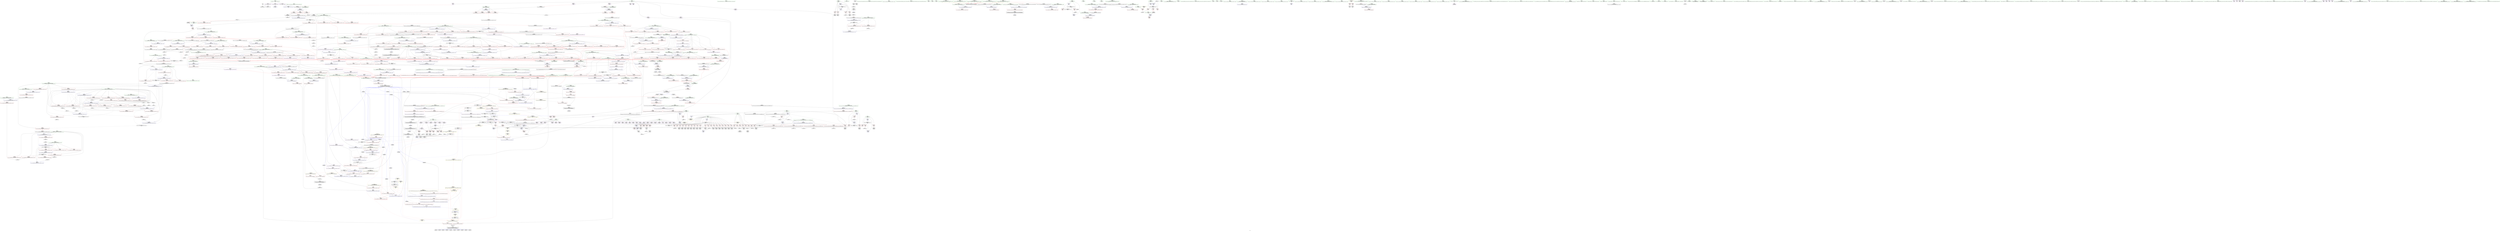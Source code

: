 digraph "SVFG" {
	label="SVFG";

	Node0x558ae81e6da0 [shape=record,color=grey,label="{NodeID: 0\nNullPtr}"];
	Node0x558ae81e6da0 -> Node0x558ae8244140[style=solid];
	Node0x558ae81e6da0 -> Node0x558ae82674d0[style=solid];
	Node0x558ae8255cf0 [shape=record,color=blue,label="{NodeID: 775\n1227\<--1234\n__val\<--\n_ZSt25__unguarded_linear_insertIPiN9__gnu_cxx5__ops14_Val_less_iterEEvT_T0_\n|{|<s2>73}}"];
	Node0x558ae8255cf0 -> Node0x558ae8265db0[style=dashed];
	Node0x558ae8255cf0 -> Node0x558ae8265e80[style=dashed];
	Node0x558ae8255cf0:s2 -> Node0x558ae82da400[style=dashed,color=red];
	Node0x558ae824c9a0 [shape=record,color=red,label="{NodeID: 443\n504\<--439\n\<--__last.addr\n_ZSt13__introselectIPilN9__gnu_cxx5__ops15_Iter_less_iterEEvT_S4_S4_T0_T1_\n|{<s0>21}}"];
	Node0x558ae824c9a0:s0 -> Node0x558ae83460e0[style=solid,color=red];
	Node0x558ae82c4300 [shape=record,color=black,label="{NodeID: 1218\nMR_2V_2 = PHI(MR_2V_1, MR_2V_3, )\npts\{20 \}\n|{<s0>28|<s1>66|<s2>67|<s3>68}}"];
	Node0x558ae82c4300:s0 -> Node0x558ae8272080[style=dashed,color=blue];
	Node0x558ae82c4300:s1 -> Node0x558ae82d57f0[style=dashed,color=red];
	Node0x558ae82c4300:s2 -> Node0x558ae82d57f0[style=dashed,color=red];
	Node0x558ae82c4300:s3 -> Node0x558ae82dac10[style=dashed,color=red];
	Node0x558ae8240aa0 [shape=record,color=green,label="{NodeID: 111\n685\<--686\n_ZSt13move_backwardIPiS0_ET0_T_S2_S1_\<--_ZSt13move_backwardIPiS0_ET0_T_S2_S1__field_insensitive\n}"];
	Node0x558ae8341ca0 [shape=record,color=black,label="{NodeID: 1661\n1217 = PHI(1269, )\n}"];
	Node0x558ae8341ca0 -> Node0x558ae824f460[style=solid];
	Node0x558ae8262190 [shape=record,color=red,label="{NodeID: 554\n1016\<--974\n\<--__first.addr\n_ZSt11__push_heapIPiliN9__gnu_cxx5__ops14_Iter_less_valEEvT_T0_S5_T1_RT2_\n}"];
	Node0x558ae8262190 -> Node0x558ae8253e10[style=solid];
	Node0x558ae82451e0 [shape=record,color=black,label="{NodeID: 222\n167\<--166\nidxprom35\<--\n_Z5solvei\n}"];
	Node0x558ae8267c50 [shape=record,color=blue,label="{NodeID: 665\n205\<--207\narrayidx56\<--\n_Z5solvei\n}"];
	Node0x558ae8267c50 -> Node0x558ae824ad30[style=dashed];
	Node0x558ae8267c50 -> Node0x558ae8267ab0[style=dashed];
	Node0x558ae8267c50 -> Node0x558ae8267c50[style=dashed];
	Node0x558ae8267c50 -> Node0x558ae82c6600[style=dashed];
	Node0x558ae8252dd0 [shape=record,color=purple,label="{NodeID: 333\n1169\<--1168\nincdec.ptr\<--\n_ZSt21__unguarded_partitionIPiN9__gnu_cxx5__ops15_Iter_less_iterEET_S4_S4_S4_T0_\n}"];
	Node0x558ae8252dd0 -> Node0x558ae826cf30[style=solid];
	Node0x558ae825bd20 [shape=record,color=grey,label="{NodeID: 1108\n889 = Binary(888, 876, )\n}"];
	Node0x558ae823ca50 [shape=record,color=green,label="{NodeID: 1\n7\<--1\n__dso_handle\<--dummyObj\nGlob }"];
	Node0x558ae8255dc0 [shape=record,color=blue,label="{NodeID: 776\n1229\<--1236\n__next\<--\n_ZSt25__unguarded_linear_insertIPiN9__gnu_cxx5__ops14_Val_less_iterEEvT_T0_\n}"];
	Node0x558ae8255dc0 -> Node0x558ae82658d0[style=dashed];
	Node0x558ae8255dc0 -> Node0x558ae8255e90[style=dashed];
	Node0x558ae824ca70 [shape=record,color=red,label="{NodeID: 444\n465\<--441\n\<--__depth_limit.addr\n_ZSt13__introselectIPilN9__gnu_cxx5__ops15_Iter_less_iterEEvT_S4_S4_T0_T1_\n}"];
	Node0x558ae824ca70 -> Node0x558ae828ed60[style=solid];
	Node0x558ae8240ba0 [shape=record,color=green,label="{NodeID: 112\n694\<--695\n_ZN9__gnu_cxx5__ops15__val_comp_iterENS0_15_Iter_less_iterE\<--_ZN9__gnu_cxx5__ops15__val_comp_iterENS0_15_Iter_less_iterE_field_insensitive\n}"];
	Node0x558ae8341de0 [shape=record,color=black,label="{NodeID: 1662\n1233 = PHI(834, )\n}"];
	Node0x558ae8341de0 -> Node0x558ae8265ce0[style=solid];
	Node0x558ae8262260 [shape=record,color=red,label="{NodeID: 555\n1029\<--974\n\<--__first.addr\n_ZSt11__push_heapIPiliN9__gnu_cxx5__ops14_Iter_less_valEEvT_T0_S5_T1_RT2_\n}"];
	Node0x558ae8262260 -> Node0x558ae8253ee0[style=solid];
	Node0x558ae82452b0 [shape=record,color=black,label="{NodeID: 223\n171\<--170\nidxprom37\<--\n_Z5solvei\n}"];
	Node0x558ae8267d20 [shape=record,color=blue,label="{NodeID: 666\n79\<--210\nj\<--inc57\n_Z5solvei\n}"];
	Node0x558ae8267d20 -> Node0x558ae8249a80[style=dashed];
	Node0x558ae8267d20 -> Node0x558ae8249b50[style=dashed];
	Node0x558ae8267d20 -> Node0x558ae8249c20[style=dashed];
	Node0x558ae8267d20 -> Node0x558ae8249cf0[style=dashed];
	Node0x558ae8267d20 -> Node0x558ae8267d20[style=dashed];
	Node0x558ae8267d20 -> Node0x558ae82c6100[style=dashed];
	Node0x558ae8252ea0 [shape=record,color=purple,label="{NodeID: 334\n1173\<--1172\nincdec.ptr3\<--\n_ZSt21__unguarded_partitionIPiN9__gnu_cxx5__ops15_Iter_less_iterEET_S4_S4_S4_T0_\n}"];
	Node0x558ae8252ea0 -> Node0x558ae8255740[style=solid];
	Node0x558ae825bea0 [shape=record,color=grey,label="{NodeID: 1109\n882 = Binary(377, 881, )\n}"];
	Node0x558ae825bea0 -> Node0x558ae826b390[style=solid];
	Node0x558ae823cae0 [shape=record,color=green,label="{NodeID: 2\n22\<--1\n\<--dummyObj\nCan only get source location for instruction, argument, global var or function.}"];
	Node0x558ae8255e90 [shape=record,color=blue,label="{NodeID: 777\n1229\<--1239\n__next\<--incdec.ptr\n_ZSt25__unguarded_linear_insertIPiN9__gnu_cxx5__ops14_Val_less_iterEEvT_T0_\n}"];
	Node0x558ae8255e90 -> Node0x558ae82d3e20[style=dashed];
	Node0x558ae824cb40 [shape=record,color=red,label="{NodeID: 445\n482\<--441\n\<--__depth_limit.addr\n_ZSt13__introselectIPilN9__gnu_cxx5__ops15_Iter_less_iterEEvT_S4_S4_T0_T1_\n}"];
	Node0x558ae824cb40 -> Node0x558ae828b820[style=solid];
	Node0x558ae8240ca0 [shape=record,color=green,label="{NodeID: 113\n697\<--698\n_ZSt25__unguarded_linear_insertIPiN9__gnu_cxx5__ops14_Val_less_iterEEvT_T0_\<--_ZSt25__unguarded_linear_insertIPiN9__gnu_cxx5__ops14_Val_less_iterEEvT_T0__field_insensitive\n}"];
	Node0x558ae8341f20 [shape=record,color=black,label="{NodeID: 1663\n1243 = PHI(1380, )\n}"];
	Node0x558ae8262330 [shape=record,color=red,label="{NodeID: 556\n991\<--976\n\<--__holeIndex.addr\n_ZSt11__push_heapIPiliN9__gnu_cxx5__ops14_Iter_less_valEEvT_T0_S5_T1_RT2_\n}"];
	Node0x558ae8262330 -> Node0x558ae828b6a0[style=solid];
	Node0x558ae8245380 [shape=record,color=black,label="{NodeID: 224\n174\<--173\nidxprom39\<--\n_Z5solvei\n}"];
	Node0x558ae8267df0 [shape=record,color=blue,label="{NodeID: 667\n77\<--215\ni\<--inc59\n_Z5solvei\n}"];
	Node0x558ae8267df0 -> Node0x558ae82c5c00[style=dashed];
	Node0x558ae8252f70 [shape=record,color=purple,label="{NodeID: 335\n1181\<--1180\nincdec.ptr7\<--\n_ZSt21__unguarded_partitionIPiN9__gnu_cxx5__ops15_Iter_less_iterEET_S4_S4_S4_T0_\n}"];
	Node0x558ae8252f70 -> Node0x558ae8255810[style=solid];
	Node0x558ae825c020 [shape=record,color=grey,label="{NodeID: 1110\n877 = Binary(875, 377, )\n}"];
	Node0x558ae825c020 -> Node0x558ae828de60[style=solid];
	Node0x558ae823cd90 [shape=record,color=green,label="{NodeID: 3\n24\<--1\n.str\<--dummyObj\nGlob }"];
	Node0x558ae8255f60 [shape=record,color=blue,label="{NodeID: 778\n1250\<--1249\n\<--\n_ZSt25__unguarded_linear_insertIPiN9__gnu_cxx5__ops14_Val_less_iterEEvT_T0_\n}"];
	Node0x558ae8255f60 -> Node0x558ae82d3420[style=dashed];
	Node0x558ae824cc10 [shape=record,color=red,label="{NodeID: 446\n492\<--445\n\<--__cut\n_ZSt13__introselectIPilN9__gnu_cxx5__ops15_Iter_less_iterEEvT_S4_S4_T0_T1_\n}"];
	Node0x558ae824cc10 -> Node0x558ae828f4e0[style=solid];
	Node0x558ae82c5200 [shape=record,color=black,label="{NodeID: 1221\nMR_2V_3 = PHI(MR_2V_2, MR_2V_1, )\npts\{20 \}\n|{<s0>80}}"];
	Node0x558ae82c5200:s0 -> Node0x558ae8270e10[style=dashed,color=blue];
	Node0x558ae82458b0 [shape=record,color=green,label="{NodeID: 114\n710\<--711\n__first.addr\<--__first.addr_field_insensitive\n_ZSt11__make_heapIPiN9__gnu_cxx5__ops15_Iter_less_iterEEvT_S4_RT0_\n}"];
	Node0x558ae82458b0 -> Node0x558ae825ecc0[style=solid];
	Node0x558ae82458b0 -> Node0x558ae825ed90[style=solid];
	Node0x558ae82458b0 -> Node0x558ae825ee60[style=solid];
	Node0x558ae82458b0 -> Node0x558ae825ef30[style=solid];
	Node0x558ae82458b0 -> Node0x558ae826a0e0[style=solid];
	Node0x558ae8342030 [shape=record,color=black,label="{NodeID: 1664\n1248 = PHI(834, )\n}"];
	Node0x558ae8342030 -> Node0x558ae8265db0[style=solid];
	Node0x558ae8262400 [shape=record,color=red,label="{NodeID: 557\n996\<--976\n\<--__holeIndex.addr\n_ZSt11__push_heapIPiliN9__gnu_cxx5__ops14_Iter_less_valEEvT_T0_S5_T1_RT2_\n}"];
	Node0x558ae8262400 -> Node0x558ae828f1e0[style=solid];
	Node0x558ae82d9310 [shape=record,color=yellow,style=double,label="{NodeID: 1332\n212V_1 = ENCHI(MR_212V_0)\npts\{648 721 806 855 981 1062 \}\nFun[_ZSt25__unguarded_linear_insertIPiN9__gnu_cxx5__ops14_Val_less_iterEEvT_T0_]}"];
	Node0x558ae82d9310 -> Node0x558ae8265ce0[style=dashed];
	Node0x558ae82d9310 -> Node0x558ae8265db0[style=dashed];
	Node0x558ae82d9310 -> Node0x558ae8265e80[style=dashed];
	Node0x558ae8245450 [shape=record,color=black,label="{NodeID: 225\n179\<--176\nidxprom41\<--\n_Z5solvei\n}"];
	Node0x558ae8267ec0 [shape=record,color=blue,label="{NodeID: 668\n81\<--22\ni62\<--\n_Z5solvei\n}"];
	Node0x558ae8267ec0 -> Node0x558ae82c9800[style=dashed];
	Node0x558ae8253040 [shape=record,color=purple,label="{NodeID: 336\n1194\<--1193\nincdec.ptr9\<--\n_ZSt21__unguarded_partitionIPiN9__gnu_cxx5__ops15_Iter_less_iterEET_S4_S4_S4_T0_\n}"];
	Node0x558ae8253040 -> Node0x558ae82558e0[style=solid];
	Node0x558ae825c1a0 [shape=record,color=grey,label="{NodeID: 1111\n881 = Binary(880, 876, )\n}"];
	Node0x558ae825c1a0 -> Node0x558ae825bea0[style=solid];
	Node0x558ae823ce20 [shape=record,color=green,label="{NodeID: 4\n26\<--1\n.str.1\<--dummyObj\nGlob }"];
	Node0x558ae8256030 [shape=record,color=blue,label="{NodeID: 779\n1225\<--1252\n__last.addr\<--\n_ZSt25__unguarded_linear_insertIPiN9__gnu_cxx5__ops14_Val_less_iterEEvT_T0_\n}"];
	Node0x558ae8256030 -> Node0x558ae82d3920[style=dashed];
	Node0x558ae824cce0 [shape=record,color=red,label="{NodeID: 447\n496\<--445\n\<--__cut\n_ZSt13__introselectIPilN9__gnu_cxx5__ops15_Iter_less_iterEEvT_S4_S4_T0_T1_\n}"];
	Node0x558ae824cce0 -> Node0x558ae8269170[style=solid];
	Node0x558ae82c5700 [shape=record,color=black,label="{NodeID: 1222\nMR_2V_2 = PHI(MR_2V_3, MR_2V_1, )\npts\{20 \}\n|{<s0>8|<s1>8|<s2>8|<s3>8}}"];
	Node0x558ae82c5700:s0 -> Node0x558ae824b480[style=dashed,color=blue];
	Node0x558ae82c5700:s1 -> Node0x558ae824b550[style=dashed,color=blue];
	Node0x558ae82c5700:s2 -> Node0x558ae82ba740[style=dashed,color=blue];
	Node0x558ae82c5700:s3 -> Node0x558ae82cee20[style=dashed,color=blue];
	Node0x558ae8245940 [shape=record,color=green,label="{NodeID: 115\n712\<--713\n__last.addr\<--__last.addr_field_insensitive\n_ZSt11__make_heapIPiN9__gnu_cxx5__ops15_Iter_less_iterEEvT_S4_RT0_\n}"];
	Node0x558ae8245940 -> Node0x558ae825f000[style=solid];
	Node0x558ae8245940 -> Node0x558ae825f0d0[style=solid];
	Node0x558ae8245940 -> Node0x558ae826a1b0[style=solid];
	Node0x558ae83421a0 [shape=record,color=black,label="{NodeID: 1665\n1258 = PHI(834, )\n}"];
	Node0x558ae83421a0 -> Node0x558ae8265e80[style=solid];
	Node0x558ae82624d0 [shape=record,color=red,label="{NodeID: 558\n1017\<--976\n\<--__holeIndex.addr\n_ZSt11__push_heapIPiliN9__gnu_cxx5__ops14_Iter_less_valEEvT_T0_S5_T1_RT2_\n}"];
	Node0x558ae8245520 [shape=record,color=black,label="{NodeID: 226\n184\<--183\nidxprom43\<--\n_Z5solvei\n}"];
	Node0x558ae8267f90 [shape=record,color=blue,label="{NodeID: 669\n81\<--244\ni62\<--inc75\n_Z5solvei\n}"];
	Node0x558ae8267f90 -> Node0x558ae82c9800[style=dashed];
	Node0x558ae8253110 [shape=record,color=purple,label="{NodeID: 337\n1239\<--1238\nincdec.ptr\<--\n_ZSt25__unguarded_linear_insertIPiN9__gnu_cxx5__ops14_Val_less_iterEEvT_T0_\n}"];
	Node0x558ae8253110 -> Node0x558ae8255e90[style=solid];
	Node0x558ae825c320 [shape=record,color=grey,label="{NodeID: 1112\n910 = Binary(909, 876, )\n}"];
	Node0x558ae825c320 -> Node0x558ae828e8e0[style=solid];
	Node0x558ae823ceb0 [shape=record,color=green,label="{NodeID: 5\n28\<--1\n.str.2\<--dummyObj\nGlob }"];
	Node0x558ae8256100 [shape=record,color=blue,label="{NodeID: 780\n1229\<--1255\n__next\<--incdec.ptr3\n_ZSt25__unguarded_linear_insertIPiN9__gnu_cxx5__ops14_Val_less_iterEEvT_T0_\n}"];
	Node0x558ae8256100 -> Node0x558ae82d3e20[style=dashed];
	Node0x558ae824cdb0 [shape=record,color=red,label="{NodeID: 448\n499\<--445\n\<--__cut\n_ZSt13__introselectIPilN9__gnu_cxx5__ops15_Iter_less_iterEEvT_S4_S4_T0_T1_\n}"];
	Node0x558ae824cdb0 -> Node0x558ae8269240[style=solid];
	Node0x558ae82c5c00 [shape=record,color=black,label="{NodeID: 1223\nMR_8V_3 = PHI(MR_8V_4, MR_8V_2, )\npts\{78 \}\n}"];
	Node0x558ae82c5c00 -> Node0x558ae8254970[style=dashed];
	Node0x558ae82c5c00 -> Node0x558ae8254a40[style=dashed];
	Node0x558ae82c5c00 -> Node0x558ae8254b10[style=dashed];
	Node0x558ae82c5c00 -> Node0x558ae8254be0[style=dashed];
	Node0x558ae82c5c00 -> Node0x558ae8254cb0[style=dashed];
	Node0x558ae82c5c00 -> Node0x558ae8254d80[style=dashed];
	Node0x558ae82c5c00 -> Node0x558ae8254e50[style=dashed];
	Node0x558ae82c5c00 -> Node0x558ae8254f20[style=dashed];
	Node0x558ae82c5c00 -> Node0x558ae8254ff0[style=dashed];
	Node0x558ae82c5c00 -> Node0x558ae82550c0[style=dashed];
	Node0x558ae82c5c00 -> Node0x558ae8255190[style=dashed];
	Node0x558ae82c5c00 -> Node0x558ae8255260[style=dashed];
	Node0x558ae82c5c00 -> Node0x558ae8255330[style=dashed];
	Node0x558ae82c5c00 -> Node0x558ae8255400[style=dashed];
	Node0x558ae82c5c00 -> Node0x558ae82554d0[style=dashed];
	Node0x558ae82c5c00 -> Node0x558ae82555a0[style=dashed];
	Node0x558ae82c5c00 -> Node0x558ae8255670[style=dashed];
	Node0x558ae82c5c00 -> Node0x558ae82499b0[style=dashed];
	Node0x558ae82c5c00 -> Node0x558ae8267df0[style=dashed];
	Node0x558ae8245a10 [shape=record,color=green,label="{NodeID: 116\n714\<--715\n__comp.addr\<--__comp.addr_field_insensitive\n_ZSt11__make_heapIPiN9__gnu_cxx5__ops15_Iter_less_iterEEvT_S4_RT0_\n}"];
	Node0x558ae8245a10 -> Node0x558ae825f1a0[style=solid];
	Node0x558ae8245a10 -> Node0x558ae826a280[style=solid];
	Node0x558ae83422e0 [shape=record,color=black,label="{NodeID: 1666\n1283 = PHI(1325, )\n|{<s0>79}}"];
	Node0x558ae83422e0:s0 -> Node0x558ae83456e0[style=solid,color=red];
	Node0x558ae82625a0 [shape=record,color=red,label="{NodeID: 559\n1022\<--976\n\<--__holeIndex.addr\n_ZSt11__push_heapIPiliN9__gnu_cxx5__ops14_Iter_less_valEEvT_T0_S5_T1_RT2_\n}"];
	Node0x558ae82625a0 -> Node0x558ae828c8a0[style=solid];
	Node0x558ae82455f0 [shape=record,color=black,label="{NodeID: 227\n187\<--186\nidxprom45\<--\n_Z5solvei\n}"];
	Node0x558ae8268060 [shape=record,color=blue,label="{NodeID: 670\n83\<--22\nans\<--\n_Z5solvei\n}"];
	Node0x558ae8268060 -> Node0x558ae824a100[style=dashed];
	Node0x558ae8268060 -> Node0x558ae82c1b00[style=dashed];
	Node0x558ae8268060 -> Node0x558ae82cf320[style=dashed];
	Node0x558ae82531e0 [shape=record,color=purple,label="{NodeID: 338\n1255\<--1254\nincdec.ptr3\<--\n_ZSt25__unguarded_linear_insertIPiN9__gnu_cxx5__ops14_Val_less_iterEEvT_T0_\n}"];
	Node0x558ae82531e0 -> Node0x558ae8256100[style=solid];
	Node0x558ae825c4a0 [shape=record,color=grey,label="{NodeID: 1113\n145 = Binary(144, 146, )\n}"];
	Node0x558ae825c4a0 -> Node0x558ae8244d00[style=solid];
	Node0x558ae823cf40 [shape=record,color=green,label="{NodeID: 6\n30\<--1\n.str.3\<--dummyObj\nGlob }"];
	Node0x558ae82561d0 [shape=record,color=blue,label="{NodeID: 781\n1260\<--1259\n\<--\n_ZSt25__unguarded_linear_insertIPiN9__gnu_cxx5__ops14_Val_less_iterEEvT_T0_\n|{<s0>34}}"];
	Node0x558ae82561d0:s0 -> Node0x558ae82bee00[style=dashed,color=blue];
	Node0x558ae824ce80 [shape=record,color=red,label="{NodeID: 449\n515\<--512\n\<--__n.addr\n_ZSt4__lgl\n}"];
	Node0x558ae82c6100 [shape=record,color=black,label="{NodeID: 1224\nMR_10V_2 = PHI(MR_10V_4, MR_10V_1, )\npts\{80 \}\n}"];
	Node0x558ae82c6100 -> Node0x558ae8267840[style=dashed];
	Node0x558ae8245ae0 [shape=record,color=green,label="{NodeID: 117\n716\<--717\n__len\<--__len_field_insensitive\n_ZSt11__make_heapIPiN9__gnu_cxx5__ops15_Iter_less_iterEEvT_S4_RT0_\n}"];
	Node0x558ae8245ae0 -> Node0x558ae825f270[style=solid];
	Node0x558ae8245ae0 -> Node0x558ae825f340[style=solid];
	Node0x558ae8245ae0 -> Node0x558ae826a350[style=solid];
	Node0x558ae8342420 [shape=record,color=black,label="{NodeID: 1667\n1287 = PHI(1325, )\n|{<s0>79}}"];
	Node0x558ae8342420:s0 -> Node0x558ae8345820[style=solid,color=red];
	Node0x558ae8262670 [shape=record,color=red,label="{NodeID: 560\n1030\<--976\n\<--__holeIndex.addr\n_ZSt11__push_heapIPiliN9__gnu_cxx5__ops14_Iter_less_valEEvT_T0_S5_T1_RT2_\n}"];
	Node0x558ae82456c0 [shape=record,color=black,label="{NodeID: 228\n191\<--190\nidxprom48\<--sub47\n_Z5solvei\n}"];
	Node0x558ae8268130 [shape=record,color=blue,label="{NodeID: 671\n85\<--22\ni77\<--\n_Z5solvei\n}"];
	Node0x558ae8268130 -> Node0x558ae824a1d0[style=dashed];
	Node0x558ae8268130 -> Node0x558ae824a2a0[style=dashed];
	Node0x558ae8268130 -> Node0x558ae824a370[style=dashed];
	Node0x558ae8268130 -> Node0x558ae82686e0[style=dashed];
	Node0x558ae8268130 -> Node0x558ae82cf820[style=dashed];
	Node0x558ae82532b0 [shape=record,color=purple,label="{NodeID: 339\n1410\<--1361\noffset_0\<--\n}"];
	Node0x558ae82532b0 -> Node0x558ae8256d30[style=solid];
	Node0x558ae825c620 [shape=record,color=grey,label="{NodeID: 1114\n875 = Binary(874, 876, )\n}"];
	Node0x558ae825c620 -> Node0x558ae825c020[style=solid];
	Node0x558ae823d780 [shape=record,color=green,label="{NodeID: 7\n32\<--1\n.str.4\<--dummyObj\nGlob }"];
	Node0x558ae82562a0 [shape=record,color=blue,label="{NodeID: 782\n1273\<--1270\n__first.addr\<--__first\n_ZSt23__copy_move_backward_a2ILb1EPiS0_ET1_T0_S2_S1_\n}"];
	Node0x558ae82562a0 -> Node0x558ae8265f50[style=dashed];
	Node0x558ae824cf50 [shape=record,color=red,label="{NodeID: 450\n546\<--535\n\<--__first.addr\n_ZSt13__heap_selectIPiN9__gnu_cxx5__ops15_Iter_less_iterEEvT_S4_S4_T0_\n|{<s0>23}}"];
	Node0x558ae824cf50:s0 -> Node0x558ae833cdc0[style=solid,color=red];
	Node0x558ae82c6600 [shape=record,color=black,label="{NodeID: 1225\nMR_24V_2 = PHI(MR_24V_3, MR_24V_1, )\npts\{120000 \}\n|{|<s4>17}}"];
	Node0x558ae82c6600 -> Node0x558ae824ad30[style=dashed];
	Node0x558ae82c6600 -> Node0x558ae8267ab0[style=dashed];
	Node0x558ae82c6600 -> Node0x558ae8267c50[style=dashed];
	Node0x558ae82c6600 -> Node0x558ae82c6600[style=dashed];
	Node0x558ae82c6600:s4 -> Node0x558ae82bcf70[style=dashed,color=blue];
	Node0x558ae8245bb0 [shape=record,color=green,label="{NodeID: 118\n718\<--719\n__parent\<--__parent_field_insensitive\n_ZSt11__make_heapIPiN9__gnu_cxx5__ops15_Iter_less_iterEEvT_S4_RT0_\n}"];
	Node0x558ae8245bb0 -> Node0x558ae825f410[style=solid];
	Node0x558ae8245bb0 -> Node0x558ae825f4e0[style=solid];
	Node0x558ae8245bb0 -> Node0x558ae825f5b0[style=solid];
	Node0x558ae8245bb0 -> Node0x558ae825f680[style=solid];
	Node0x558ae8245bb0 -> Node0x558ae826a420[style=solid];
	Node0x558ae8245bb0 -> Node0x558ae826a5c0[style=solid];
	Node0x558ae8342560 [shape=record,color=black,label="{NodeID: 1668\n1289 = PHI(1325, )\n|{<s0>79}}"];
	Node0x558ae8342560:s0 -> Node0x558ae8345960[style=solid,color=red];
	Node0x558ae8262740 [shape=record,color=red,label="{NodeID: 561\n997\<--978\n\<--__topIndex.addr\n_ZSt11__push_heapIPiliN9__gnu_cxx5__ops14_Iter_less_valEEvT_T0_S5_T1_RT2_\n}"];
	Node0x558ae8262740 -> Node0x558ae828f1e0[style=solid];
	Node0x558ae8245790 [shape=record,color=black,label="{NodeID: 229\n198\<--197\nidxprom51\<--\n_Z5solvei\n}"];
	Node0x558ae8268200 [shape=record,color=blue,label="{NodeID: 672\n87\<--22\nj81\<--\n_Z5solvei\n}"];
	Node0x558ae8268200 -> Node0x558ae824a440[style=dashed];
	Node0x558ae8268200 -> Node0x558ae824a510[style=dashed];
	Node0x558ae8268200 -> Node0x558ae824a5e0[style=dashed];
	Node0x558ae8268200 -> Node0x558ae824a6b0[style=dashed];
	Node0x558ae8268200 -> Node0x558ae8268200[style=dashed];
	Node0x558ae8268200 -> Node0x558ae82683a0[style=dashed];
	Node0x558ae8268200 -> Node0x558ae82cfd20[style=dashed];
	Node0x558ae8253380 [shape=record,color=purple,label="{NodeID: 340\n1411\<--1363\noffset_0\<--\n}"];
	Node0x558ae8253380 -> Node0x558ae8267130[style=solid];
	Node0x558ae825c7a0 [shape=record,color=grey,label="{NodeID: 1115\n278 = Binary(277, 279, )\n}"];
	Node0x558ae825c7a0 -> Node0x558ae824de70[style=solid];
	Node0x558ae823d810 [shape=record,color=green,label="{NodeID: 8\n34\<--1\n.str.5\<--dummyObj\nGlob }"];
	Node0x558ae8256370 [shape=record,color=blue,label="{NodeID: 783\n1275\<--1271\n__last.addr\<--__last\n_ZSt23__copy_move_backward_a2ILb1EPiS0_ET1_T0_S2_S1_\n}"];
	Node0x558ae8256370 -> Node0x558ae8266020[style=dashed];
	Node0x558ae824d020 [shape=record,color=red,label="{NodeID: 451\n559\<--535\n\<--__first.addr\n_ZSt13__heap_selectIPiN9__gnu_cxx5__ops15_Iter_less_iterEEvT_S4_S4_T0_\n|{<s0>24}}"];
	Node0x558ae824d020:s0 -> Node0x558ae8343670[style=solid,color=red];
	Node0x558ae82c6b00 [shape=record,color=black,label="{NodeID: 1226\nMR_26V_2 = PHI(MR_26V_4, MR_26V_1, )\npts\{150000 \}\n|{|<s2>17}}"];
	Node0x558ae82c6b00 -> Node0x558ae824b2e0[style=dashed];
	Node0x558ae82c6b00 -> Node0x558ae8267770[style=dashed];
	Node0x558ae82c6b00:s2 -> Node0x558ae82bcf70[style=dashed,color=blue];
	Node0x558ae8245c80 [shape=record,color=green,label="{NodeID: 119\n720\<--721\n__value\<--__value_field_insensitive\n_ZSt11__make_heapIPiN9__gnu_cxx5__ops15_Iter_less_iterEEvT_S4_RT0_\n|{|<s1>36}}"];
	Node0x558ae8245c80 -> Node0x558ae826a4f0[style=solid];
	Node0x558ae8245c80:s1 -> Node0x558ae83464a0[style=solid,color=red];
	Node0x558ae83426a0 [shape=record,color=black,label="{NodeID: 1669\n1290 = PHI(1301, )\n}"];
	Node0x558ae83426a0 -> Node0x558ae824f530[style=solid];
	Node0x558ae8262810 [shape=record,color=red,label="{NodeID: 562\n1000\<--982\n\<--__comp.addr\n_ZSt11__push_heapIPiliN9__gnu_cxx5__ops14_Iter_less_valEEvT_T0_S5_T1_RT2_\n|{<s0>49}}"];
	Node0x558ae8262810:s0 -> Node0x558ae83473b0[style=solid,color=red];
	Node0x558ae824d9d0 [shape=record,color=black,label="{NodeID: 230\n201\<--200\nidxprom53\<--\n_Z5solvei\n}"];
	Node0x558ae82682d0 [shape=record,color=blue,label="{NodeID: 673\n270\<--267\narrayidx90\<--\n_Z5solvei\n}"];
	Node0x558ae82682d0 -> Node0x558ae82ba740[style=dashed];
	Node0x558ae8253450 [shape=record,color=purple,label="{NodeID: 341\n282\<--18\nadd.ptr\<--tmp\n_Z5solvei\n|{<s0>8}}"];
	Node0x558ae8253450:s0 -> Node0x558ae8345be0[style=solid,color=red];
	Node0x558ae825c920 [shape=record,color=grey,label="{NodeID: 1116\n420 = Binary(419, 146, )\n}"];
	Node0x558ae825c920 -> Node0x558ae8268bc0[style=solid];
	Node0x558ae823d8a0 [shape=record,color=green,label="{NodeID: 9\n36\<--1\n.str.6\<--dummyObj\nGlob }"];
	Node0x558ae8256440 [shape=record,color=blue,label="{NodeID: 784\n1277\<--1272\n__result.addr\<--__result\n_ZSt23__copy_move_backward_a2ILb1EPiS0_ET1_T0_S2_S1_\n}"];
	Node0x558ae8256440 -> Node0x558ae82660f0[style=dashed];
	Node0x558ae824d0f0 [shape=record,color=red,label="{NodeID: 452\n564\<--535\n\<--__first.addr\n_ZSt13__heap_selectIPiN9__gnu_cxx5__ops15_Iter_less_iterEEvT_S4_S4_T0_\n|{<s0>25}}"];
	Node0x558ae824d0f0:s0 -> Node0x558ae8344800[style=solid,color=red];
	Node0x558ae82c7000 [shape=record,color=black,label="{NodeID: 1227\nMR_28V_2 = PHI(MR_28V_3, MR_28V_1, )\npts\{170000 \}\n|{|<s5>17}}"];
	Node0x558ae82c7000 -> Node0x558ae824b140[style=dashed];
	Node0x558ae82c7000 -> Node0x558ae824b3b0[style=dashed];
	Node0x558ae82c7000 -> Node0x558ae8267910[style=dashed];
	Node0x558ae82c7000 -> Node0x558ae8267b80[style=dashed];
	Node0x558ae82c7000 -> Node0x558ae82c7000[style=dashed];
	Node0x558ae82c7000:s5 -> Node0x558ae82bcf70[style=dashed,color=blue];
	Node0x558ae8245d50 [shape=record,color=green,label="{NodeID: 120\n722\<--723\nagg.tmp\<--agg.tmp_field_insensitive\n_ZSt11__make_heapIPiN9__gnu_cxx5__ops15_Iter_less_iterEEvT_S4_RT0_\n}"];
	Node0x558ae83427e0 [shape=record,color=black,label="{NodeID: 1670\n511 = PHI(371, )\n0th arg _ZSt4__lgl }"];
	Node0x558ae83427e0 -> Node0x558ae8269310[style=solid];
	Node0x558ae82628e0 [shape=record,color=red,label="{NodeID: 563\n1002\<--984\n\<--__parent\n_ZSt11__push_heapIPiliN9__gnu_cxx5__ops14_Iter_less_valEEvT_T0_S5_T1_RT2_\n}"];
	Node0x558ae824da60 [shape=record,color=black,label="{NodeID: 231\n204\<--203\nidxprom55\<--\n_Z5solvei\n}"];
	Node0x558ae82683a0 [shape=record,color=blue,label="{NodeID: 674\n87\<--274\nj81\<--inc92\n_Z5solvei\n}"];
	Node0x558ae82683a0 -> Node0x558ae824a440[style=dashed];
	Node0x558ae82683a0 -> Node0x558ae824a510[style=dashed];
	Node0x558ae82683a0 -> Node0x558ae824a5e0[style=dashed];
	Node0x558ae82683a0 -> Node0x558ae824a6b0[style=dashed];
	Node0x558ae82683a0 -> Node0x558ae8268200[style=dashed];
	Node0x558ae82683a0 -> Node0x558ae82683a0[style=dashed];
	Node0x558ae82683a0 -> Node0x558ae82cfd20[style=dashed];
	Node0x558ae8253520 [shape=record,color=purple,label="{NodeID: 342\n286\<--18\nadd.ptr95\<--tmp\n_Z5solvei\n|{<s0>8}}"];
	Node0x558ae8253520:s0 -> Node0x558ae8345d20[style=solid,color=red];
	Node0x558ae825caa0 [shape=record,color=grey,label="{NodeID: 1117\n302 = Binary(301, 279, )\n}"];
	Node0x558ae825caa0 -> Node0x558ae824e0e0[style=solid];
	Node0x558ae823d930 [shape=record,color=green,label="{NodeID: 10\n38\<--1\nstdin\<--dummyObj\nGlob }"];
	Node0x558ae8256510 [shape=record,color=blue,label="{NodeID: 785\n1296\<--1295\n__it.addr\<--__it\n_ZSt12__miter_baseIPiET_S1_\n}"];
	Node0x558ae8256510 -> Node0x558ae82661c0[style=dashed];
	Node0x558ae824d1c0 [shape=record,color=red,label="{NodeID: 453\n547\<--537\n\<--__middle.addr\n_ZSt13__heap_selectIPiN9__gnu_cxx5__ops15_Iter_less_iterEEvT_S4_S4_T0_\n|{<s0>23}}"];
	Node0x558ae824d1c0:s0 -> Node0x558ae833cf00[style=solid,color=red];
	Node0x558ae8245e20 [shape=record,color=green,label="{NodeID: 121\n761\<--762\n_ZSt13__adjust_heapIPiliN9__gnu_cxx5__ops15_Iter_less_iterEEvT_T0_S5_T1_T2_\<--_ZSt13__adjust_heapIPiliN9__gnu_cxx5__ops15_Iter_less_iterEEvT_T0_S5_T1_T2__field_insensitive\n}"];
	Node0x558ae8342920 [shape=record,color=black,label="{NodeID: 1671\n960 = PHI(860, )\n0th arg _ZN9__gnu_cxx5__ops14_Iter_less_valC2ENS0_15_Iter_less_iterE }"];
	Node0x558ae8342920 -> Node0x558ae826ba10[style=solid];
	Node0x558ae82629b0 [shape=record,color=red,label="{NodeID: 564\n1012\<--984\n\<--__parent\n_ZSt11__push_heapIPiliN9__gnu_cxx5__ops14_Iter_less_valEEvT_T0_S5_T1_RT2_\n}"];
	Node0x558ae824db30 [shape=record,color=black,label="{NodeID: 232\n230\<--229\nidxprom66\<--\n_Z5solvei\n}"];
	Node0x558ae8268470 [shape=record,color=blue,label="{NodeID: 675\n89\<--22\nj96\<--\n_Z5solvei\n}"];
	Node0x558ae8268470 -> Node0x558ae824a780[style=dashed];
	Node0x558ae8268470 -> Node0x558ae824a850[style=dashed];
	Node0x558ae8268470 -> Node0x558ae824a920[style=dashed];
	Node0x558ae8268470 -> Node0x558ae8268470[style=dashed];
	Node0x558ae8268470 -> Node0x558ae8268610[style=dashed];
	Node0x558ae8268470 -> Node0x558ae82d0220[style=dashed];
	Node0x558ae82535f0 [shape=record,color=purple,label="{NodeID: 343\n617\<--609\nadd.ptr\<--\n_ZSt27__unguarded_partition_pivotIPiN9__gnu_cxx5__ops15_Iter_less_iterEET_S4_S4_T0_\n}"];
	Node0x558ae82535f0 -> Node0x558ae8269b30[style=solid];
	Node0x558ae825cc20 [shape=record,color=grey,label="{NodeID: 1118\n925 = Binary(924, 876, )\n}"];
	Node0x558ae823da30 [shape=record,color=green,label="{NodeID: 11\n39\<--1\n.str.7\<--dummyObj\nGlob }"];
	Node0x558ae82565e0 [shape=record,color=blue,label="{NodeID: 786\n1305\<--1302\n__first.addr\<--__first\n_ZSt22__copy_move_backward_aILb1EPiS0_ET1_T0_S2_S1_\n}"];
	Node0x558ae82565e0 -> Node0x558ae8266290[style=dashed];
	Node0x558ae824d290 [shape=record,color=red,label="{NodeID: 454\n551\<--537\n\<--__middle.addr\n_ZSt13__heap_selectIPiN9__gnu_cxx5__ops15_Iter_less_iterEEvT_S4_S4_T0_\n}"];
	Node0x558ae824d290 -> Node0x558ae8269650[style=solid];
	Node0x558ae8245f20 [shape=record,color=green,label="{NodeID: 122\n776\<--777\nthis.addr\<--this.addr_field_insensitive\n_ZNK9__gnu_cxx5__ops15_Iter_less_iterclIPiS3_EEbT_T0_\n}"];
	Node0x558ae8245f20 -> Node0x558ae825f8f0[style=solid];
	Node0x558ae8245f20 -> Node0x558ae826a690[style=solid];
	Node0x558ae8342a60 [shape=record,color=black,label="{NodeID: 1672\n773 = PHI(533, 639, 846, 1084, 1084, 1084, 1084, 1084, 1151, 1151, )\n0th arg _ZNK9__gnu_cxx5__ops15_Iter_less_iterclIPiS3_EEbT_T0_ }"];
	Node0x558ae8342a60 -> Node0x558ae826a690[style=solid];
	Node0x558ae8262a80 [shape=record,color=red,label="{NodeID: 565\n1020\<--984\n\<--__parent\n_ZSt11__push_heapIPiliN9__gnu_cxx5__ops14_Iter_less_valEEvT_T0_S5_T1_RT2_\n}"];
	Node0x558ae8262a80 -> Node0x558ae826c090[style=solid];
	Node0x558ae824dc00 [shape=record,color=black,label="{NodeID: 233\n262\<--261\nidxprom85\<--\n_Z5solvei\n}"];
	Node0x558ae8268540 [shape=record,color=blue,label="{NodeID: 676\n83\<--311\nans\<--add\n_Z5solvei\n}"];
	Node0x558ae8268540 -> Node0x558ae82c1b00[style=dashed];
	Node0x558ae82536c0 [shape=record,color=purple,label="{NodeID: 344\n750\<--748\nadd.ptr\<--\n_ZSt11__make_heapIPiN9__gnu_cxx5__ops15_Iter_less_iterEEvT_S4_RT0_\n|{<s0>35}}"];
	Node0x558ae82536c0:s0 -> Node0x558ae83464a0[style=solid,color=red];
	Node0x558ae825cda0 [shape=record,color=grey,label="{NodeID: 1119\n920 = Binary(919, 876, )\n}"];
	Node0x558ae825cda0 -> Node0x558ae825cf20[style=solid];
	Node0x558ae823db30 [shape=record,color=green,label="{NodeID: 12\n41\<--1\n.str.8\<--dummyObj\nGlob }"];
	Node0x558ae82566b0 [shape=record,color=blue,label="{NodeID: 787\n1307\<--1303\n__last.addr\<--__last\n_ZSt22__copy_move_backward_aILb1EPiS0_ET1_T0_S2_S1_\n}"];
	Node0x558ae82566b0 -> Node0x558ae8266360[style=dashed];
	Node0x558ae824d360 [shape=record,color=red,label="{NodeID: 455\n565\<--537\n\<--__middle.addr\n_ZSt13__heap_selectIPiN9__gnu_cxx5__ops15_Iter_less_iterEEvT_S4_S4_T0_\n|{<s0>25}}"];
	Node0x558ae824d360:s0 -> Node0x558ae8344910[style=solid,color=red];
	Node0x558ae82c7f00 [shape=record,color=black,label="{NodeID: 1230\nMR_2V_3 = PHI(MR_2V_1, MR_2V_4, )\npts\{20 \}\n|{|<s2>37}}"];
	Node0x558ae82c7f00 -> Node0x558ae825f750[style=dashed];
	Node0x558ae82c7f00 -> Node0x558ae825f820[style=dashed];
	Node0x558ae82c7f00:s2 -> Node0x558ae82ccb20[style=dashed,color=red];
	Node0x558ae8245ff0 [shape=record,color=green,label="{NodeID: 123\n778\<--779\n__it1.addr\<--__it1.addr_field_insensitive\n_ZNK9__gnu_cxx5__ops15_Iter_less_iterclIPiS3_EEbT_T0_\n}"];
	Node0x558ae8245ff0 -> Node0x558ae825f9c0[style=solid];
	Node0x558ae8245ff0 -> Node0x558ae826a760[style=solid];
	Node0x558ae83432f0 [shape=record,color=black,label="{NodeID: 1673\n774 = PHI(558, 670, 886, 1098, 1102, 1110, 1124, 1132, 1164, 1176, )\n1st arg _ZNK9__gnu_cxx5__ops15_Iter_less_iterclIPiS3_EEbT_T0_ }"];
	Node0x558ae83432f0 -> Node0x558ae826a760[style=solid];
	Node0x558ae8262b50 [shape=record,color=red,label="{NodeID: 566\n1015\<--1014\n\<--call2\n_ZSt11__push_heapIPiliN9__gnu_cxx5__ops14_Iter_less_valEEvT_T0_S5_T1_RT2_\n}"];
	Node0x558ae8262b50 -> Node0x558ae826bfc0[style=solid];
	Node0x558ae82d9bb0 [shape=record,color=yellow,style=double,label="{NodeID: 1341\n94V_1 = ENCHI(MR_94V_0)\npts\{721 806 855 981 1062 1228 \}\nFun[_ZSt16__insertion_sortIPiN9__gnu_cxx5__ops15_Iter_less_iterEEvT_S4_T0_]}"];
	Node0x558ae82d9bb0 -> Node0x558ae825eb20[style=dashed];
	Node0x558ae82d9bb0 -> Node0x558ae825ebf0[style=dashed];
	Node0x558ae824dcd0 [shape=record,color=black,label="{NodeID: 234\n265\<--264\nidxprom87\<--\n_Z5solvei\n}"];
	Node0x558ae8268610 [shape=record,color=blue,label="{NodeID: 677\n89\<--315\nj96\<--inc108\n_Z5solvei\n}"];
	Node0x558ae8268610 -> Node0x558ae824a780[style=dashed];
	Node0x558ae8268610 -> Node0x558ae824a850[style=dashed];
	Node0x558ae8268610 -> Node0x558ae824a920[style=dashed];
	Node0x558ae8268610 -> Node0x558ae8268470[style=dashed];
	Node0x558ae8268610 -> Node0x558ae8268610[style=dashed];
	Node0x558ae8268610 -> Node0x558ae82d0220[style=dashed];
	Node0x558ae8253790 [shape=record,color=purple,label="{NodeID: 345\n886\<--884\nadd.ptr\<--\n_ZSt13__adjust_heapIPiliN9__gnu_cxx5__ops15_Iter_less_iterEEvT_T0_S5_T1_T2_\n|{<s0>42}}"];
	Node0x558ae8253790:s0 -> Node0x558ae83432f0[style=solid,color=red];
	Node0x558ae825cf20 [shape=record,color=grey,label="{NodeID: 1120\n921 = Binary(377, 920, )\n}"];
	Node0x558ae825cf20 -> Node0x558ae826b6d0[style=solid];
	Node0x558ae823dc30 [shape=record,color=green,label="{NodeID: 13\n43\<--1\nstdout\<--dummyObj\nGlob }"];
	Node0x558ae8256780 [shape=record,color=blue,label="{NodeID: 788\n1309\<--1304\n__result.addr\<--__result\n_ZSt22__copy_move_backward_aILb1EPiS0_ET1_T0_S2_S1_\n}"];
	Node0x558ae8256780 -> Node0x558ae8266430[style=dashed];
	Node0x558ae824d430 [shape=record,color=red,label="{NodeID: 456\n555\<--539\n\<--__last.addr\n_ZSt13__heap_selectIPiN9__gnu_cxx5__ops15_Iter_less_iterEEvT_S4_S4_T0_\n}"];
	Node0x558ae824d430 -> Node0x558ae828fde0[style=solid];
	Node0x558ae82460c0 [shape=record,color=green,label="{NodeID: 124\n780\<--781\n__it2.addr\<--__it2.addr_field_insensitive\n_ZNK9__gnu_cxx5__ops15_Iter_less_iterclIPiS3_EEbT_T0_\n}"];
	Node0x558ae82460c0 -> Node0x558ae825fa90[style=solid];
	Node0x558ae82460c0 -> Node0x558ae826a830[style=solid];
	Node0x558ae8343670 [shape=record,color=black,label="{NodeID: 1674\n775 = PHI(559, 671, 890, 1099, 1103, 1111, 1125, 1133, 1165, 1177, )\n2nd arg _ZNK9__gnu_cxx5__ops15_Iter_less_iterclIPiS3_EEbT_T0_ }"];
	Node0x558ae8343670 -> Node0x558ae826a830[style=solid];
	Node0x558ae8262c20 [shape=record,color=red,label="{NodeID: 567\n1028\<--1027\n\<--call6\n_ZSt11__push_heapIPiliN9__gnu_cxx5__ops14_Iter_less_valEEvT_T0_S5_T1_RT2_\n}"];
	Node0x558ae8262c20 -> Node0x558ae826c230[style=solid];
	Node0x558ae824dda0 [shape=record,color=black,label="{NodeID: 235\n269\<--268\nidxprom89\<--\n_Z5solvei\n}"];
	Node0x558ae82686e0 [shape=record,color=blue,label="{NodeID: 678\n85\<--320\ni77\<--inc111\n_Z5solvei\n}"];
	Node0x558ae82686e0 -> Node0x558ae824a1d0[style=dashed];
	Node0x558ae82686e0 -> Node0x558ae824a2a0[style=dashed];
	Node0x558ae82686e0 -> Node0x558ae824a370[style=dashed];
	Node0x558ae82686e0 -> Node0x558ae82686e0[style=dashed];
	Node0x558ae82686e0 -> Node0x558ae82cf820[style=dashed];
	Node0x558ae8253860 [shape=record,color=purple,label="{NodeID: 346\n890\<--887\nadd.ptr2\<--\n_ZSt13__adjust_heapIPiliN9__gnu_cxx5__ops15_Iter_less_iterEEvT_T0_S5_T1_T2_\n|{<s0>42}}"];
	Node0x558ae8253860:s0 -> Node0x558ae8343670[style=solid,color=red];
	Node0x558ae825d0a0 [shape=record,color=grey,label="{NodeID: 1121\n311 = Binary(310, 307, )\n}"];
	Node0x558ae825d0a0 -> Node0x558ae8268540[style=solid];
	Node0x558ae823dd30 [shape=record,color=green,label="{NodeID: 14\n45\<--1\n\<--dummyObj\nCan only get source location for instruction, argument, global var or function.}"];
	Node0x558ae8256850 [shape=record,color=blue,label="{NodeID: 789\n1311\<--1317\n__simple\<--\n_ZSt22__copy_move_backward_aILb1EPiS0_ET1_T0_S2_S1_\n}"];
	Node0x558ae824d500 [shape=record,color=red,label="{NodeID: 457\n554\<--541\n\<--__i\n_ZSt13__heap_selectIPiN9__gnu_cxx5__ops15_Iter_less_iterEEvT_S4_S4_T0_\n}"];
	Node0x558ae824d500 -> Node0x558ae828fde0[style=solid];
	Node0x558ae8246190 [shape=record,color=green,label="{NodeID: 125\n797\<--798\n__first.addr\<--__first.addr_field_insensitive\n_ZSt10__pop_heapIPiN9__gnu_cxx5__ops15_Iter_less_iterEEvT_S4_S4_RT0_\n}"];
	Node0x558ae8246190 -> Node0x558ae825fd00[style=solid];
	Node0x558ae8246190 -> Node0x558ae825fdd0[style=solid];
	Node0x558ae8246190 -> Node0x558ae825fea0[style=solid];
	Node0x558ae8246190 -> Node0x558ae826a900[style=solid];
	Node0x558ae83439f0 [shape=record,color=black,label="{NodeID: 1675\n953 = PHI(846, )\n0th arg _ZSt4moveIRN9__gnu_cxx5__ops15_Iter_less_iterEEONSt16remove_referenceIT_E4typeEOS5_ }"];
	Node0x558ae83439f0 -> Node0x558ae826b940[style=solid];
	Node0x558ae8262cf0 [shape=record,color=red,label="{NodeID: 568\n1047\<--1038\nthis1\<--this.addr\n_ZNK9__gnu_cxx5__ops14_Iter_less_valclIPiiEEbT_RT0_\n}"];
	Node0x558ae82d9e60 [shape=record,color=yellow,style=double,label="{NodeID: 1343\n2V_1 = ENCHI(MR_2V_0)\npts\{20 \}\nFun[_ZNK9__gnu_cxx5__ops14_Iter_less_valclIPiiEEbT_RT0_]}"];
	Node0x558ae82d9e60 -> Node0x558ae8262f60[style=dashed];
	Node0x558ae824de70 [shape=record,color=black,label="{NodeID: 236\n280\<--278\nidx.ext\<--div\n_Z5solvei\n}"];
	Node0x558ae82687b0 [shape=record,color=blue,label="{NodeID: 679\n341\<--338\n__first.addr\<--__first\n_ZSt11nth_elementIPiEvT_S1_S1_\n}"];
	Node0x558ae82687b0 -> Node0x558ae824b620[style=dashed];
	Node0x558ae82687b0 -> Node0x558ae824b6f0[style=dashed];
	Node0x558ae82687b0 -> Node0x558ae824b7c0[style=dashed];
	Node0x558ae8253930 [shape=record,color=purple,label="{NodeID: 347\n899\<--897\nadd.ptr3\<--\n_ZSt13__adjust_heapIPiliN9__gnu_cxx5__ops15_Iter_less_iterEEvT_T0_S5_T1_T2_\n|{<s0>43}}"];
	Node0x558ae8253930:s0 -> Node0x558ae83464a0[style=solid,color=red];
	Node0x558ae825d220 [shape=record,color=grey,label="{NodeID: 1122\n916 = Binary(915, 377, )\n}"];
	Node0x558ae825d220 -> Node0x558ae828e760[style=solid];
	Node0x558ae823de30 [shape=record,color=green,label="{NodeID: 15\n146\<--1\n\<--dummyObj\nCan only get source location for instruction, argument, global var or function.}"];
	Node0x558ae8256920 [shape=record,color=blue,label="{NodeID: 790\n1327\<--1326\n__it.addr\<--__it\n_ZSt12__niter_baseIPiET_S1_\n}"];
	Node0x558ae8256920 -> Node0x558ae8266500[style=dashed];
	Node0x558ae824d5d0 [shape=record,color=red,label="{NodeID: 458\n558\<--541\n\<--__i\n_ZSt13__heap_selectIPiN9__gnu_cxx5__ops15_Iter_less_iterEEvT_S4_S4_T0_\n|{<s0>24}}"];
	Node0x558ae824d5d0:s0 -> Node0x558ae83432f0[style=solid,color=red];
	Node0x558ae8246260 [shape=record,color=green,label="{NodeID: 126\n799\<--800\n__last.addr\<--__last.addr_field_insensitive\n_ZSt10__pop_heapIPiN9__gnu_cxx5__ops15_Iter_less_iterEEvT_S4_S4_RT0_\n}"];
	Node0x558ae8246260 -> Node0x558ae825ff70[style=solid];
	Node0x558ae8246260 -> Node0x558ae826a9d0[style=solid];
	Node0x558ae8343b00 [shape=record,color=black,label="{NodeID: 1676\n1333 = PHI(1318, )\n0th arg _ZNSt20__copy_move_backwardILb1ELb1ESt26random_access_iterator_tagE13__copy_move_bIiEEPT_PKS3_S6_S4_ }"];
	Node0x558ae8343b00 -> Node0x558ae82569f0[style=solid];
	Node0x558ae8262dc0 [shape=record,color=red,label="{NodeID: 569\n1048\<--1040\n\<--__it.addr\n_ZNK9__gnu_cxx5__ops14_Iter_less_valclIPiiEEbT_RT0_\n}"];
	Node0x558ae8262dc0 -> Node0x558ae8262f60[style=solid];
	Node0x558ae82d9f70 [shape=record,color=yellow,style=double,label="{NodeID: 1344\n157V_1 = ENCHI(MR_157V_0)\npts\{981 \}\nFun[_ZNK9__gnu_cxx5__ops14_Iter_less_valclIPiiEEbT_RT0_]}"];
	Node0x558ae82d9f70 -> Node0x558ae8263030[style=dashed];
	Node0x558ae824df40 [shape=record,color=black,label="{NodeID: 237\n284\<--283\nidx.ext94\<--\n_Z5solvei\n}"];
	Node0x558ae8268880 [shape=record,color=blue,label="{NodeID: 680\n343\<--339\n__nth.addr\<--__nth\n_ZSt11nth_elementIPiEvT_S1_S1_\n}"];
	Node0x558ae8268880 -> Node0x558ae824b890[style=dashed];
	Node0x558ae8268880 -> Node0x558ae824b960[style=dashed];
	Node0x558ae8253a00 [shape=record,color=purple,label="{NodeID: 348\n904\<--902\nadd.ptr5\<--\n_ZSt13__adjust_heapIPiliN9__gnu_cxx5__ops15_Iter_less_iterEEvT_T0_S5_T1_T2_\n}"];
	Node0x558ae8253a00 -> Node0x558ae826b530[style=solid];
	Node0x558ae825d3a0 [shape=record,color=grey,label="{NodeID: 1123\n306 = Binary(300, 305, )\n}"];
	Node0x558ae823df30 [shape=record,color=green,label="{NodeID: 16\n207\<--1\n\<--dummyObj\nCan only get source location for instruction, argument, global var or function.}"];
	Node0x558ae82569f0 [shape=record,color=blue,label="{NodeID: 791\n1336\<--1333\n__first.addr\<--__first\n_ZNSt20__copy_move_backwardILb1ELb1ESt26random_access_iterator_tagE13__copy_move_bIiEEPT_PKS3_S6_S4_\n}"];
	Node0x558ae82569f0 -> Node0x558ae82665d0[style=dashed];
	Node0x558ae82569f0 -> Node0x558ae82666a0[style=dashed];
	Node0x558ae824d6a0 [shape=record,color=red,label="{NodeID: 459\n566\<--541\n\<--__i\n_ZSt13__heap_selectIPiN9__gnu_cxx5__ops15_Iter_less_iterEEvT_S4_S4_T0_\n|{<s0>25}}"];
	Node0x558ae824d6a0:s0 -> Node0x558ae8344a20[style=solid,color=red];
	Node0x558ae8246330 [shape=record,color=green,label="{NodeID: 127\n801\<--802\n__result.addr\<--__result.addr_field_insensitive\n_ZSt10__pop_heapIPiN9__gnu_cxx5__ops15_Iter_less_iterEEvT_S4_S4_RT0_\n}"];
	Node0x558ae8246330 -> Node0x558ae8260040[style=solid];
	Node0x558ae8246330 -> Node0x558ae8260110[style=solid];
	Node0x558ae8246330 -> Node0x558ae826aaa0[style=solid];
	Node0x558ae8343c10 [shape=record,color=black,label="{NodeID: 1677\n1334 = PHI(1319, )\n1st arg _ZNSt20__copy_move_backwardILb1ELb1ESt26random_access_iterator_tagE13__copy_move_bIiEEPT_PKS3_S6_S4_ }"];
	Node0x558ae8343c10 -> Node0x558ae8256ac0[style=solid];
	Node0x558ae8262e90 [shape=record,color=red,label="{NodeID: 570\n1050\<--1042\n\<--__val.addr\n_ZNK9__gnu_cxx5__ops14_Iter_less_valclIPiiEEbT_RT0_\n}"];
	Node0x558ae8262e90 -> Node0x558ae8263030[style=solid];
	Node0x558ae824e010 [shape=record,color=black,label="{NodeID: 238\n298\<--297\nidxprom100\<--\n_Z5solvei\n}"];
	Node0x558ae8268950 [shape=record,color=blue,label="{NodeID: 681\n345\<--340\n__last.addr\<--__last\n_ZSt11nth_elementIPiEvT_S1_S1_\n}"];
	Node0x558ae8268950 -> Node0x558ae824ba30[style=dashed];
	Node0x558ae8268950 -> Node0x558ae824bb00[style=dashed];
	Node0x558ae8268950 -> Node0x558ae824bbd0[style=dashed];
	Node0x558ae8268950 -> Node0x558ae824bca0[style=dashed];
	Node0x558ae8253ad0 [shape=record,color=purple,label="{NodeID: 349\n926\<--923\nadd.ptr14\<--\n_ZSt13__adjust_heapIPiliN9__gnu_cxx5__ops15_Iter_less_iterEEvT_T0_S5_T1_T2_\n|{<s0>44}}"];
	Node0x558ae8253ad0:s0 -> Node0x558ae83464a0[style=solid,color=red];
	Node0x558ae825d520 [shape=record,color=grey,label="{NodeID: 1124\n915 = Binary(914, 377, )\n}"];
	Node0x558ae825d520 -> Node0x558ae825d220[style=solid];
	Node0x558ae823e030 [shape=record,color=green,label="{NodeID: 17\n279\<--1\n\<--dummyObj\nCan only get source location for instruction, argument, global var or function.}"];
	Node0x558ae8256ac0 [shape=record,color=blue,label="{NodeID: 792\n1338\<--1334\n__last.addr\<--__last\n_ZNSt20__copy_move_backwardILb1ELb1ESt26random_access_iterator_tagE13__copy_move_bIiEEPT_PKS3_S6_S4_\n}"];
	Node0x558ae8256ac0 -> Node0x558ae8266770[style=dashed];
	Node0x558ae824d770 [shape=record,color=red,label="{NodeID: 460\n572\<--541\n\<--__i\n_ZSt13__heap_selectIPiN9__gnu_cxx5__ops15_Iter_less_iterEEvT_S4_S4_T0_\n}"];
	Node0x558ae824d770 -> Node0x558ae8252820[style=solid];
	Node0x558ae82c9800 [shape=record,color=black,label="{NodeID: 1235\nMR_12V_3 = PHI(MR_12V_4, MR_12V_2, )\npts\{82 \}\n}"];
	Node0x558ae82c9800 -> Node0x558ae8249dc0[style=dashed];
	Node0x558ae82c9800 -> Node0x558ae8249e90[style=dashed];
	Node0x558ae82c9800 -> Node0x558ae8249f60[style=dashed];
	Node0x558ae82c9800 -> Node0x558ae8267f90[style=dashed];
	Node0x558ae8246400 [shape=record,color=green,label="{NodeID: 128\n803\<--804\n__comp.addr\<--__comp.addr_field_insensitive\n_ZSt10__pop_heapIPiN9__gnu_cxx5__ops15_Iter_less_iterEEvT_S4_S4_RT0_\n}"];
	Node0x558ae8246400 -> Node0x558ae82601e0[style=solid];
	Node0x558ae8246400 -> Node0x558ae826ab70[style=solid];
	Node0x558ae8343d20 [shape=record,color=black,label="{NodeID: 1678\n1335 = PHI(1320, )\n2nd arg _ZNSt20__copy_move_backwardILb1ELb1ESt26random_access_iterator_tagE13__copy_move_bIiEEPT_PKS3_S6_S4_ }"];
	Node0x558ae8343d20 -> Node0x558ae8256b90[style=solid];
	Node0x558ae8262f60 [shape=record,color=red,label="{NodeID: 571\n1049\<--1048\n\<--\n_ZNK9__gnu_cxx5__ops14_Iter_less_valclIPiiEEbT_RT0_\n}"];
	Node0x558ae8262f60 -> Node0x558ae828fc60[style=solid];
	Node0x558ae824e0e0 [shape=record,color=black,label="{NodeID: 239\n303\<--302\nidxprom103\<--div102\n_Z5solvei\n}"];
	Node0x558ae8268a20 [shape=record,color=blue,label="{NodeID: 682\n391\<--22\nretval\<--\nmain\n}"];
	Node0x558ae8253ba0 [shape=record,color=purple,label="{NodeID: 350\n931\<--929\nadd.ptr16\<--\n_ZSt13__adjust_heapIPiliN9__gnu_cxx5__ops15_Iter_less_iterEEvT_T0_S5_T1_T2_\n}"];
	Node0x558ae8253ba0 -> Node0x558ae826b7a0[style=solid];
	Node0x558ae825d6a0 [shape=record,color=grey,label="{NodeID: 1125\n177 = Binary(176, 146, )\n}"];
	Node0x558ae825d6a0 -> Node0x558ae82679e0[style=solid];
	Node0x558ae823e130 [shape=record,color=green,label="{NodeID: 18\n372\<--1\n\<--dummyObj\nCan only get source location for instruction, argument, global var or function.}"];
	Node0x558ae8256b90 [shape=record,color=blue,label="{NodeID: 793\n1340\<--1335\n__result.addr\<--__result\n_ZNSt20__copy_move_backwardILb1ELb1ESt26random_access_iterator_tagE13__copy_move_bIiEEPT_PKS3_S6_S4_\n}"];
	Node0x558ae8256b90 -> Node0x558ae8266840[style=dashed];
	Node0x558ae8256b90 -> Node0x558ae8266910[style=dashed];
	Node0x558ae824d840 [shape=record,color=red,label="{NodeID: 461\n586\<--580\n\<--__a.addr\n_ZSt9iter_swapIPiS0_EvT_T0_\n|{<s0>26}}"];
	Node0x558ae824d840:s0 -> Node0x558ae83445e0[style=solid,color=red];
	Node0x558ae82c9d00 [shape=record,color=black,label="{NodeID: 1236\nMR_2V_2 = PHI(MR_2V_5, MR_2V_1, )\npts\{20 \}\n|{<s0>18|<s1>20|<s2>21|<s3>21}}"];
	Node0x558ae82c9d00:s0 -> Node0x558ae82da780[style=dashed,color=red];
	Node0x558ae82c9d00:s1 -> Node0x558ae82d7c10[style=dashed,color=red];
	Node0x558ae82c9d00:s2 -> Node0x558ae82bee00[style=dashed,color=red];
	Node0x558ae82c9d00:s3 -> Node0x558ae82cdf20[style=dashed,color=red];
	Node0x558ae82464d0 [shape=record,color=green,label="{NodeID: 129\n805\<--806\n__value\<--__value_field_insensitive\n_ZSt10__pop_heapIPiN9__gnu_cxx5__ops15_Iter_less_iterEEvT_S4_S4_RT0_\n|{|<s1>40}}"];
	Node0x558ae82464d0 -> Node0x558ae826ac40[style=solid];
	Node0x558ae82464d0:s1 -> Node0x558ae83464a0[style=solid,color=red];
	Node0x558ae8343e30 [shape=record,color=black,label="{NodeID: 1679\n1148 = PHI(629, )\n0th arg _ZSt21__unguarded_partitionIPiN9__gnu_cxx5__ops15_Iter_less_iterEET_S4_S4_S4_T0_ }"];
	Node0x558ae8343e30 -> Node0x558ae826ccc0[style=solid];
	Node0x558ae8263030 [shape=record,color=red,label="{NodeID: 572\n1051\<--1050\n\<--\n_ZNK9__gnu_cxx5__ops14_Iter_less_valclIPiiEEbT_RT0_\n}"];
	Node0x558ae8263030 -> Node0x558ae828fc60[style=solid];
	Node0x558ae824e1b0 [shape=record,color=black,label="{NodeID: 240\n368\<--366\nsub.ptr.lhs.cast\<--\n_ZSt11nth_elementIPiEvT_S1_S1_\n}"];
	Node0x558ae824e1b0 -> Node0x558ae828c420[style=solid];
	Node0x558ae8268af0 [shape=record,color=blue,label="{NodeID: 683\n395\<--146\ncas\<--\nmain\n}"];
	Node0x558ae8268af0 -> Node0x558ae82bca70[style=dashed];
	Node0x558ae8253c70 [shape=record,color=purple,label="{NodeID: 351\n1003\<--1001\nadd.ptr\<--\n_ZSt11__push_heapIPiliN9__gnu_cxx5__ops14_Iter_less_valEEvT_T0_S5_T1_RT2_\n|{<s0>49}}"];
	Node0x558ae8253c70:s0 -> Node0x558ae83474c0[style=solid,color=red];
	Node0x558ae828a4a0 [shape=record,color=grey,label="{NodeID: 1126\n522 = Binary(523, 521, )\n}"];
	Node0x558ae828a4a0 -> Node0x558ae824e830[style=solid];
	Node0x558ae823e230 [shape=record,color=green,label="{NodeID: 19\n377\<--1\n\<--dummyObj\nCan only get source location for instruction, argument, global var or function.}"];
	Node0x558ae8256c60 [shape=record,color=blue,label="{NodeID: 794\n1342\<--1352\n_Num\<--sub.ptr.div\n_ZNSt20__copy_move_backwardILb1ELb1ESt26random_access_iterator_tagE13__copy_move_bIiEEPT_PKS3_S6_S4_\n}"];
	Node0x558ae8256c60 -> Node0x558ae82669e0[style=dashed];
	Node0x558ae8256c60 -> Node0x558ae8266ab0[style=dashed];
	Node0x558ae8256c60 -> Node0x558ae8266b80[style=dashed];
	Node0x558ae8256c60 -> Node0x558ae8266c50[style=dashed];
	Node0x558ae824d910 [shape=record,color=red,label="{NodeID: 462\n587\<--582\n\<--__b.addr\n_ZSt9iter_swapIPiS0_EvT_T0_\n|{<s0>26}}"];
	Node0x558ae824d910:s0 -> Node0x558ae83446f0[style=solid,color=red];
	Node0x558ae82ca200 [shape=record,color=black,label="{NodeID: 1237\nMR_50V_3 = PHI(MR_50V_5, MR_50V_2, )\npts\{436 \}\n}"];
	Node0x558ae82ca200 -> Node0x558ae824c0b0[style=dashed];
	Node0x558ae82ca200 -> Node0x558ae824c180[style=dashed];
	Node0x558ae82ca200 -> Node0x558ae824c250[style=dashed];
	Node0x558ae82ca200 -> Node0x558ae824c320[style=dashed];
	Node0x558ae82ca200 -> Node0x558ae824c3f0[style=dashed];
	Node0x558ae82ca200 -> Node0x558ae8269170[style=dashed];
	Node0x558ae82ca200 -> Node0x558ae82ca200[style=dashed];
	Node0x558ae82465a0 [shape=record,color=green,label="{NodeID: 130\n807\<--808\nagg.tmp\<--agg.tmp_field_insensitive\n_ZSt10__pop_heapIPiN9__gnu_cxx5__ops15_Iter_less_iterEEvT_S4_S4_RT0_\n}"];
	Node0x558ae8343f40 [shape=record,color=black,label="{NodeID: 1680\n1149 = PHI(630, )\n1st arg _ZSt21__unguarded_partitionIPiN9__gnu_cxx5__ops15_Iter_less_iterEET_S4_S4_S4_T0_ }"];
	Node0x558ae8343f40 -> Node0x558ae826cd90[style=solid];
	Node0x558ae8263100 [shape=record,color=red,label="{NodeID: 573\n1065\<--1057\n\<--__a.addr\n_ZSt4swapIiENSt9enable_ifIXsr6__and_ISt6__not_ISt15__is_tuple_likeIT_EESt21is_move_constructibleIS3_ESt18is_move_assignableIS3_EEE5valueEvE4typeERS3_SC_\n|{<s0>52}}"];
	Node0x558ae8263100:s0 -> Node0x558ae83464a0[style=solid,color=red];
	Node0x558ae82da2f0 [shape=record,color=yellow,style=double,label="{NodeID: 1348\n2V_1 = ENCHI(MR_2V_0)\npts\{20 \}\nFun[_ZNK9__gnu_cxx5__ops14_Val_less_iterclIiPiEEbRT_T0_]}"];
	Node0x558ae82da2f0 -> Node0x558ae8267060[style=dashed];
	Node0x558ae824e280 [shape=record,color=black,label="{NodeID: 241\n369\<--367\nsub.ptr.rhs.cast\<--\n_ZSt11nth_elementIPiEvT_S1_S1_\n}"];
	Node0x558ae824e280 -> Node0x558ae828c420[style=solid];
	Node0x558ae8268bc0 [shape=record,color=blue,label="{NodeID: 684\n395\<--420\ncas\<--inc\nmain\n}"];
	Node0x558ae8268bc0 -> Node0x558ae82bca70[style=dashed];
	Node0x558ae8253d40 [shape=record,color=purple,label="{NodeID: 352\n1013\<--1011\nadd.ptr1\<--\n_ZSt11__push_heapIPiliN9__gnu_cxx5__ops14_Iter_less_valEEvT_T0_S5_T1_RT2_\n|{<s0>50}}"];
	Node0x558ae8253d40:s0 -> Node0x558ae83464a0[style=solid,color=red];
	Node0x558ae828a620 [shape=record,color=grey,label="{NodeID: 1127\n745 = Binary(744, 377, )\n}"];
	Node0x558ae828a620 -> Node0x558ae826a420[style=solid];
	Node0x558ae823e330 [shape=record,color=green,label="{NodeID: 20\n463\<--1\n\<--dummyObj\nCan only get source location for instruction, argument, global var or function.}"];
	Node0x558ae8256d30 [shape=record,color=blue, style = dotted,label="{NodeID: 795\n1410\<--1412\noffset_0\<--dummyVal\n_ZNSt20__copy_move_backwardILb1ELb1ESt26random_access_iterator_tagE13__copy_move_bIiEEPT_PKS3_S6_S4_\n}"];
	Node0x558ae8256d30 -> Node0x558ae82c5200[style=dashed];
	Node0x558ae825d7a0 [shape=record,color=red,label="{NodeID: 463\n609\<--597\n\<--__first.addr\n_ZSt27__unguarded_partition_pivotIPiN9__gnu_cxx5__ops15_Iter_less_iterEET_S4_S4_T0_\n}"];
	Node0x558ae825d7a0 -> Node0x558ae82535f0[style=solid];
	Node0x558ae82ba870 [shape=record,color=black,label="{NodeID: 1238\nMR_54V_3 = PHI(MR_54V_4, MR_54V_2, )\npts\{440 \}\n}"];
	Node0x558ae82ba870 -> Node0x558ae824c730[style=dashed];
	Node0x558ae82ba870 -> Node0x558ae824c800[style=dashed];
	Node0x558ae82ba870 -> Node0x558ae824c8d0[style=dashed];
	Node0x558ae82ba870 -> Node0x558ae824c9a0[style=dashed];
	Node0x558ae82ba870 -> Node0x558ae8269240[style=dashed];
	Node0x558ae82ba870 -> Node0x558ae82ba870[style=dashed];
	Node0x558ae8246670 [shape=record,color=green,label="{NodeID: 131\n836\<--837\n__t.addr\<--__t.addr_field_insensitive\n_ZSt4moveIRiEONSt16remove_referenceIT_E4typeEOS2_\n}"];
	Node0x558ae8246670 -> Node0x558ae8260520[style=solid];
	Node0x558ae8246670 -> Node0x558ae826ade0[style=solid];
	Node0x558ae8344050 [shape=record,color=black,label="{NodeID: 1681\n1150 = PHI(631, )\n2nd arg _ZSt21__unguarded_partitionIPiN9__gnu_cxx5__ops15_Iter_less_iterEET_S4_S4_S4_T0_ }"];
	Node0x558ae8344050 -> Node0x558ae826ce60[style=solid];
	Node0x558ae82631d0 [shape=record,color=red,label="{NodeID: 574\n1072\<--1057\n\<--__a.addr\n_ZSt4swapIiENSt9enable_ifIXsr6__and_ISt6__not_ISt15__is_tuple_likeIT_EESt21is_move_constructibleIS3_ESt18is_move_assignableIS3_EEE5valueEvE4typeERS3_SC_\n}"];
	Node0x558ae82631d0 -> Node0x558ae826c7e0[style=solid];
	Node0x558ae82da400 [shape=record,color=yellow,style=double,label="{NodeID: 1349\n208V_1 = ENCHI(MR_208V_0)\npts\{1228 \}\nFun[_ZNK9__gnu_cxx5__ops14_Val_less_iterclIiPiEEbRT_T0_]}"];
	Node0x558ae82da400 -> Node0x558ae8266f90[style=dashed];
	Node0x558ae824e350 [shape=record,color=black,label="{NodeID: 242\n401\<--398\ncall\<--\nmain\n}"];
	Node0x558ae8268c90 [shape=record,color=blue,label="{NodeID: 685\n435\<--429\n__first.addr\<--__first\n_ZSt13__introselectIPilN9__gnu_cxx5__ops15_Iter_less_iterEEvT_S4_S4_T0_T1_\n}"];
	Node0x558ae8268c90 -> Node0x558ae82ca200[style=dashed];
	Node0x558ae8253e10 [shape=record,color=purple,label="{NodeID: 353\n1018\<--1016\nadd.ptr3\<--\n_ZSt11__push_heapIPiliN9__gnu_cxx5__ops14_Iter_less_valEEvT_T0_S5_T1_RT2_\n}"];
	Node0x558ae8253e10 -> Node0x558ae826bfc0[style=solid];
	Node0x558ae828a7a0 [shape=record,color=grey,label="{NodeID: 1128\n744 = Binary(743, 377, )\n}"];
	Node0x558ae828a7a0 -> Node0x558ae828a620[style=solid];
	Node0x558ae823e430 [shape=record,color=green,label="{NodeID: 21\n467\<--1\n\<--dummyObj\nCan only get source location for instruction, argument, global var or function.|{<s0>41}}"];
	Node0x558ae823e430:s0 -> Node0x558ae83486d0[style=solid,color=red];
	Node0x558ae8256e00 [shape=record,color=blue,label="{NodeID: 796\n1384\<--1381\nthis.addr\<--this\n_ZNK9__gnu_cxx5__ops14_Val_less_iterclIiPiEEbRT_T0_\n}"];
	Node0x558ae8256e00 -> Node0x558ae8266d20[style=dashed];
	Node0x558ae825d870 [shape=record,color=red,label="{NodeID: 464\n611\<--597\n\<--__first.addr\n_ZSt27__unguarded_partition_pivotIPiN9__gnu_cxx5__ops15_Iter_less_iterEET_S4_S4_T0_\n}"];
	Node0x558ae825d870 -> Node0x558ae824e9d0[style=solid];
	Node0x558ae82bad70 [shape=record,color=black,label="{NodeID: 1239\nMR_56V_3 = PHI(MR_56V_4, MR_56V_2, )\npts\{442 \}\n}"];
	Node0x558ae82bad70 -> Node0x558ae824ca70[style=dashed];
	Node0x558ae82bad70 -> Node0x558ae824cb40[style=dashed];
	Node0x558ae82bad70 -> Node0x558ae8268fd0[style=dashed];
	Node0x558ae8246740 [shape=record,color=green,label="{NodeID: 132\n846\<--847\n__comp\<--__comp_field_insensitive\n_ZSt13__adjust_heapIPiliN9__gnu_cxx5__ops15_Iter_less_iterEEvT_T0_S5_T1_T2_\n|{<s0>42|<s1>45}}"];
	Node0x558ae8246740:s0 -> Node0x558ae8342a60[style=solid,color=red];
	Node0x558ae8246740:s1 -> Node0x558ae83439f0[style=solid,color=red];
	Node0x558ae8344160 [shape=record,color=black,label="{NodeID: 1682\n1270 = PHI(1211, )\n0th arg _ZSt23__copy_move_backward_a2ILb1EPiS0_ET1_T0_S2_S1_ }"];
	Node0x558ae8344160 -> Node0x558ae82562a0[style=solid];
	Node0x558ae82632a0 [shape=record,color=red,label="{NodeID: 575\n1069\<--1059\n\<--__b.addr\n_ZSt4swapIiENSt9enable_ifIXsr6__and_ISt6__not_ISt15__is_tuple_likeIT_EESt21is_move_constructibleIS3_ESt18is_move_assignableIS3_EEE5valueEvE4typeERS3_SC_\n|{<s0>53}}"];
	Node0x558ae82632a0:s0 -> Node0x558ae83464a0[style=solid,color=red];
	Node0x558ae824e420 [shape=record,color=black,label="{NodeID: 243\n407\<--404\ncall1\<--\nmain\n}"];
	Node0x558ae8268d60 [shape=record,color=blue,label="{NodeID: 686\n437\<--430\n__nth.addr\<--__nth\n_ZSt13__introselectIPilN9__gnu_cxx5__ops15_Iter_less_iterEEvT_S4_S4_T0_T1_\n}"];
	Node0x558ae8268d60 -> Node0x558ae824c4c0[style=dashed];
	Node0x558ae8268d60 -> Node0x558ae824c590[style=dashed];
	Node0x558ae8268d60 -> Node0x558ae824c660[style=dashed];
	Node0x558ae8253ee0 [shape=record,color=purple,label="{NodeID: 354\n1031\<--1029\nadd.ptr7\<--\n_ZSt11__push_heapIPiliN9__gnu_cxx5__ops14_Iter_less_valEEvT_T0_S5_T1_RT2_\n}"];
	Node0x558ae8253ee0 -> Node0x558ae826c230[style=solid];
	Node0x558ae828a920 [shape=record,color=grey,label="{NodeID: 1129\n741 = Binary(740, 372, )\n}"];
	Node0x558ae828a920 -> Node0x558ae826a350[style=solid];
	Node0x558ae823e530 [shape=record,color=green,label="{NodeID: 22\n484\<--1\n\<--dummyObj\nCan only get source location for instruction, argument, global var or function.}"];
	Node0x558ae8256ed0 [shape=record,color=blue,label="{NodeID: 797\n1386\<--1382\n__val.addr\<--__val\n_ZNK9__gnu_cxx5__ops14_Val_less_iterclIiPiEEbRT_T0_\n}"];
	Node0x558ae8256ed0 -> Node0x558ae8266df0[style=dashed];
	Node0x558ae825d940 [shape=record,color=red,label="{NodeID: 465\n619\<--597\n\<--__first.addr\n_ZSt27__unguarded_partition_pivotIPiN9__gnu_cxx5__ops15_Iter_less_iterEET_S4_S4_T0_\n|{<s0>27}}"];
	Node0x558ae825d940:s0 -> Node0x558ae8344e60[style=solid,color=red];
	Node0x558ae82bb270 [shape=record,color=black,label="{NodeID: 1240\nMR_58V_2 = PHI(MR_58V_3, MR_58V_1, )\npts\{446 \}\n}"];
	Node0x558ae82bb270 -> Node0x558ae82690a0[style=dashed];
	Node0x558ae8246810 [shape=record,color=green,label="{NodeID: 133\n848\<--849\n__first.addr\<--__first.addr_field_insensitive\n_ZSt13__adjust_heapIPiliN9__gnu_cxx5__ops15_Iter_less_iterEEvT_T0_S5_T1_T2_\n}"];
	Node0x558ae8246810 -> Node0x558ae82605f0[style=solid];
	Node0x558ae8246810 -> Node0x558ae82606c0[style=solid];
	Node0x558ae8246810 -> Node0x558ae8260790[style=solid];
	Node0x558ae8246810 -> Node0x558ae8260860[style=solid];
	Node0x558ae8246810 -> Node0x558ae8260930[style=solid];
	Node0x558ae8246810 -> Node0x558ae8260a00[style=solid];
	Node0x558ae8246810 -> Node0x558ae8260ad0[style=solid];
	Node0x558ae8246810 -> Node0x558ae826aeb0[style=solid];
	Node0x558ae8344270 [shape=record,color=black,label="{NodeID: 1683\n1271 = PHI(1215, )\n1st arg _ZSt23__copy_move_backward_a2ILb1EPiS0_ET1_T0_S2_S1_ }"];
	Node0x558ae8344270 -> Node0x558ae8256370[style=solid];
	Node0x558ae8263370 [shape=record,color=red,label="{NodeID: 576\n1076\<--1059\n\<--__b.addr\n_ZSt4swapIiENSt9enable_ifIXsr6__and_ISt6__not_ISt15__is_tuple_likeIT_EESt21is_move_constructibleIS3_ESt18is_move_assignableIS3_EEE5valueEvE4typeERS3_SC_\n}"];
	Node0x558ae8263370 -> Node0x558ae826c8b0[style=solid];
	Node0x558ae824e4f0 [shape=record,color=black,label="{NodeID: 244\n458\<--456\nsub.ptr.lhs.cast\<--\n_ZSt13__introselectIPilN9__gnu_cxx5__ops15_Iter_less_iterEEvT_S4_S4_T0_T1_\n}"];
	Node0x558ae824e4f0 -> Node0x558ae828b0a0[style=solid];
	Node0x558ae8268e30 [shape=record,color=blue,label="{NodeID: 687\n439\<--431\n__last.addr\<--__last\n_ZSt13__introselectIPilN9__gnu_cxx5__ops15_Iter_less_iterEEvT_S4_S4_T0_T1_\n}"];
	Node0x558ae8268e30 -> Node0x558ae82ba870[style=dashed];
	Node0x558ae8253fb0 [shape=record,color=purple,label="{NodeID: 355\n1360\<--1357\nadd.ptr\<--\n_ZNSt20__copy_move_backwardILb1ELb1ESt26random_access_iterator_tagE13__copy_move_bIiEEPT_PKS3_S6_S4_\n}"];
	Node0x558ae8253fb0 -> Node0x558ae824fa10[style=solid];
	Node0x558ae828aaa0 [shape=record,color=grey,label="{NodeID: 1130\n740 = Binary(738, 739, )\n}"];
	Node0x558ae828aaa0 -> Node0x558ae828a920[style=solid];
	Node0x558ae823e630 [shape=record,color=green,label="{NodeID: 23\n517\<--1\n\<--dummyObj\nCan only get source location for instruction, argument, global var or function.}"];
	Node0x558ae8256fa0 [shape=record,color=blue,label="{NodeID: 798\n1388\<--1383\n__it.addr\<--__it\n_ZNK9__gnu_cxx5__ops14_Val_less_iterclIiPiEEbRT_T0_\n}"];
	Node0x558ae8256fa0 -> Node0x558ae8266ec0[style=dashed];
	Node0x558ae825da10 [shape=record,color=red,label="{NodeID: 466\n620\<--597\n\<--__first.addr\n_ZSt27__unguarded_partition_pivotIPiN9__gnu_cxx5__ops15_Iter_less_iterEET_S4_S4_T0_\n}"];
	Node0x558ae825da10 -> Node0x558ae82528f0[style=solid];
	Node0x558ae82468e0 [shape=record,color=green,label="{NodeID: 134\n850\<--851\n__holeIndex.addr\<--__holeIndex.addr_field_insensitive\n_ZSt13__adjust_heapIPiliN9__gnu_cxx5__ops15_Iter_less_iterEEvT_T0_S5_T1_T2_\n}"];
	Node0x558ae82468e0 -> Node0x558ae8260ba0[style=solid];
	Node0x558ae82468e0 -> Node0x558ae8260c70[style=solid];
	Node0x558ae82468e0 -> Node0x558ae8260d40[style=solid];
	Node0x558ae82468e0 -> Node0x558ae8260e10[style=solid];
	Node0x558ae82468e0 -> Node0x558ae8260ee0[style=solid];
	Node0x558ae82468e0 -> Node0x558ae826af80[style=solid];
	Node0x558ae82468e0 -> Node0x558ae826b600[style=solid];
	Node0x558ae82468e0 -> Node0x558ae826b870[style=solid];
	Node0x558ae8344380 [shape=record,color=black,label="{NodeID: 1684\n1272 = PHI(1216, )\n2nd arg _ZSt23__copy_move_backward_a2ILb1EPiS0_ET1_T0_S2_S1_ }"];
	Node0x558ae8344380 -> Node0x558ae8256440[style=solid];
	Node0x558ae8263440 [shape=record,color=red,label="{NodeID: 577\n1067\<--1066\n\<--call\n_ZSt4swapIiENSt9enable_ifIXsr6__and_ISt6__not_ISt15__is_tuple_likeIT_EESt21is_move_constructibleIS3_ESt18is_move_assignableIS3_EEE5valueEvE4typeERS3_SC_\n}"];
	Node0x558ae8263440 -> Node0x558ae826c710[style=solid];
	Node0x558ae824e5c0 [shape=record,color=black,label="{NodeID: 245\n459\<--457\nsub.ptr.rhs.cast\<--\n_ZSt13__introselectIPilN9__gnu_cxx5__ops15_Iter_less_iterEEvT_S4_S4_T0_T1_\n}"];
	Node0x558ae824e5c0 -> Node0x558ae828b0a0[style=solid];
	Node0x558ae8268f00 [shape=record,color=blue,label="{NodeID: 688\n441\<--432\n__depth_limit.addr\<--__depth_limit\n_ZSt13__introselectIPilN9__gnu_cxx5__ops15_Iter_less_iterEEvT_S4_S4_T0_T1_\n}"];
	Node0x558ae8268f00 -> Node0x558ae82bad70[style=dashed];
	Node0x558ae8254080 [shape=record,color=purple,label="{NodeID: 356\n1373\<--1370\nadd.ptr2\<--\n_ZNSt20__copy_move_backwardILb1ELb1ESt26random_access_iterator_tagE13__copy_move_bIiEEPT_PKS3_S6_S4_\n}"];
	Node0x558ae8254080 -> Node0x558ae824fbb0[style=solid];
	Node0x558ae828ac20 [shape=record,color=grey,label="{NodeID: 1131\n1351 = Binary(1349, 1350, )\n}"];
	Node0x558ae828ac20 -> Node0x558ae828ca20[style=solid];
	Node0x558ae823e730 [shape=record,color=green,label="{NodeID: 24\n523\<--1\n\<--dummyObj\nCan only get source location for instruction, argument, global var or function.}"];
	Node0x558ae825dae0 [shape=record,color=red,label="{NodeID: 467\n628\<--597\n\<--__first.addr\n_ZSt27__unguarded_partition_pivotIPiN9__gnu_cxx5__ops15_Iter_less_iterEET_S4_S4_T0_\n}"];
	Node0x558ae825dae0 -> Node0x558ae8252a90[style=solid];
	Node0x558ae82ccb20 [shape=record,color=black,label="{NodeID: 1242\nMR_2V_2 = PHI(MR_2V_3, MR_2V_1, )\npts\{20 \}\n|{|<s5>42}}"];
	Node0x558ae82ccb20 -> Node0x558ae8261be0[style=dashed];
	Node0x558ae82ccb20 -> Node0x558ae8261cb0[style=dashed];
	Node0x558ae82ccb20 -> Node0x558ae826b530[style=dashed];
	Node0x558ae82ccb20 -> Node0x558ae826b7a0[style=dashed];
	Node0x558ae82ccb20 -> Node0x558ae82c2500[style=dashed];
	Node0x558ae82ccb20:s5 -> Node0x558ae82d57f0[style=dashed,color=red];
	Node0x558ae82469b0 [shape=record,color=green,label="{NodeID: 135\n852\<--853\n__len.addr\<--__len.addr_field_insensitive\n_ZSt13__adjust_heapIPiliN9__gnu_cxx5__ops15_Iter_less_iterEEvT_T0_S5_T1_T2_\n}"];
	Node0x558ae82469b0 -> Node0x558ae8260fb0[style=solid];
	Node0x558ae82469b0 -> Node0x558ae8261080[style=solid];
	Node0x558ae82469b0 -> Node0x558ae8261150[style=solid];
	Node0x558ae82469b0 -> Node0x558ae826b050[style=solid];
	Node0x558ae8344490 [shape=record,color=black,label="{NodeID: 1685\n1295 = PHI(1210, 1214, )\n0th arg _ZSt12__miter_baseIPiET_S1_ }"];
	Node0x558ae8344490 -> Node0x558ae8256510[style=solid];
	Node0x558ae8263510 [shape=record,color=red,label="{NodeID: 578\n1071\<--1070\n\<--call1\n_ZSt4swapIiENSt9enable_ifIXsr6__and_ISt6__not_ISt15__is_tuple_likeIT_EESt21is_move_constructibleIS3_ESt18is_move_assignableIS3_EEE5valueEvE4typeERS3_SC_\n}"];
	Node0x558ae8263510 -> Node0x558ae826c7e0[style=solid];
	Node0x558ae82da780 [shape=record,color=yellow,style=double,label="{NodeID: 1353\n2V_1 = ENCHI(MR_2V_0)\npts\{20 \}\nFun[_ZSt13__heap_selectIPiN9__gnu_cxx5__ops15_Iter_less_iterEEvT_S4_S4_T0_]|{<s0>23|<s1>23}}"];
	Node0x558ae82da780:s0 -> Node0x558ae82c0200[style=dashed,color=red];
	Node0x558ae82da780:s1 -> Node0x558ae82c7f00[style=dashed,color=red];
	Node0x558ae824e690 [shape=record,color=black,label="{NodeID: 246\n520\<--516\ncast\<--\n_ZSt4__lgl\n}"];
	Node0x558ae8268fd0 [shape=record,color=blue,label="{NodeID: 689\n441\<--483\n__depth_limit.addr\<--dec\n_ZSt13__introselectIPilN9__gnu_cxx5__ops15_Iter_less_iterEEvT_S4_S4_T0_T1_\n}"];
	Node0x558ae8268fd0 -> Node0x558ae82bad70[style=dashed];
	Node0x558ae8254150 [shape=record,color=red,label="{NodeID: 357\n99\<--21\n\<--n\n_Z5solvei\n}"];
	Node0x558ae8254150 -> Node0x558ae828f360[style=solid];
	Node0x558ae828ada0 [shape=record,color=grey,label="{NodeID: 1132\n934 = Binary(933, 876, )\n}"];
	Node0x558ae828ada0 -> Node0x558ae826b870[style=solid];
	Node0x558ae823e830 [shape=record,color=green,label="{NodeID: 25\n876\<--1\n\<--dummyObj\nCan only get source location for instruction, argument, global var or function.}"];
	Node0x558ae825dbb0 [shape=record,color=red,label="{NodeID: 468\n631\<--597\n\<--__first.addr\n_ZSt27__unguarded_partition_pivotIPiN9__gnu_cxx5__ops15_Iter_less_iterEET_S4_S4_T0_\n|{<s0>28}}"];
	Node0x558ae825dbb0:s0 -> Node0x558ae8344050[style=solid,color=red];
	Node0x558ae8246a80 [shape=record,color=green,label="{NodeID: 136\n854\<--855\n__value.addr\<--__value.addr_field_insensitive\n_ZSt13__adjust_heapIPiliN9__gnu_cxx5__ops15_Iter_less_iterEEvT_T0_S5_T1_T2_\n|{|<s1>47}}"];
	Node0x558ae8246a80 -> Node0x558ae826b120[style=solid];
	Node0x558ae8246a80:s1 -> Node0x558ae83464a0[style=solid,color=red];
	Node0x558ae83445e0 [shape=record,color=black,label="{NodeID: 1686\n1055 = PHI(586, )\n0th arg _ZSt4swapIiENSt9enable_ifIXsr6__and_ISt6__not_ISt15__is_tuple_likeIT_EESt21is_move_constructibleIS3_ESt18is_move_assignableIS3_EEE5valueEvE4typeERS3_SC_ }"];
	Node0x558ae83445e0 -> Node0x558ae826c570[style=solid];
	Node0x558ae82635e0 [shape=record,color=red,label="{NodeID: 579\n1075\<--1074\n\<--call2\n_ZSt4swapIiENSt9enable_ifIXsr6__and_ISt6__not_ISt15__is_tuple_likeIT_EESt21is_move_constructibleIS3_ESt18is_move_assignableIS3_EEE5valueEvE4typeERS3_SC_\n}"];
	Node0x558ae82635e0 -> Node0x558ae826c8b0[style=solid];
	Node0x558ae824e760 [shape=record,color=black,label="{NodeID: 247\n521\<--516\nconv\<--\n_ZSt4__lgl\n}"];
	Node0x558ae824e760 -> Node0x558ae828a4a0[style=solid];
	Node0x558ae82690a0 [shape=record,color=blue,label="{NodeID: 690\n445\<--488\n__cut\<--call\n_ZSt13__introselectIPilN9__gnu_cxx5__ops15_Iter_less_iterEEvT_S4_S4_T0_T1_\n}"];
	Node0x558ae82690a0 -> Node0x558ae824cc10[style=dashed];
	Node0x558ae82690a0 -> Node0x558ae824cce0[style=dashed];
	Node0x558ae82690a0 -> Node0x558ae824cdb0[style=dashed];
	Node0x558ae82690a0 -> Node0x558ae82bb270[style=dashed];
	Node0x558ae8254220 [shape=record,color=red,label="{NodeID: 358\n226\<--21\n\<--n\n_Z5solvei\n}"];
	Node0x558ae8254220 -> Node0x558ae828d560[style=solid];
	Node0x558ae828af20 [shape=record,color=grey,label="{NodeID: 1133\n461 = Binary(460, 372, )\n}"];
	Node0x558ae828af20 -> Node0x558ae828f060[style=solid];
	Node0x558ae823e930 [shape=record,color=green,label="{NodeID: 26\n1009\<--1\n\<--dummyObj\nCan only get source location for instruction, argument, global var or function.}"];
	Node0x558ae825dc80 [shape=record,color=red,label="{NodeID: 469\n610\<--599\n\<--__last.addr\n_ZSt27__unguarded_partition_pivotIPiN9__gnu_cxx5__ops15_Iter_less_iterEET_S4_S4_T0_\n}"];
	Node0x558ae825dc80 -> Node0x558ae824e900[style=solid];
	Node0x558ae8246b50 [shape=record,color=green,label="{NodeID: 137\n856\<--857\n__topIndex\<--__topIndex_field_insensitive\n_ZSt13__adjust_heapIPiliN9__gnu_cxx5__ops15_Iter_less_iterEEvT_T0_S5_T1_T2_\n}"];
	Node0x558ae8246b50 -> Node0x558ae8261220[style=solid];
	Node0x558ae8246b50 -> Node0x558ae826b1f0[style=solid];
	Node0x558ae83446f0 [shape=record,color=black,label="{NodeID: 1687\n1056 = PHI(587, )\n1st arg _ZSt4swapIiENSt9enable_ifIXsr6__and_ISt6__not_ISt15__is_tuple_likeIT_EESt21is_move_constructibleIS3_ESt18is_move_assignableIS3_EEE5valueEvE4typeERS3_SC_ }"];
	Node0x558ae83446f0 -> Node0x558ae826c640[style=solid];
	Node0x558ae82636b0 [shape=record,color=red,label="{NodeID: 580\n1106\<--1086\n\<--__result.addr\n_ZSt22__move_median_to_firstIPiN9__gnu_cxx5__ops15_Iter_less_iterEEvT_S4_S4_S4_T0_\n|{<s0>57}}"];
	Node0x558ae82636b0:s0 -> Node0x558ae8347b20[style=solid,color=red];
	Node0x558ae824e830 [shape=record,color=black,label="{NodeID: 248\n510\<--522\n_ZSt4__lgl_ret\<--sub\n_ZSt4__lgl\n|{<s0>11}}"];
	Node0x558ae824e830:s0 -> Node0x558ae833f0d0[style=solid,color=blue];
	Node0x558ae8269170 [shape=record,color=blue,label="{NodeID: 691\n435\<--496\n__first.addr\<--\n_ZSt13__introselectIPilN9__gnu_cxx5__ops15_Iter_less_iterEEvT_S4_S4_T0_T1_\n}"];
	Node0x558ae8269170 -> Node0x558ae82ca200[style=dashed];
	Node0x558ae82542f0 [shape=record,color=red,label="{NodeID: 359\n258\<--21\n\<--n\n_Z5solvei\n}"];
	Node0x558ae82542f0 -> Node0x558ae828db60[style=solid];
	Node0x558ae828b0a0 [shape=record,color=grey,label="{NodeID: 1134\n460 = Binary(458, 459, )\n}"];
	Node0x558ae828b0a0 -> Node0x558ae828af20[style=solid];
	Node0x558ae823ea30 [shape=record,color=green,label="{NodeID: 27\n1317\<--1\n\<--dummyObj\nCan only get source location for instruction, argument, global var or function.}"];
	Node0x558ae825dd50 [shape=record,color=red,label="{NodeID: 470\n623\<--599\n\<--__last.addr\n_ZSt27__unguarded_partition_pivotIPiN9__gnu_cxx5__ops15_Iter_less_iterEET_S4_S4_T0_\n}"];
	Node0x558ae825dd50 -> Node0x558ae82529c0[style=solid];
	Node0x558ae8246c20 [shape=record,color=green,label="{NodeID: 138\n858\<--859\n__secondChild\<--__secondChild_field_insensitive\n_ZSt13__adjust_heapIPiliN9__gnu_cxx5__ops15_Iter_less_iterEEvT_T0_S5_T1_T2_\n}"];
	Node0x558ae8246c20 -> Node0x558ae82612f0[style=solid];
	Node0x558ae8246c20 -> Node0x558ae82613c0[style=solid];
	Node0x558ae8246c20 -> Node0x558ae8261490[style=solid];
	Node0x558ae8246c20 -> Node0x558ae8261560[style=solid];
	Node0x558ae8246c20 -> Node0x558ae8261630[style=solid];
	Node0x558ae8246c20 -> Node0x558ae8261700[style=solid];
	Node0x558ae8246c20 -> Node0x558ae82617d0[style=solid];
	Node0x558ae8246c20 -> Node0x558ae82618a0[style=solid];
	Node0x558ae8246c20 -> Node0x558ae8261970[style=solid];
	Node0x558ae8246c20 -> Node0x558ae8261a40[style=solid];
	Node0x558ae8246c20 -> Node0x558ae8261b10[style=solid];
	Node0x558ae8246c20 -> Node0x558ae826b2c0[style=solid];
	Node0x558ae8246c20 -> Node0x558ae826b390[style=solid];
	Node0x558ae8246c20 -> Node0x558ae826b460[style=solid];
	Node0x558ae8246c20 -> Node0x558ae826b6d0[style=solid];
	Node0x558ae8344800 [shape=record,color=black,label="{NodeID: 1688\n793 = PHI(564, )\n0th arg _ZSt10__pop_heapIPiN9__gnu_cxx5__ops15_Iter_less_iterEEvT_S4_S4_RT0_ }"];
	Node0x558ae8344800 -> Node0x558ae826a900[style=solid];
	Node0x558ae8263780 [shape=record,color=red,label="{NodeID: 581\n1114\<--1086\n\<--__result.addr\n_ZSt22__move_median_to_firstIPiN9__gnu_cxx5__ops15_Iter_less_iterEEvT_S4_S4_S4_T0_\n|{<s0>59}}"];
	Node0x558ae8263780:s0 -> Node0x558ae8347b20[style=solid,color=red];
	Node0x558ae824e900 [shape=record,color=black,label="{NodeID: 249\n612\<--610\nsub.ptr.lhs.cast\<--\n_ZSt27__unguarded_partition_pivotIPiN9__gnu_cxx5__ops15_Iter_less_iterEET_S4_S4_T0_\n}"];
	Node0x558ae824e900 -> Node0x558ae828d0e0[style=solid];
	Node0x558ae8269240 [shape=record,color=blue,label="{NodeID: 692\n439\<--499\n__last.addr\<--\n_ZSt13__introselectIPilN9__gnu_cxx5__ops15_Iter_less_iterEEvT_S4_S4_T0_T1_\n}"];
	Node0x558ae8269240 -> Node0x558ae82ba870[style=dashed];
	Node0x558ae82543c0 [shape=record,color=red,label="{NodeID: 360\n277\<--21\n\<--n\n_Z5solvei\n}"];
	Node0x558ae82543c0 -> Node0x558ae825c7a0[style=solid];
	Node0x558ae828b220 [shape=record,color=grey,label="{NodeID: 1135\n732 = Binary(731, 372, )\n}"];
	Node0x558ae828b220 -> Node0x558ae828eee0[style=solid];
	Node0x558ae823eb30 [shape=record,color=green,label="{NodeID: 28\n4\<--6\n_ZStL8__ioinit\<--_ZStL8__ioinit_field_insensitive\nGlob }"];
	Node0x558ae823eb30 -> Node0x558ae824fd50[style=solid];
	Node0x558ae825de20 [shape=record,color=red,label="{NodeID: 471\n630\<--599\n\<--__last.addr\n_ZSt27__unguarded_partition_pivotIPiN9__gnu_cxx5__ops15_Iter_less_iterEET_S4_S4_T0_\n|{<s0>28}}"];
	Node0x558ae825de20:s0 -> Node0x558ae8343f40[style=solid,color=red];
	Node0x558ae82cdf20 [shape=record,color=black,label="{NodeID: 1246\nMR_2V_2 = PHI(MR_2V_1, MR_2V_3, )\npts\{20 \}\n|{<s0>21}}"];
	Node0x558ae82cdf20:s0 -> Node0x558ae82d4820[style=dashed,color=blue];
	Node0x558ae8246cf0 [shape=record,color=green,label="{NodeID: 139\n860\<--861\n__cmp\<--__cmp_field_insensitive\n_ZSt13__adjust_heapIPiliN9__gnu_cxx5__ops15_Iter_less_iterEEvT_T0_S5_T1_T2_\n|{<s0>46|<s1>48}}"];
	Node0x558ae8246cf0:s0 -> Node0x558ae8342920[style=solid,color=red];
	Node0x558ae8246cf0:s1 -> Node0x558ae833cc80[style=solid,color=red];
	Node0x558ae8344910 [shape=record,color=black,label="{NodeID: 1689\n794 = PHI(565, )\n1st arg _ZSt10__pop_heapIPiN9__gnu_cxx5__ops15_Iter_less_iterEEvT_S4_S4_RT0_ }"];
	Node0x558ae8344910 -> Node0x558ae826a9d0[style=solid];
	Node0x558ae8263850 [shape=record,color=red,label="{NodeID: 582\n1118\<--1086\n\<--__result.addr\n_ZSt22__move_median_to_firstIPiN9__gnu_cxx5__ops15_Iter_less_iterEEvT_S4_S4_S4_T0_\n|{<s0>60}}"];
	Node0x558ae8263850:s0 -> Node0x558ae8347b20[style=solid,color=red];
	Node0x558ae824e9d0 [shape=record,color=black,label="{NodeID: 250\n613\<--611\nsub.ptr.rhs.cast\<--\n_ZSt27__unguarded_partition_pivotIPiN9__gnu_cxx5__ops15_Iter_less_iterEET_S4_S4_T0_\n}"];
	Node0x558ae824e9d0 -> Node0x558ae828d0e0[style=solid];
	Node0x558ae8269310 [shape=record,color=blue,label="{NodeID: 693\n512\<--511\n__n.addr\<--__n\n_ZSt4__lgl\n}"];
	Node0x558ae8269310 -> Node0x558ae824ce80[style=dashed];
	Node0x558ae8254490 [shape=record,color=red,label="{NodeID: 361\n283\<--21\n\<--n\n_Z5solvei\n}"];
	Node0x558ae8254490 -> Node0x558ae824df40[style=solid];
	Node0x558ae828b3a0 [shape=record,color=grey,label="{NodeID: 1136\n731 = Binary(729, 730, )\n}"];
	Node0x558ae828b3a0 -> Node0x558ae828b220[style=solid];
	Node0x558ae823ec30 [shape=record,color=green,label="{NodeID: 29\n8\<--9\ndic\<--dic_field_insensitive\nGlob }"];
	Node0x558ae823ec30 -> Node0x558ae824fe20[style=solid];
	Node0x558ae823ec30 -> Node0x558ae824fef0[style=solid];
	Node0x558ae823ec30 -> Node0x558ae824ffc0[style=solid];
	Node0x558ae823ec30 -> Node0x558ae8250090[style=solid];
	Node0x558ae823ec30 -> Node0x558ae8250160[style=solid];
	Node0x558ae823ec30 -> Node0x558ae8250230[style=solid];
	Node0x558ae823ec30 -> Node0x558ae8250300[style=solid];
	Node0x558ae823ec30 -> Node0x558ae82503d0[style=solid];
	Node0x558ae825def0 [shape=record,color=red,label="{NodeID: 472\n622\<--601\n\<--__mid\n_ZSt27__unguarded_partition_pivotIPiN9__gnu_cxx5__ops15_Iter_less_iterEET_S4_S4_T0_\n|{<s0>27}}"];
	Node0x558ae825def0:s0 -> Node0x558ae8345080[style=solid,color=red];
	Node0x558ae82ce420 [shape=record,color=black,label="{NodeID: 1247\nMR_90V_2 = PHI(MR_90V_1, MR_90V_4, )\npts\{646 \}\n}"];
	Node0x558ae8246dc0 [shape=record,color=green,label="{NodeID: 140\n862\<--863\nagg.tmp\<--agg.tmp_field_insensitive\n_ZSt13__adjust_heapIPiliN9__gnu_cxx5__ops15_Iter_less_iterEEvT_T0_S5_T1_T2_\n}"];
	Node0x558ae8344a20 [shape=record,color=black,label="{NodeID: 1690\n795 = PHI(566, )\n2nd arg _ZSt10__pop_heapIPiN9__gnu_cxx5__ops15_Iter_less_iterEEvT_S4_S4_RT0_ }"];
	Node0x558ae8344a20 -> Node0x558ae826aaa0[style=solid];
	Node0x558ae8263920 [shape=record,color=red,label="{NodeID: 583\n1128\<--1086\n\<--__result.addr\n_ZSt22__move_median_to_firstIPiN9__gnu_cxx5__ops15_Iter_less_iterEEvT_S4_S4_S4_T0_\n|{<s0>62}}"];
	Node0x558ae8263920:s0 -> Node0x558ae8347b20[style=solid,color=red];
	Node0x558ae82dac10 [shape=record,color=yellow,style=double,label="{NodeID: 1358\n2V_1 = ENCHI(MR_2V_0)\npts\{20 \}\nFun[_ZSt9iter_swapIPiS0_EvT_T0_]|{<s0>26|<s1>26|<s2>26}}"];
	Node0x558ae82dac10:s0 -> Node0x558ae8263440[style=dashed,color=red];
	Node0x558ae82dac10:s1 -> Node0x558ae8263510[style=dashed,color=red];
	Node0x558ae82dac10:s2 -> Node0x558ae826c7e0[style=dashed,color=red];
	Node0x558ae824eaa0 [shape=record,color=black,label="{NodeID: 251\n592\<--632\n_ZSt27__unguarded_partition_pivotIPiN9__gnu_cxx5__ops15_Iter_less_iterEET_S4_S4_T0__ret\<--call\n_ZSt27__unguarded_partition_pivotIPiN9__gnu_cxx5__ops15_Iter_less_iterEET_S4_S4_T0_\n|{<s0>20}}"];
	Node0x558ae824eaa0:s0 -> Node0x558ae833f730[style=solid,color=blue];
	Node0x558ae82693e0 [shape=record,color=blue,label="{NodeID: 694\n535\<--530\n__first.addr\<--__first\n_ZSt13__heap_selectIPiN9__gnu_cxx5__ops15_Iter_less_iterEEvT_S4_S4_T0_\n}"];
	Node0x558ae82693e0 -> Node0x558ae824cf50[style=dashed];
	Node0x558ae82693e0 -> Node0x558ae824d020[style=dashed];
	Node0x558ae82693e0 -> Node0x558ae824d0f0[style=dashed];
	Node0x558ae8254560 [shape=record,color=red,label="{NodeID: 362\n294\<--21\n\<--n\n_Z5solvei\n}"];
	Node0x558ae8254560 -> Node0x558ae828e460[style=solid];
	Node0x558ae828b520 [shape=record,color=grey,label="{NodeID: 1137\n993 = Binary(992, 377, )\n}"];
	Node0x558ae828b520 -> Node0x558ae826bef0[style=solid];
	Node0x558ae823ed30 [shape=record,color=green,label="{NodeID: 30\n10\<--12\nfuck\<--fuck_field_insensitive\nGlob }"];
	Node0x558ae823ed30 -> Node0x558ae82504a0[style=solid];
	Node0x558ae823ed30 -> Node0x558ae8250570[style=solid];
	Node0x558ae823ed30 -> Node0x558ae8250640[style=solid];
	Node0x558ae823ed30 -> Node0x558ae8250710[style=solid];
	Node0x558ae823ed30 -> Node0x558ae82507e0[style=solid];
	Node0x558ae823ed30 -> Node0x558ae82508b0[style=solid];
	Node0x558ae823ed30 -> Node0x558ae8250980[style=solid];
	Node0x558ae823ed30 -> Node0x558ae8250a50[style=solid];
	Node0x558ae823ed30 -> Node0x558ae8250b20[style=solid];
	Node0x558ae825dfc0 [shape=record,color=red,label="{NodeID: 473\n657\<--641\n\<--__first.addr\n_ZSt16__insertion_sortIPiN9__gnu_cxx5__ops15_Iter_less_iterEEvT_S4_T0_\n}"];
	Node0x558ae825dfc0 -> Node0x558ae828d860[style=solid];
	Node0x558ae82ce920 [shape=record,color=black,label="{NodeID: 1248\nMR_92V_2 = PHI(MR_92V_1, MR_92V_3, )\npts\{648 \}\n}"];
	Node0x558ae8246e90 [shape=record,color=green,label="{NodeID: 141\n938\<--939\n_ZSt4moveIRN9__gnu_cxx5__ops15_Iter_less_iterEEONSt16remove_referenceIT_E4typeEOS5_\<--_ZSt4moveIRN9__gnu_cxx5__ops15_Iter_less_iterEEONSt16remove_referenceIT_E4typeEOS5__field_insensitive\n}"];
	Node0x558ae8344b30 [shape=record,color=black,label="{NodeID: 1691\n796 = PHI(533, )\n3rd arg _ZSt10__pop_heapIPiN9__gnu_cxx5__ops15_Iter_less_iterEEvT_S4_S4_RT0_ }"];
	Node0x558ae8344b30 -> Node0x558ae826ab70[style=solid];
	Node0x558ae82639f0 [shape=record,color=red,label="{NodeID: 584\n1136\<--1086\n\<--__result.addr\n_ZSt22__move_median_to_firstIPiN9__gnu_cxx5__ops15_Iter_less_iterEEvT_S4_S4_S4_T0_\n|{<s0>64}}"];
	Node0x558ae82639f0:s0 -> Node0x558ae8347b20[style=solid,color=red];
	Node0x558ae824eb70 [shape=record,color=black,label="{NodeID: 252\n729\<--727\nsub.ptr.lhs.cast\<--\n_ZSt11__make_heapIPiN9__gnu_cxx5__ops15_Iter_less_iterEEvT_S4_RT0_\n}"];
	Node0x558ae824eb70 -> Node0x558ae828b3a0[style=solid];
	Node0x558ae82694b0 [shape=record,color=blue,label="{NodeID: 695\n537\<--531\n__middle.addr\<--__middle\n_ZSt13__heap_selectIPiN9__gnu_cxx5__ops15_Iter_less_iterEEvT_S4_S4_T0_\n}"];
	Node0x558ae82694b0 -> Node0x558ae824d1c0[style=dashed];
	Node0x558ae82694b0 -> Node0x558ae824d290[style=dashed];
	Node0x558ae82694b0 -> Node0x558ae824d360[style=dashed];
	Node0x558ae8254630 [shape=record,color=red,label="{NodeID: 363\n301\<--21\n\<--n\n_Z5solvei\n}"];
	Node0x558ae8254630 -> Node0x558ae825caa0[style=solid];
	Node0x558ae828b6a0 [shape=record,color=grey,label="{NodeID: 1138\n992 = Binary(991, 876, )\n}"];
	Node0x558ae828b6a0 -> Node0x558ae828b520[style=solid];
	Node0x558ae823ee30 [shape=record,color=green,label="{NodeID: 31\n13\<--15\nfuck_top\<--fuck_top_field_insensitive\nGlob }"];
	Node0x558ae823ee30 -> Node0x558ae8250bf0[style=solid];
	Node0x558ae823ee30 -> Node0x558ae8250cc0[style=solid];
	Node0x558ae823ee30 -> Node0x558ae8250d90[style=solid];
	Node0x558ae823ee30 -> Node0x558ae8250e60[style=solid];
	Node0x558ae823ee30 -> Node0x558ae8250f30[style=solid];
	Node0x558ae823ee30 -> Node0x558ae8251000[style=solid];
	Node0x558ae823ee30 -> Node0x558ae82510d0[style=solid];
	Node0x558ae823ee30 -> Node0x558ae82511a0[style=solid];
	Node0x558ae825e090 [shape=record,color=red,label="{NodeID: 474\n662\<--641\n\<--__first.addr\n_ZSt16__insertion_sortIPiN9__gnu_cxx5__ops15_Iter_less_iterEEvT_S4_T0_\n}"];
	Node0x558ae825e090 -> Node0x558ae8252b60[style=solid];
	Node0x558ae82cee20 [shape=record,color=black,label="{NodeID: 1249\nMR_2V_2 = PHI(MR_2V_3, MR_2V_1, )\npts\{20 \}\n|{<s0>17}}"];
	Node0x558ae82cee20:s0 -> Node0x558ae82bcf70[style=dashed,color=blue];
	Node0x558ae8246f90 [shape=record,color=green,label="{NodeID: 142\n941\<--942\n_ZN9__gnu_cxx5__ops14_Iter_less_valC2ENS0_15_Iter_less_iterE\<--_ZN9__gnu_cxx5__ops14_Iter_less_valC2ENS0_15_Iter_less_iterE_field_insensitive\n}"];
	Node0x558ae8344c40 [shape=record,color=black,label="{NodeID: 1692\n593 = PHI(486, )\n0th arg _ZSt27__unguarded_partition_pivotIPiN9__gnu_cxx5__ops15_Iter_less_iterEET_S4_S4_T0_ }"];
	Node0x558ae8344c40 -> Node0x558ae8269990[style=solid];
	Node0x558ae8263ac0 [shape=record,color=red,label="{NodeID: 585\n1140\<--1086\n\<--__result.addr\n_ZSt22__move_median_to_firstIPiN9__gnu_cxx5__ops15_Iter_less_iterEEvT_S4_S4_S4_T0_\n|{<s0>65}}"];
	Node0x558ae8263ac0:s0 -> Node0x558ae8347b20[style=solid,color=red];
	Node0x558ae824ec40 [shape=record,color=black,label="{NodeID: 253\n730\<--728\nsub.ptr.rhs.cast\<--\n_ZSt11__make_heapIPiN9__gnu_cxx5__ops15_Iter_less_iterEEvT_S4_RT0_\n}"];
	Node0x558ae824ec40 -> Node0x558ae828b3a0[style=solid];
	Node0x558ae8269580 [shape=record,color=blue,label="{NodeID: 696\n539\<--532\n__last.addr\<--__last\n_ZSt13__heap_selectIPiN9__gnu_cxx5__ops15_Iter_less_iterEEvT_S4_S4_T0_\n}"];
	Node0x558ae8269580 -> Node0x558ae824d430[style=dashed];
	Node0x558ae8254700 [shape=record,color=red,label="{NodeID: 364\n398\<--38\n\<--stdin\nmain\n}"];
	Node0x558ae8254700 -> Node0x558ae824e350[style=solid];
	Node0x558ae828b820 [shape=record,color=grey,label="{NodeID: 1139\n483 = Binary(482, 484, )\n}"];
	Node0x558ae828b820 -> Node0x558ae8268fd0[style=solid];
	Node0x558ae823ef30 [shape=record,color=green,label="{NodeID: 32\n16\<--17\ncnt\<--cnt_field_insensitive\nGlob }"];
	Node0x558ae823ef30 -> Node0x558ae8251270[style=solid];
	Node0x558ae823ef30 -> Node0x558ae8251340[style=solid];
	Node0x558ae823ef30 -> Node0x558ae8251410[style=solid];
	Node0x558ae823ef30 -> Node0x558ae82514e0[style=solid];
	Node0x558ae823ef30 -> Node0x558ae82515b0[style=solid];
	Node0x558ae823ef30 -> Node0x558ae8251680[style=solid];
	Node0x558ae825e160 [shape=record,color=red,label="{NodeID: 475\n671\<--641\n\<--__first.addr\n_ZSt16__insertion_sortIPiN9__gnu_cxx5__ops15_Iter_less_iterEEvT_S4_T0_\n|{<s0>29}}"];
	Node0x558ae825e160:s0 -> Node0x558ae8343670[style=solid,color=red];
	Node0x558ae82cf320 [shape=record,color=black,label="{NodeID: 1250\nMR_14V_2 = PHI(MR_14V_4, MR_14V_1, )\npts\{84 \}\n}"];
	Node0x558ae8247090 [shape=record,color=green,label="{NodeID: 143\n949\<--950\n_ZSt11__push_heapIPiliN9__gnu_cxx5__ops14_Iter_less_valEEvT_T0_S5_T1_RT2_\<--_ZSt11__push_heapIPiliN9__gnu_cxx5__ops14_Iter_less_valEEvT_T0_S5_T1_RT2__field_insensitive\n}"];
	Node0x558ae8344d50 [shape=record,color=black,label="{NodeID: 1693\n594 = PHI(487, )\n1st arg _ZSt27__unguarded_partition_pivotIPiN9__gnu_cxx5__ops15_Iter_less_iterEET_S4_S4_T0_ }"];
	Node0x558ae8344d50 -> Node0x558ae8269a60[style=solid];
	Node0x558ae8263b90 [shape=record,color=red,label="{NodeID: 586\n1098\<--1088\n\<--__a.addr\n_ZSt22__move_median_to_firstIPiN9__gnu_cxx5__ops15_Iter_less_iterEEvT_S4_S4_S4_T0_\n|{<s0>55}}"];
	Node0x558ae8263b90:s0 -> Node0x558ae83432f0[style=solid,color=red];
	Node0x558ae82daee0 [shape=record,color=yellow,style=double,label="{NodeID: 1361\n2V_1 = ENCHI(MR_2V_0)\npts\{20 \}\nFun[_ZSt13move_backwardIPiS0_ET0_T_S2_S1_]|{<s0>71}}"];
	Node0x558ae82daee0:s0 -> Node0x558ae82d6b20[style=dashed,color=red];
	Node0x558ae824ed10 [shape=record,color=black,label="{NodeID: 254\n738\<--736\nsub.ptr.lhs.cast1\<--\n_ZSt11__make_heapIPiN9__gnu_cxx5__ops15_Iter_less_iterEEvT_S4_RT0_\n}"];
	Node0x558ae824ed10 -> Node0x558ae828aaa0[style=solid];
	Node0x558ae8269650 [shape=record,color=blue,label="{NodeID: 697\n541\<--551\n__i\<--\n_ZSt13__heap_selectIPiN9__gnu_cxx5__ops15_Iter_less_iterEEvT_S4_S4_T0_\n}"];
	Node0x558ae8269650 -> Node0x558ae82be900[style=dashed];
	Node0x558ae82547d0 [shape=record,color=red,label="{NodeID: 365\n404\<--43\n\<--stdout\nmain\n}"];
	Node0x558ae82547d0 -> Node0x558ae824e420[style=solid];
	Node0x558ae828b9a0 [shape=record,color=grey,label="{NodeID: 1140\n320 = Binary(319, 146, )\n}"];
	Node0x558ae828b9a0 -> Node0x558ae82686e0[style=solid];
	Node0x558ae823f030 [shape=record,color=green,label="{NodeID: 33\n18\<--20\ntmp\<--tmp_field_insensitive\nGlob }"];
	Node0x558ae823f030 -> Node0x558ae8251750[style=solid];
	Node0x558ae823f030 -> Node0x558ae8251820[style=solid];
	Node0x558ae823f030 -> Node0x558ae82518f0[style=solid];
	Node0x558ae823f030 -> Node0x558ae82519c0[style=solid];
	Node0x558ae823f030 -> Node0x558ae8251a90[style=solid];
	Node0x558ae823f030 -> Node0x558ae8251b60[style=solid];
	Node0x558ae823f030 -> Node0x558ae8253450[style=solid];
	Node0x558ae823f030 -> Node0x558ae8253520[style=solid];
	Node0x558ae8270e10 [shape=record,color=yellow,style=double,label="{NodeID: 1583\n2V_2 = CSCHI(MR_2V_1)\npts\{20 \}\nCS[]|{<s0>79}}"];
	Node0x558ae8270e10:s0 -> Node0x558ae8273100[style=dashed,color=blue];
	Node0x558ae825e230 [shape=record,color=red,label="{NodeID: 476\n680\<--641\n\<--__first.addr\n_ZSt16__insertion_sortIPiN9__gnu_cxx5__ops15_Iter_less_iterEEvT_S4_T0_\n|{<s0>31}}"];
	Node0x558ae825e230:s0 -> Node0x558ae83480c0[style=solid,color=red];
	Node0x558ae82cf820 [shape=record,color=black,label="{NodeID: 1251\nMR_16V_2 = PHI(MR_16V_4, MR_16V_1, )\npts\{86 \}\n}"];
	Node0x558ae8247190 [shape=record,color=green,label="{NodeID: 144\n954\<--955\n__t.addr\<--__t.addr_field_insensitive\n_ZSt4moveIRN9__gnu_cxx5__ops15_Iter_less_iterEEONSt16remove_referenceIT_E4typeEOS5_\n}"];
	Node0x558ae8247190 -> Node0x558ae8261e50[style=solid];
	Node0x558ae8247190 -> Node0x558ae826b940[style=solid];
	Node0x558ae8344e60 [shape=record,color=black,label="{NodeID: 1694\n1080 = PHI(619, )\n0th arg _ZSt22__move_median_to_firstIPiN9__gnu_cxx5__ops15_Iter_less_iterEEvT_S4_S4_S4_T0_ }"];
	Node0x558ae8344e60 -> Node0x558ae826c980[style=solid];
	Node0x558ae8263c60 [shape=record,color=red,label="{NodeID: 587\n1110\<--1088\n\<--__a.addr\n_ZSt22__move_median_to_firstIPiN9__gnu_cxx5__ops15_Iter_less_iterEEvT_S4_S4_S4_T0_\n|{<s0>58}}"];
	Node0x558ae8263c60:s0 -> Node0x558ae83432f0[style=solid,color=red];
	Node0x558ae824ede0 [shape=record,color=black,label="{NodeID: 255\n739\<--737\nsub.ptr.rhs.cast2\<--\n_ZSt11__make_heapIPiN9__gnu_cxx5__ops15_Iter_less_iterEEvT_S4_RT0_\n}"];
	Node0x558ae824ede0 -> Node0x558ae828aaa0[style=solid];
	Node0x558ae8269720 [shape=record,color=blue,label="{NodeID: 698\n541\<--573\n__i\<--incdec.ptr\n_ZSt13__heap_selectIPiN9__gnu_cxx5__ops15_Iter_less_iterEEvT_S4_S4_T0_\n}"];
	Node0x558ae8269720 -> Node0x558ae82be900[style=dashed];
	Node0x558ae82548a0 [shape=record,color=red,label="{NodeID: 366\n218\<--75\n\<--cas.addr\n_Z5solvei\n}"];
	Node0x558ae828bb20 [shape=record,color=grey,label="{NodeID: 1141\n315 = Binary(314, 146, )\n}"];
	Node0x558ae828bb20 -> Node0x558ae8268610[style=solid];
	Node0x558ae823f130 [shape=record,color=green,label="{NodeID: 34\n21\<--23\nn\<--n_field_insensitive\nGlob }"];
	Node0x558ae823f130 -> Node0x558ae8254150[style=solid];
	Node0x558ae823f130 -> Node0x558ae8254220[style=solid];
	Node0x558ae823f130 -> Node0x558ae82542f0[style=solid];
	Node0x558ae823f130 -> Node0x558ae82543c0[style=solid];
	Node0x558ae823f130 -> Node0x558ae8254490[style=solid];
	Node0x558ae823f130 -> Node0x558ae8254560[style=solid];
	Node0x558ae823f130 -> Node0x558ae8254630[style=solid];
	Node0x558ae823f130 -> Node0x558ae8267200[style=solid];
	Node0x558ae825e300 [shape=record,color=red,label="{NodeID: 477\n689\<--641\n\<--__first.addr\n_ZSt16__insertion_sortIPiN9__gnu_cxx5__ops15_Iter_less_iterEEvT_S4_T0_\n}"];
	Node0x558ae825e300 -> Node0x558ae8269f40[style=solid];
	Node0x558ae82cfd20 [shape=record,color=black,label="{NodeID: 1252\nMR_18V_2 = PHI(MR_18V_3, MR_18V_1, )\npts\{88 \}\n}"];
	Node0x558ae8247260 [shape=record,color=green,label="{NodeID: 145\n961\<--962\n\<--field_insensitive\n_ZN9__gnu_cxx5__ops14_Iter_less_valC2ENS0_15_Iter_less_iterE\n}"];
	Node0x558ae8344f70 [shape=record,color=black,label="{NodeID: 1695\n1081 = PHI(621, )\n1st arg _ZSt22__move_median_to_firstIPiN9__gnu_cxx5__ops15_Iter_less_iterEEvT_S4_S4_S4_T0_ }"];
	Node0x558ae8344f70 -> Node0x558ae826ca50[style=solid];
	Node0x558ae8263d30 [shape=record,color=red,label="{NodeID: 588\n1119\<--1088\n\<--__a.addr\n_ZSt22__move_median_to_firstIPiN9__gnu_cxx5__ops15_Iter_less_iterEEvT_S4_S4_S4_T0_\n|{<s0>60}}"];
	Node0x558ae8263d30:s0 -> Node0x558ae8347df0[style=solid,color=red];
	Node0x558ae824eeb0 [shape=record,color=black,label="{NodeID: 256\n772\<--790\n_ZNK9__gnu_cxx5__ops15_Iter_less_iterclIPiS3_EEbT_T0__ret\<--cmp\n_ZNK9__gnu_cxx5__ops15_Iter_less_iterclIPiS3_EEbT_T0_\n|{<s0>24|<s1>29|<s2>42|<s3>55|<s4>56|<s5>58|<s6>61|<s7>63|<s8>66|<s9>67}}"];
	Node0x558ae824eeb0:s0 -> Node0x558ae833f9a0[style=solid,color=blue];
	Node0x558ae824eeb0:s1 -> Node0x558ae833fc20[style=solid,color=blue];
	Node0x558ae824eeb0:s2 -> Node0x558ae83403a0[style=solid,color=blue];
	Node0x558ae824eeb0:s3 -> Node0x558ae8341160[style=solid,color=blue];
	Node0x558ae824eeb0:s4 -> Node0x558ae8341270[style=solid,color=blue];
	Node0x558ae824eeb0:s5 -> Node0x558ae8341380[style=solid,color=blue];
	Node0x558ae824eeb0:s6 -> Node0x558ae8341490[style=solid,color=blue];
	Node0x558ae824eeb0:s7 -> Node0x558ae83415d0[style=solid,color=blue];
	Node0x558ae824eeb0:s8 -> Node0x558ae8341710[style=solid,color=blue];
	Node0x558ae824eeb0:s9 -> Node0x558ae8341850[style=solid,color=blue];
	Node0x558ae82697f0 [shape=record,color=blue,label="{NodeID: 699\n580\<--578\n__a.addr\<--__a\n_ZSt9iter_swapIPiS0_EvT_T0_\n}"];
	Node0x558ae82697f0 -> Node0x558ae824d840[style=dashed];
	Node0x558ae8254970 [shape=record,color=red,label="{NodeID: 367\n98\<--77\n\<--i\n_Z5solvei\n}"];
	Node0x558ae8254970 -> Node0x558ae828f360[style=solid];
	Node0x558ae828bca0 [shape=record,color=grey,label="{NodeID: 1142\n768 = Binary(767, 484, )\n}"];
	Node0x558ae828bca0 -> Node0x558ae826a5c0[style=solid];
	Node0x558ae823f230 [shape=record,color=green,label="{NodeID: 35\n44\<--48\nllvm.global_ctors\<--llvm.global_ctors_field_insensitive\nGlob }"];
	Node0x558ae823f230 -> Node0x558ae8252450[style=solid];
	Node0x558ae823f230 -> Node0x558ae8252550[style=solid];
	Node0x558ae823f230 -> Node0x558ae8252650[style=solid];
	Node0x558ae82710d0 [shape=record,color=yellow,style=double,label="{NodeID: 1585\n2V_3 = CSCHI(MR_2V_2)\npts\{20 \}\nCS[]|{<s0>25}}"];
	Node0x558ae82710d0:s0 -> Node0x558ae82be400[style=dashed,color=blue];
	Node0x558ae825e3d0 [shape=record,color=red,label="{NodeID: 478\n658\<--643\n\<--__last.addr\n_ZSt16__insertion_sortIPiN9__gnu_cxx5__ops15_Iter_less_iterEEvT_S4_T0_\n}"];
	Node0x558ae825e3d0 -> Node0x558ae828d860[style=solid];
	Node0x558ae82d0220 [shape=record,color=black,label="{NodeID: 1253\nMR_20V_2 = PHI(MR_20V_3, MR_20V_1, )\npts\{90 \}\n}"];
	Node0x558ae8247330 [shape=record,color=green,label="{NodeID: 146\n963\<--964\nthis.addr\<--this.addr_field_insensitive\n_ZN9__gnu_cxx5__ops14_Iter_less_valC2ENS0_15_Iter_less_iterE\n}"];
	Node0x558ae8247330 -> Node0x558ae8261f20[style=solid];
	Node0x558ae8247330 -> Node0x558ae826ba10[style=solid];
	Node0x558ae8345080 [shape=record,color=black,label="{NodeID: 1696\n1082 = PHI(622, )\n2nd arg _ZSt22__move_median_to_firstIPiN9__gnu_cxx5__ops15_Iter_less_iterEEvT_S4_S4_S4_T0_ }"];
	Node0x558ae8345080 -> Node0x558ae826cb20[style=solid];
	Node0x558ae8263e00 [shape=record,color=red,label="{NodeID: 589\n1124\<--1088\n\<--__a.addr\n_ZSt22__move_median_to_firstIPiN9__gnu_cxx5__ops15_Iter_less_iterEEvT_S4_S4_S4_T0_\n|{<s0>61}}"];
	Node0x558ae8263e00:s0 -> Node0x558ae83432f0[style=solid,color=red];
	Node0x558ae824ef80 [shape=record,color=black,label="{NodeID: 257\n825\<--823\nsub.ptr.lhs.cast\<--\n_ZSt10__pop_heapIPiN9__gnu_cxx5__ops15_Iter_less_iterEEvT_S4_S4_RT0_\n}"];
	Node0x558ae824ef80 -> Node0x558ae825b5a0[style=solid];
	Node0x558ae82698c0 [shape=record,color=blue,label="{NodeID: 700\n582\<--579\n__b.addr\<--__b\n_ZSt9iter_swapIPiS0_EvT_T0_\n}"];
	Node0x558ae82698c0 -> Node0x558ae824d910[style=dashed];
	Node0x558ae8254a40 [shape=record,color=red,label="{NodeID: 368\n102\<--77\n\<--i\n_Z5solvei\n}"];
	Node0x558ae8254a40 -> Node0x558ae8244410[style=solid];
	Node0x558ae828be20 [shape=record,color=grey,label="{NodeID: 1143\n215 = Binary(214, 146, )\n}"];
	Node0x558ae828be20 -> Node0x558ae8267df0[style=solid];
	Node0x558ae823f330 [shape=record,color=green,label="{NodeID: 36\n49\<--50\n__cxx_global_var_init\<--__cxx_global_var_init_field_insensitive\n}"];
	Node0x558ae825e4a0 [shape=record,color=red,label="{NodeID: 479\n667\<--643\n\<--__last.addr\n_ZSt16__insertion_sortIPiN9__gnu_cxx5__ops15_Iter_less_iterEEvT_S4_T0_\n}"];
	Node0x558ae825e4a0 -> Node0x558ae828e160[style=solid];
	Node0x558ae82d0720 [shape=record,color=black,label="{NodeID: 1254\nMR_2V_2 = PHI(MR_2V_3, MR_2V_1, )\npts\{20 \}\n|{|<s4>49}}"];
	Node0x558ae82d0720 -> Node0x558ae8262b50[style=dashed];
	Node0x558ae82d0720 -> Node0x558ae8262c20[style=dashed];
	Node0x558ae82d0720 -> Node0x558ae826bfc0[style=dashed];
	Node0x558ae82d0720 -> Node0x558ae826c230[style=dashed];
	Node0x558ae82d0720:s4 -> Node0x558ae82d9e60[style=dashed,color=red];
	Node0x558ae8247400 [shape=record,color=green,label="{NodeID: 147\n974\<--975\n__first.addr\<--__first.addr_field_insensitive\n_ZSt11__push_heapIPiliN9__gnu_cxx5__ops14_Iter_less_valEEvT_T0_S5_T1_RT2_\n}"];
	Node0x558ae8247400 -> Node0x558ae8261ff0[style=solid];
	Node0x558ae8247400 -> Node0x558ae82620c0[style=solid];
	Node0x558ae8247400 -> Node0x558ae8262190[style=solid];
	Node0x558ae8247400 -> Node0x558ae8262260[style=solid];
	Node0x558ae8247400 -> Node0x558ae826bae0[style=solid];
	Node0x558ae8345190 [shape=record,color=black,label="{NodeID: 1697\n1083 = PHI(624, )\n3rd arg _ZSt22__move_median_to_firstIPiN9__gnu_cxx5__ops15_Iter_less_iterEEvT_S4_S4_S4_T0_ }"];
	Node0x558ae8345190 -> Node0x558ae826cbf0[style=solid];
	Node0x558ae8263ed0 [shape=record,color=red,label="{NodeID: 590\n1129\<--1088\n\<--__a.addr\n_ZSt22__move_median_to_firstIPiN9__gnu_cxx5__ops15_Iter_less_iterEEvT_S4_S4_S4_T0_\n|{<s0>62}}"];
	Node0x558ae8263ed0:s0 -> Node0x558ae8347df0[style=solid,color=red];
	Node0x558ae824f050 [shape=record,color=black,label="{NodeID: 258\n826\<--824\nsub.ptr.rhs.cast\<--\n_ZSt10__pop_heapIPiN9__gnu_cxx5__ops15_Iter_less_iterEEvT_S4_S4_RT0_\n}"];
	Node0x558ae824f050 -> Node0x558ae825b5a0[style=solid];
	Node0x558ae8269990 [shape=record,color=blue,label="{NodeID: 701\n597\<--593\n__first.addr\<--__first\n_ZSt27__unguarded_partition_pivotIPiN9__gnu_cxx5__ops15_Iter_less_iterEET_S4_S4_T0_\n}"];
	Node0x558ae8269990 -> Node0x558ae825d7a0[style=dashed];
	Node0x558ae8269990 -> Node0x558ae825d870[style=dashed];
	Node0x558ae8269990 -> Node0x558ae825d940[style=dashed];
	Node0x558ae8269990 -> Node0x558ae825da10[style=dashed];
	Node0x558ae8269990 -> Node0x558ae825dae0[style=dashed];
	Node0x558ae8269990 -> Node0x558ae825dbb0[style=dashed];
	Node0x558ae8254b10 [shape=record,color=red,label="{NodeID: 369\n108\<--77\n\<--i\n_Z5solvei\n}"];
	Node0x558ae8254b10 -> Node0x558ae82444e0[style=solid];
	Node0x558ae828bfa0 [shape=record,color=grey,label="{NodeID: 1144\n210 = Binary(209, 146, )\n}"];
	Node0x558ae828bfa0 -> Node0x558ae8267d20[style=solid];
	Node0x558ae823f430 [shape=record,color=green,label="{NodeID: 37\n53\<--54\n_ZNSt8ios_base4InitC1Ev\<--_ZNSt8ios_base4InitC1Ev_field_insensitive\n}"];
	Node0x558ae8271420 [shape=record,color=yellow,style=double,label="{NodeID: 1587\n2V_6 = CSCHI(MR_2V_5)\npts\{20 \}\nCS[]|{<s0>37|<s1>37|<s2>41}}"];
	Node0x558ae8271420:s0 -> Node0x558ae82c0200[style=dashed,color=blue];
	Node0x558ae8271420:s1 -> Node0x558ae82c7f00[style=dashed,color=blue];
	Node0x558ae8271420:s2 -> Node0x558ae82710d0[style=dashed,color=blue];
	Node0x558ae825e570 [shape=record,color=red,label="{NodeID: 480\n666\<--645\n\<--__i\n_ZSt16__insertion_sortIPiN9__gnu_cxx5__ops15_Iter_less_iterEEvT_S4_T0_\n}"];
	Node0x558ae825e570 -> Node0x558ae828e160[style=solid];
	Node0x558ae82d0c20 [shape=record,color=black,label="{NodeID: 1255\nMR_153V_3 = PHI(MR_153V_4, MR_153V_2, )\npts\{977 \}\n}"];
	Node0x558ae82d0c20 -> Node0x558ae8262400[style=dashed];
	Node0x558ae82d0c20 -> Node0x558ae82624d0[style=dashed];
	Node0x558ae82d0c20 -> Node0x558ae8262670[style=dashed];
	Node0x558ae82d0c20 -> Node0x558ae826c090[style=dashed];
	Node0x558ae82474d0 [shape=record,color=green,label="{NodeID: 148\n976\<--977\n__holeIndex.addr\<--__holeIndex.addr_field_insensitive\n_ZSt11__push_heapIPiliN9__gnu_cxx5__ops14_Iter_less_valEEvT_T0_S5_T1_RT2_\n}"];
	Node0x558ae82474d0 -> Node0x558ae8262330[style=solid];
	Node0x558ae82474d0 -> Node0x558ae8262400[style=solid];
	Node0x558ae82474d0 -> Node0x558ae82624d0[style=solid];
	Node0x558ae82474d0 -> Node0x558ae82625a0[style=solid];
	Node0x558ae82474d0 -> Node0x558ae8262670[style=solid];
	Node0x558ae82474d0 -> Node0x558ae826bbb0[style=solid];
	Node0x558ae82474d0 -> Node0x558ae826c090[style=solid];
	Node0x558ae83452a0 [shape=record,color=black,label="{NodeID: 1698\n429 = PHI(363, )\n0th arg _ZSt13__introselectIPilN9__gnu_cxx5__ops15_Iter_less_iterEEvT_S4_S4_T0_T1_ }"];
	Node0x558ae83452a0 -> Node0x558ae8268c90[style=solid];
	Node0x558ae8263fa0 [shape=record,color=red,label="{NodeID: 591\n1099\<--1090\n\<--__b.addr\n_ZSt22__move_median_to_firstIPiN9__gnu_cxx5__ops15_Iter_less_iterEEvT_S4_S4_S4_T0_\n|{<s0>55}}"];
	Node0x558ae8263fa0:s0 -> Node0x558ae8343670[style=solid,color=red];
	Node0x558ae824f120 [shape=record,color=black,label="{NodeID: 259\n834\<--839\n_ZSt4moveIRiEONSt16remove_referenceIT_E4typeEOS2__ret\<--\n_ZSt4moveIRiEONSt16remove_referenceIT_E4typeEOS2_\n|{<s0>30|<s1>32|<s2>35|<s3>36|<s4>38|<s5>39|<s6>40|<s7>43|<s8>44|<s9>47|<s10>50|<s11>51|<s12>52|<s13>53|<s14>54|<s15>72|<s16>74|<s17>75}}"];
	Node0x558ae824f120:s0 -> Node0x558ae833fd30[style=solid,color=blue];
	Node0x558ae824f120:s1 -> Node0x558ae833ffb0[style=solid,color=blue];
	Node0x558ae824f120:s2 -> Node0x558ae8340120[style=solid,color=blue];
	Node0x558ae824f120:s3 -> Node0x558ae8340260[style=solid,color=blue];
	Node0x558ae824f120:s4 -> Node0x558ae833f2a0[style=solid,color=blue];
	Node0x558ae824f120:s5 -> Node0x558ae833f3e0[style=solid,color=blue];
	Node0x558ae824f120:s6 -> Node0x558ae833f520[style=solid,color=blue];
	Node0x558ae824f120:s7 -> Node0x558ae83404b0[style=solid,color=blue];
	Node0x558ae824f120:s8 -> Node0x558ae8340620[style=solid,color=blue];
	Node0x558ae824f120:s9 -> Node0x558ae8340870[style=solid,color=blue];
	Node0x558ae824f120:s10 -> Node0x558ae8340b20[style=solid,color=blue];
	Node0x558ae824f120:s11 -> Node0x558ae8340c60[style=solid,color=blue];
	Node0x558ae824f120:s12 -> Node0x558ae8340da0[style=solid,color=blue];
	Node0x558ae824f120:s13 -> Node0x558ae8340ee0[style=solid,color=blue];
	Node0x558ae824f120:s14 -> Node0x558ae8341020[style=solid,color=blue];
	Node0x558ae824f120:s15 -> Node0x558ae8341de0[style=solid,color=blue];
	Node0x558ae824f120:s16 -> Node0x558ae8342030[style=solid,color=blue];
	Node0x558ae824f120:s17 -> Node0x558ae83421a0[style=solid,color=blue];
	Node0x558ae8269a60 [shape=record,color=blue,label="{NodeID: 702\n599\<--594\n__last.addr\<--__last\n_ZSt27__unguarded_partition_pivotIPiN9__gnu_cxx5__ops15_Iter_less_iterEET_S4_S4_T0_\n}"];
	Node0x558ae8269a60 -> Node0x558ae825dc80[style=dashed];
	Node0x558ae8269a60 -> Node0x558ae825dd50[style=dashed];
	Node0x558ae8269a60 -> Node0x558ae825de20[style=dashed];
	Node0x558ae8254be0 [shape=record,color=red,label="{NodeID: 370\n114\<--77\n\<--i\n_Z5solvei\n}"];
	Node0x558ae8254be0 -> Node0x558ae82445b0[style=solid];
	Node0x558ae828c120 [shape=record,color=grey,label="{NodeID: 1145\n376 = Binary(373, 377, )\n|{<s0>13}}"];
	Node0x558ae828c120:s0 -> Node0x558ae83455d0[style=solid,color=red];
	Node0x558ae823f530 [shape=record,color=green,label="{NodeID: 38\n59\<--60\n__cxa_atexit\<--__cxa_atexit_field_insensitive\n}"];
	Node0x558ae8271580 [shape=record,color=yellow,style=double,label="{NodeID: 1588\n2V_3 = CSCHI(MR_2V_2)\npts\{20 \}\nCS[]|{<s0>19}}"];
	Node0x558ae8271580:s0 -> Node0x558ae82dac10[style=dashed,color=red];
	Node0x558ae825e640 [shape=record,color=red,label="{NodeID: 481\n670\<--645\n\<--__i\n_ZSt16__insertion_sortIPiN9__gnu_cxx5__ops15_Iter_less_iterEEvT_S4_T0_\n|{<s0>29}}"];
	Node0x558ae825e640:s0 -> Node0x558ae83432f0[style=solid,color=red];
	Node0x558ae82d1120 [shape=record,color=black,label="{NodeID: 1256\nMR_161V_3 = PHI(MR_161V_4, MR_161V_2, )\npts\{985 \}\n}"];
	Node0x558ae82d1120 -> Node0x558ae82628e0[style=dashed];
	Node0x558ae82d1120 -> Node0x558ae82629b0[style=dashed];
	Node0x558ae82d1120 -> Node0x558ae8262a80[style=dashed];
	Node0x558ae82d1120 -> Node0x558ae826c160[style=dashed];
	Node0x558ae82475a0 [shape=record,color=green,label="{NodeID: 149\n978\<--979\n__topIndex.addr\<--__topIndex.addr_field_insensitive\n_ZSt11__push_heapIPiliN9__gnu_cxx5__ops14_Iter_less_valEEvT_T0_S5_T1_RT2_\n}"];
	Node0x558ae82475a0 -> Node0x558ae8262740[style=solid];
	Node0x558ae82475a0 -> Node0x558ae826bc80[style=solid];
	Node0x558ae83453b0 [shape=record,color=black,label="{NodeID: 1699\n430 = PHI(364, )\n1st arg _ZSt13__introselectIPilN9__gnu_cxx5__ops15_Iter_less_iterEEvT_S4_S4_T0_T1_ }"];
	Node0x558ae83453b0 -> Node0x558ae8268d60[style=solid];
	Node0x558ae8264070 [shape=record,color=red,label="{NodeID: 592\n1102\<--1090\n\<--__b.addr\n_ZSt22__move_median_to_firstIPiN9__gnu_cxx5__ops15_Iter_less_iterEEvT_S4_S4_S4_T0_\n|{<s0>56}}"];
	Node0x558ae8264070:s0 -> Node0x558ae83432f0[style=solid,color=red];
	Node0x558ae824f1f0 [shape=record,color=black,label="{NodeID: 260\n952\<--957\n_ZSt4moveIRN9__gnu_cxx5__ops15_Iter_less_iterEEONSt16remove_referenceIT_E4typeEOS5__ret\<--\n_ZSt4moveIRN9__gnu_cxx5__ops15_Iter_less_iterEEONSt16remove_referenceIT_E4typeEOS5_\n|{<s0>45}}"];
	Node0x558ae824f1f0:s0 -> Node0x558ae8340760[style=solid,color=blue];
	Node0x558ae8269b30 [shape=record,color=blue,label="{NodeID: 703\n601\<--617\n__mid\<--add.ptr\n_ZSt27__unguarded_partition_pivotIPiN9__gnu_cxx5__ops15_Iter_less_iterEET_S4_S4_T0_\n}"];
	Node0x558ae8269b30 -> Node0x558ae825def0[style=dashed];
	Node0x558ae8254cb0 [shape=record,color=red,label="{NodeID: 371\n124\<--77\n\<--i\n_Z5solvei\n}"];
	Node0x558ae8254cb0 -> Node0x558ae8244820[style=solid];
	Node0x558ae828c2a0 [shape=record,color=grey,label="{NodeID: 1146\n190 = Binary(189, 146, )\n}"];
	Node0x558ae828c2a0 -> Node0x558ae82456c0[style=solid];
	Node0x558ae823f630 [shape=record,color=green,label="{NodeID: 39\n58\<--64\n_ZNSt8ios_base4InitD1Ev\<--_ZNSt8ios_base4InitD1Ev_field_insensitive\n}"];
	Node0x558ae823f630 -> Node0x558ae8244310[style=solid];
	Node0x558ae825e710 [shape=record,color=red,label="{NodeID: 482\n674\<--645\n\<--__i\n_ZSt16__insertion_sortIPiN9__gnu_cxx5__ops15_Iter_less_iterEEvT_S4_T0_\n|{<s0>30}}"];
	Node0x558ae825e710:s0 -> Node0x558ae83464a0[style=solid,color=red];
	Node0x558ae82d1620 [shape=record,color=black,label="{NodeID: 1257\nMR_194V_5 = PHI(MR_194V_6, MR_194V_4, )\npts\{1156 \}\n}"];
	Node0x558ae82d1620 -> Node0x558ae8264d70[style=dashed];
	Node0x558ae82d1620 -> Node0x558ae8264e40[style=dashed];
	Node0x558ae82d1620 -> Node0x558ae8264f10[style=dashed];
	Node0x558ae82d1620 -> Node0x558ae8264fe0[style=dashed];
	Node0x558ae82d1620 -> Node0x558ae82650b0[style=dashed];
	Node0x558ae82d1620 -> Node0x558ae8255740[style=dashed];
	Node0x558ae82d1620 -> Node0x558ae8255810[style=dashed];
	Node0x558ae8247670 [shape=record,color=green,label="{NodeID: 150\n980\<--981\n__value.addr\<--__value.addr_field_insensitive\n_ZSt11__push_heapIPiliN9__gnu_cxx5__ops14_Iter_less_valEEvT_T0_S5_T1_RT2_\n|{|<s1>49|<s2>51}}"];
	Node0x558ae8247670 -> Node0x558ae826bd50[style=solid];
	Node0x558ae8247670:s1 -> Node0x558ae83475d0[style=solid,color=red];
	Node0x558ae8247670:s2 -> Node0x558ae83464a0[style=solid,color=red];
	Node0x558ae83454c0 [shape=record,color=black,label="{NodeID: 1700\n431 = PHI(365, )\n2nd arg _ZSt13__introselectIPilN9__gnu_cxx5__ops15_Iter_less_iterEEvT_S4_S4_T0_T1_ }"];
	Node0x558ae83454c0 -> Node0x558ae8268e30[style=solid];
	Node0x558ae8264140 [shape=record,color=red,label="{NodeID: 593\n1107\<--1090\n\<--__b.addr\n_ZSt22__move_median_to_firstIPiN9__gnu_cxx5__ops15_Iter_less_iterEEvT_S4_S4_S4_T0_\n|{<s0>57}}"];
	Node0x558ae8264140:s0 -> Node0x558ae8347df0[style=solid,color=red];
	Node0x558ae824f2c0 [shape=record,color=black,label="{NodeID: 261\n1034\<--1052\n_ZNK9__gnu_cxx5__ops14_Iter_less_valclIPiiEEbT_RT0__ret\<--cmp\n_ZNK9__gnu_cxx5__ops14_Iter_less_valclIPiiEEbT_RT0_\n|{<s0>49}}"];
	Node0x558ae824f2c0:s0 -> Node0x558ae83409e0[style=solid,color=blue];
	Node0x558ae8269c00 [shape=record,color=blue,label="{NodeID: 704\n641\<--637\n__first.addr\<--__first\n_ZSt16__insertion_sortIPiN9__gnu_cxx5__ops15_Iter_less_iterEEvT_S4_T0_\n}"];
	Node0x558ae8269c00 -> Node0x558ae825dfc0[style=dashed];
	Node0x558ae8269c00 -> Node0x558ae825e090[style=dashed];
	Node0x558ae8269c00 -> Node0x558ae825e160[style=dashed];
	Node0x558ae8269c00 -> Node0x558ae825e230[style=dashed];
	Node0x558ae8269c00 -> Node0x558ae825e300[style=dashed];
	Node0x558ae8254d80 [shape=record,color=red,label="{NodeID: 372\n130\<--77\n\<--i\n_Z5solvei\n}"];
	Node0x558ae8254d80 -> Node0x558ae82448f0[style=solid];
	Node0x558ae828c420 [shape=record,color=grey,label="{NodeID: 1147\n370 = Binary(368, 369, )\n}"];
	Node0x558ae828c420 -> Node0x558ae828c5a0[style=solid];
	Node0x558ae823f730 [shape=record,color=green,label="{NodeID: 40\n71\<--72\n_Z5solvei\<--_Z5solvei_field_insensitive\n}"];
	Node0x558ae825e7e0 [shape=record,color=red,label="{NodeID: 483\n681\<--645\n\<--__i\n_ZSt16__insertion_sortIPiN9__gnu_cxx5__ops15_Iter_less_iterEEvT_S4_T0_\n|{<s0>31}}"];
	Node0x558ae825e7e0:s0 -> Node0x558ae83481d0[style=solid,color=red];
	Node0x558ae8247740 [shape=record,color=green,label="{NodeID: 151\n982\<--983\n__comp.addr\<--__comp.addr_field_insensitive\n_ZSt11__push_heapIPiliN9__gnu_cxx5__ops14_Iter_less_valEEvT_T0_S5_T1_RT2_\n}"];
	Node0x558ae8247740 -> Node0x558ae8262810[style=solid];
	Node0x558ae8247740 -> Node0x558ae826be20[style=solid];
	Node0x558ae83455d0 [shape=record,color=black,label="{NodeID: 1701\n432 = PHI(376, )\n3rd arg _ZSt13__introselectIPilN9__gnu_cxx5__ops15_Iter_less_iterEEvT_S4_S4_T0_T1_ }"];
	Node0x558ae83455d0 -> Node0x558ae8268f00[style=solid];
	Node0x558ae8264210 [shape=record,color=red,label="{NodeID: 594\n1132\<--1090\n\<--__b.addr\n_ZSt22__move_median_to_firstIPiN9__gnu_cxx5__ops15_Iter_less_iterEEvT_S4_S4_S4_T0_\n|{<s0>63}}"];
	Node0x558ae8264210:s0 -> Node0x558ae83432f0[style=solid,color=red];
	Node0x558ae824f390 [shape=record,color=black,label="{NodeID: 262\n1147\<--1188\n_ZSt21__unguarded_partitionIPiN9__gnu_cxx5__ops15_Iter_less_iterEET_S4_S4_S4_T0__ret\<--\n_ZSt21__unguarded_partitionIPiN9__gnu_cxx5__ops15_Iter_less_iterEET_S4_S4_S4_T0_\n|{<s0>28}}"];
	Node0x558ae824f390:s0 -> Node0x558ae833fab0[style=solid,color=blue];
	Node0x558ae8269cd0 [shape=record,color=blue,label="{NodeID: 705\n643\<--638\n__last.addr\<--__last\n_ZSt16__insertion_sortIPiN9__gnu_cxx5__ops15_Iter_less_iterEEvT_S4_T0_\n}"];
	Node0x558ae8269cd0 -> Node0x558ae825e3d0[style=dashed];
	Node0x558ae8269cd0 -> Node0x558ae825e4a0[style=dashed];
	Node0x558ae8254e50 [shape=record,color=red,label="{NodeID: 373\n138\<--77\n\<--i\n_Z5solvei\n}"];
	Node0x558ae8254e50 -> Node0x558ae8244b60[style=solid];
	Node0x558ae828c5a0 [shape=record,color=grey,label="{NodeID: 1148\n371 = Binary(370, 372, )\n|{<s0>11}}"];
	Node0x558ae828c5a0:s0 -> Node0x558ae83427e0[style=solid,color=red];
	Node0x558ae823f830 [shape=record,color=green,label="{NodeID: 41\n75\<--76\ncas.addr\<--cas.addr_field_insensitive\n_Z5solvei\n}"];
	Node0x558ae823f830 -> Node0x558ae82548a0[style=solid];
	Node0x558ae823f830 -> Node0x558ae82675d0[style=solid];
	Node0x558ae825e8b0 [shape=record,color=red,label="{NodeID: 484\n682\<--645\n\<--__i\n_ZSt16__insertion_sortIPiN9__gnu_cxx5__ops15_Iter_less_iterEEvT_S4_T0_\n}"];
	Node0x558ae825e8b0 -> Node0x558ae8252c30[style=solid];
	Node0x558ae8247810 [shape=record,color=green,label="{NodeID: 152\n984\<--985\n__parent\<--__parent_field_insensitive\n_ZSt11__push_heapIPiliN9__gnu_cxx5__ops14_Iter_less_valEEvT_T0_S5_T1_RT2_\n}"];
	Node0x558ae8247810 -> Node0x558ae82628e0[style=solid];
	Node0x558ae8247810 -> Node0x558ae82629b0[style=solid];
	Node0x558ae8247810 -> Node0x558ae8262a80[style=solid];
	Node0x558ae8247810 -> Node0x558ae826bef0[style=solid];
	Node0x558ae8247810 -> Node0x558ae826c160[style=solid];
	Node0x558ae83456e0 [shape=record,color=black,label="{NodeID: 1702\n1302 = PHI(1283, )\n0th arg _ZSt22__copy_move_backward_aILb1EPiS0_ET1_T0_S2_S1_ }"];
	Node0x558ae83456e0 -> Node0x558ae82565e0[style=solid];
	Node0x558ae82642e0 [shape=record,color=red,label="{NodeID: 595\n1141\<--1090\n\<--__b.addr\n_ZSt22__move_median_to_firstIPiN9__gnu_cxx5__ops15_Iter_less_iterEEvT_S4_S4_S4_T0_\n|{<s0>65}}"];
	Node0x558ae82642e0:s0 -> Node0x558ae8347df0[style=solid,color=red];
	Node0x558ae824f460 [shape=record,color=black,label="{NodeID: 263\n1197\<--1217\n_ZSt13move_backwardIPiS0_ET0_T_S2_S1__ret\<--call2\n_ZSt13move_backwardIPiS0_ET0_T_S2_S1_\n|{<s0>31}}"];
	Node0x558ae824f460:s0 -> Node0x558ae833fea0[style=solid,color=blue];
	Node0x558ae8269da0 [shape=record,color=blue,label="{NodeID: 706\n645\<--663\n__i\<--add.ptr\n_ZSt16__insertion_sortIPiN9__gnu_cxx5__ops15_Iter_less_iterEEvT_S4_T0_\n}"];
	Node0x558ae8269da0 -> Node0x558ae825e570[style=dashed];
	Node0x558ae8269da0 -> Node0x558ae825e640[style=dashed];
	Node0x558ae8269da0 -> Node0x558ae825e710[style=dashed];
	Node0x558ae8269da0 -> Node0x558ae825e7e0[style=dashed];
	Node0x558ae8269da0 -> Node0x558ae825e8b0[style=dashed];
	Node0x558ae8269da0 -> Node0x558ae825e980[style=dashed];
	Node0x558ae8269da0 -> Node0x558ae825ea50[style=dashed];
	Node0x558ae8269da0 -> Node0x558ae826a010[style=dashed];
	Node0x558ae8269da0 -> Node0x558ae82ce420[style=dashed];
	Node0x558ae8254f20 [shape=record,color=red,label="{NodeID: 374\n141\<--77\n\<--i\n_Z5solvei\n}"];
	Node0x558ae8254f20 -> Node0x558ae8244c30[style=solid];
	Node0x558ae828c720 [shape=record,color=grey,label="{NodeID: 1149\n194 = Binary(193, 146, )\n}"];
	Node0x558ae828c720 -> Node0x558ae8267b80[style=solid];
	Node0x558ae823f900 [shape=record,color=green,label="{NodeID: 42\n77\<--78\ni\<--i_field_insensitive\n_Z5solvei\n}"];
	Node0x558ae823f900 -> Node0x558ae8254970[style=solid];
	Node0x558ae823f900 -> Node0x558ae8254a40[style=solid];
	Node0x558ae823f900 -> Node0x558ae8254b10[style=solid];
	Node0x558ae823f900 -> Node0x558ae8254be0[style=solid];
	Node0x558ae823f900 -> Node0x558ae8254cb0[style=solid];
	Node0x558ae823f900 -> Node0x558ae8254d80[style=solid];
	Node0x558ae823f900 -> Node0x558ae8254e50[style=solid];
	Node0x558ae823f900 -> Node0x558ae8254f20[style=solid];
	Node0x558ae823f900 -> Node0x558ae8254ff0[style=solid];
	Node0x558ae823f900 -> Node0x558ae82550c0[style=solid];
	Node0x558ae823f900 -> Node0x558ae8255190[style=solid];
	Node0x558ae823f900 -> Node0x558ae8255260[style=solid];
	Node0x558ae823f900 -> Node0x558ae8255330[style=solid];
	Node0x558ae823f900 -> Node0x558ae8255400[style=solid];
	Node0x558ae823f900 -> Node0x558ae82554d0[style=solid];
	Node0x558ae823f900 -> Node0x558ae82555a0[style=solid];
	Node0x558ae823f900 -> Node0x558ae8255670[style=solid];
	Node0x558ae823f900 -> Node0x558ae82499b0[style=solid];
	Node0x558ae823f900 -> Node0x558ae82676a0[style=solid];
	Node0x558ae823f900 -> Node0x558ae8267df0[style=solid];
	Node0x558ae825e980 [shape=record,color=red,label="{NodeID: 485\n692\<--645\n\<--__i\n_ZSt16__insertion_sortIPiN9__gnu_cxx5__ops15_Iter_less_iterEEvT_S4_T0_\n|{<s0>34}}"];
	Node0x558ae825e980:s0 -> Node0x558ae8345e60[style=solid,color=red];
	Node0x558ae82478e0 [shape=record,color=green,label="{NodeID: 153\n1005\<--1006\n_ZNK9__gnu_cxx5__ops14_Iter_less_valclIPiiEEbT_RT0_\<--_ZNK9__gnu_cxx5__ops14_Iter_less_valclIPiiEEbT_RT0__field_insensitive\n}"];
	Node0x558ae8345820 [shape=record,color=black,label="{NodeID: 1703\n1303 = PHI(1287, )\n1st arg _ZSt22__copy_move_backward_aILb1EPiS0_ET1_T0_S2_S1_ }"];
	Node0x558ae8345820 -> Node0x558ae82566b0[style=solid];
	Node0x558ae82643b0 [shape=record,color=red,label="{NodeID: 596\n1103\<--1092\n\<--__c.addr\n_ZSt22__move_median_to_firstIPiN9__gnu_cxx5__ops15_Iter_less_iterEEvT_S4_S4_S4_T0_\n|{<s0>56}}"];
	Node0x558ae82643b0:s0 -> Node0x558ae8343670[style=solid,color=red];
	Node0x558ae824f530 [shape=record,color=black,label="{NodeID: 264\n1269\<--1290\n_ZSt23__copy_move_backward_a2ILb1EPiS0_ET1_T0_S2_S1__ret\<--call3\n_ZSt23__copy_move_backward_a2ILb1EPiS0_ET1_T0_S2_S1_\n|{<s0>71}}"];
	Node0x558ae824f530:s0 -> Node0x558ae8341ca0[style=solid,color=blue];
	Node0x558ae8269e70 [shape=record,color=blue,label="{NodeID: 707\n647\<--678\n__val\<--\n_ZSt16__insertion_sortIPiN9__gnu_cxx5__ops15_Iter_less_iterEEvT_S4_T0_\n}"];
	Node0x558ae8269e70 -> Node0x558ae825ebf0[style=dashed];
	Node0x558ae8269e70 -> Node0x558ae82c3e00[style=dashed];
	Node0x558ae8254ff0 [shape=record,color=red,label="{NodeID: 375\n153\<--77\n\<--i\n_Z5solvei\n}"];
	Node0x558ae8254ff0 -> Node0x558ae8244ea0[style=solid];
	Node0x558ae828c8a0 [shape=record,color=grey,label="{NodeID: 1150\n1023 = Binary(1022, 876, )\n}"];
	Node0x558ae828c8a0 -> Node0x558ae828cba0[style=solid];
	Node0x558ae823f9d0 [shape=record,color=green,label="{NodeID: 43\n79\<--80\nj\<--j_field_insensitive\n_Z5solvei\n}"];
	Node0x558ae823f9d0 -> Node0x558ae8249a80[style=solid];
	Node0x558ae823f9d0 -> Node0x558ae8249b50[style=solid];
	Node0x558ae823f9d0 -> Node0x558ae8249c20[style=solid];
	Node0x558ae823f9d0 -> Node0x558ae8249cf0[style=solid];
	Node0x558ae823f9d0 -> Node0x558ae8267840[style=solid];
	Node0x558ae823f9d0 -> Node0x558ae8267d20[style=solid];
	Node0x558ae825ea50 [shape=record,color=red,label="{NodeID: 486\n701\<--645\n\<--__i\n_ZSt16__insertion_sortIPiN9__gnu_cxx5__ops15_Iter_less_iterEEvT_S4_T0_\n}"];
	Node0x558ae825ea50 -> Node0x558ae8252d00[style=solid];
	Node0x558ae82479e0 [shape=record,color=green,label="{NodeID: 154\n1038\<--1039\nthis.addr\<--this.addr_field_insensitive\n_ZNK9__gnu_cxx5__ops14_Iter_less_valclIPiiEEbT_RT0_\n}"];
	Node0x558ae82479e0 -> Node0x558ae8262cf0[style=solid];
	Node0x558ae82479e0 -> Node0x558ae826c300[style=solid];
	Node0x558ae8345960 [shape=record,color=black,label="{NodeID: 1704\n1304 = PHI(1289, )\n2nd arg _ZSt22__copy_move_backward_aILb1EPiS0_ET1_T0_S2_S1_ }"];
	Node0x558ae8345960 -> Node0x558ae8256780[style=solid];
	Node0x558ae8264480 [shape=record,color=red,label="{NodeID: 597\n1111\<--1092\n\<--__c.addr\n_ZSt22__move_median_to_firstIPiN9__gnu_cxx5__ops15_Iter_less_iterEEvT_S4_S4_S4_T0_\n|{<s0>58}}"];
	Node0x558ae8264480:s0 -> Node0x558ae8343670[style=solid,color=red];
	Node0x558ae824f600 [shape=record,color=black,label="{NodeID: 265\n1294\<--1299\n_ZSt12__miter_baseIPiET_S1__ret\<--\n_ZSt12__miter_baseIPiET_S1_\n|{<s0>69|<s1>70}}"];
	Node0x558ae824f600:s0 -> Node0x558ae8341990[style=solid,color=blue];
	Node0x558ae824f600:s1 -> Node0x558ae8341b60[style=solid,color=blue];
	Node0x558ae8269f40 [shape=record,color=blue,label="{NodeID: 708\n689\<--688\n\<--\n_ZSt16__insertion_sortIPiN9__gnu_cxx5__ops15_Iter_less_iterEEvT_S4_T0_\n}"];
	Node0x558ae8269f40 -> Node0x558ae82bee00[style=dashed];
	Node0x558ae82550c0 [shape=record,color=red,label="{NodeID: 376\n156\<--77\n\<--i\n_Z5solvei\n}"];
	Node0x558ae82550c0 -> Node0x558ae8244f70[style=solid];
	Node0x558ae828ca20 [shape=record,color=grey,label="{NodeID: 1151\n1352 = Binary(1351, 372, )\n}"];
	Node0x558ae828ca20 -> Node0x558ae8256c60[style=solid];
	Node0x558ae823faa0 [shape=record,color=green,label="{NodeID: 44\n81\<--82\ni62\<--i62_field_insensitive\n_Z5solvei\n}"];
	Node0x558ae823faa0 -> Node0x558ae8249dc0[style=solid];
	Node0x558ae823faa0 -> Node0x558ae8249e90[style=solid];
	Node0x558ae823faa0 -> Node0x558ae8249f60[style=solid];
	Node0x558ae823faa0 -> Node0x558ae8267ec0[style=solid];
	Node0x558ae823faa0 -> Node0x558ae8267f90[style=solid];
	Node0x558ae8271dc0 [shape=record,color=yellow,style=double,label="{NodeID: 1594\n2V_2 = CSCHI(MR_2V_1)\npts\{20 \}\nCS[]|{<s0>19|<s1>57|<s2>59|<s3>60|<s4>62|<s5>64|<s6>65|<s7>68}}"];
	Node0x558ae8271dc0:s0 -> Node0x558ae82d4820[style=dashed,color=blue];
	Node0x558ae8271dc0:s1 -> Node0x558ae82c1600[style=dashed,color=blue];
	Node0x558ae8271dc0:s2 -> Node0x558ae82c1600[style=dashed,color=blue];
	Node0x558ae8271dc0:s3 -> Node0x558ae82c1600[style=dashed,color=blue];
	Node0x558ae8271dc0:s4 -> Node0x558ae82c1600[style=dashed,color=blue];
	Node0x558ae8271dc0:s5 -> Node0x558ae82c1600[style=dashed,color=blue];
	Node0x558ae8271dc0:s6 -> Node0x558ae82c1600[style=dashed,color=blue];
	Node0x558ae8271dc0:s7 -> Node0x558ae82c4300[style=dashed,color=blue];
	Node0x558ae825eb20 [shape=record,color=red,label="{NodeID: 487\n678\<--675\n\<--call3\n_ZSt16__insertion_sortIPiN9__gnu_cxx5__ops15_Iter_less_iterEEvT_S4_T0_\n}"];
	Node0x558ae825eb20 -> Node0x558ae8269e70[style=solid];
	Node0x558ae8247ab0 [shape=record,color=green,label="{NodeID: 155\n1040\<--1041\n__it.addr\<--__it.addr_field_insensitive\n_ZNK9__gnu_cxx5__ops14_Iter_less_valclIPiiEEbT_RT0_\n}"];
	Node0x558ae8247ab0 -> Node0x558ae8262dc0[style=solid];
	Node0x558ae8247ab0 -> Node0x558ae826c3d0[style=solid];
	Node0x558ae8345aa0 [shape=record,color=black,label="{NodeID: 1705\n338 = PHI(287, )\n0th arg _ZSt11nth_elementIPiEvT_S1_S1_ }"];
	Node0x558ae8345aa0 -> Node0x558ae82687b0[style=solid];
	Node0x558ae8264550 [shape=record,color=red,label="{NodeID: 598\n1115\<--1092\n\<--__c.addr\n_ZSt22__move_median_to_firstIPiN9__gnu_cxx5__ops15_Iter_less_iterEEvT_S4_S4_S4_T0_\n|{<s0>59}}"];
	Node0x558ae8264550:s0 -> Node0x558ae8347df0[style=solid,color=red];
	Node0x558ae82db9f0 [shape=record,color=yellow,style=double,label="{NodeID: 1373\n146V_1 = ENCHI(MR_146V_0)\npts\{648 721 806 981 1062 1228 \}\nFun[_ZSt13__adjust_heapIPiliN9__gnu_cxx5__ops15_Iter_less_iterEEvT_T0_S5_T1_T2_]}"];
	Node0x558ae82db9f0 -> Node0x558ae8261be0[style=dashed];
	Node0x558ae82db9f0 -> Node0x558ae8261cb0[style=dashed];
	Node0x558ae82db9f0 -> Node0x558ae8261d80[style=dashed];
	Node0x558ae824f6d0 [shape=record,color=black,label="{NodeID: 266\n1301\<--1321\n_ZSt22__copy_move_backward_aILb1EPiS0_ET1_T0_S2_S1__ret\<--call\n_ZSt22__copy_move_backward_aILb1EPiS0_ET1_T0_S2_S1_\n|{<s0>79}}"];
	Node0x558ae824f6d0:s0 -> Node0x558ae83426a0[style=solid,color=blue];
	Node0x558ae826a010 [shape=record,color=blue,label="{NodeID: 709\n645\<--702\n__i\<--incdec.ptr\n_ZSt16__insertion_sortIPiN9__gnu_cxx5__ops15_Iter_less_iterEEvT_S4_T0_\n}"];
	Node0x558ae826a010 -> Node0x558ae825e570[style=dashed];
	Node0x558ae826a010 -> Node0x558ae825e640[style=dashed];
	Node0x558ae826a010 -> Node0x558ae825e710[style=dashed];
	Node0x558ae826a010 -> Node0x558ae825e7e0[style=dashed];
	Node0x558ae826a010 -> Node0x558ae825e8b0[style=dashed];
	Node0x558ae826a010 -> Node0x558ae825e980[style=dashed];
	Node0x558ae826a010 -> Node0x558ae825ea50[style=dashed];
	Node0x558ae826a010 -> Node0x558ae826a010[style=dashed];
	Node0x558ae826a010 -> Node0x558ae82ce420[style=dashed];
	Node0x558ae8255190 [shape=record,color=red,label="{NodeID: 377\n163\<--77\n\<--i\n_Z5solvei\n}"];
	Node0x558ae8255190 -> Node0x558ae8245110[style=solid];
	Node0x558ae828cba0 [shape=record,color=grey,label="{NodeID: 1152\n1024 = Binary(1023, 377, )\n}"];
	Node0x558ae828cba0 -> Node0x558ae826c160[style=solid];
	Node0x558ae823fb70 [shape=record,color=green,label="{NodeID: 45\n83\<--84\nans\<--ans_field_insensitive\n_Z5solvei\n}"];
	Node0x558ae823fb70 -> Node0x558ae824a030[style=solid];
	Node0x558ae823fb70 -> Node0x558ae824a100[style=solid];
	Node0x558ae823fb70 -> Node0x558ae8268060[style=solid];
	Node0x558ae823fb70 -> Node0x558ae8268540[style=solid];
	Node0x558ae8271f20 [shape=record,color=yellow,style=double,label="{NodeID: 1595\n2V_2 = CSCHI(MR_2V_1)\npts\{20 \}\nCS[]|{<s0>28}}"];
	Node0x558ae8271f20:s0 -> Node0x558ae82c4300[style=dashed,color=red];
	Node0x558ae825ebf0 [shape=record,color=red,label="{NodeID: 488\n688\<--687\n\<--call6\n_ZSt16__insertion_sortIPiN9__gnu_cxx5__ops15_Iter_less_iterEEvT_S4_T0_\n}"];
	Node0x558ae825ebf0 -> Node0x558ae8269f40[style=solid];
	Node0x558ae82d3420 [shape=record,color=black,label="{NodeID: 1263\nMR_2V_2 = PHI(MR_2V_3, MR_2V_1, )\npts\{20 \}\n|{|<s4>73}}"];
	Node0x558ae82d3420 -> Node0x558ae8265db0[style=dashed];
	Node0x558ae82d3420 -> Node0x558ae8265e80[style=dashed];
	Node0x558ae82d3420 -> Node0x558ae8255f60[style=dashed];
	Node0x558ae82d3420 -> Node0x558ae82561d0[style=dashed];
	Node0x558ae82d3420:s4 -> Node0x558ae82da2f0[style=dashed,color=red];
	Node0x558ae8247b80 [shape=record,color=green,label="{NodeID: 156\n1042\<--1043\n__val.addr\<--__val.addr_field_insensitive\n_ZNK9__gnu_cxx5__ops14_Iter_less_valclIPiiEEbT_RT0_\n}"];
	Node0x558ae8247b80 -> Node0x558ae8262e90[style=solid];
	Node0x558ae8247b80 -> Node0x558ae826c4a0[style=solid];
	Node0x558ae8345be0 [shape=record,color=black,label="{NodeID: 1706\n339 = PHI(282, )\n1st arg _ZSt11nth_elementIPiEvT_S1_S1_ }"];
	Node0x558ae8345be0 -> Node0x558ae8268880[style=solid];
	Node0x558ae8264620 [shape=record,color=red,label="{NodeID: 599\n1125\<--1092\n\<--__c.addr\n_ZSt22__move_median_to_firstIPiN9__gnu_cxx5__ops15_Iter_less_iterEEvT_S4_S4_S4_T0_\n|{<s0>61}}"];
	Node0x558ae8264620:s0 -> Node0x558ae8343670[style=solid,color=red];
	Node0x558ae824f7a0 [shape=record,color=black,label="{NodeID: 267\n1325\<--1330\n_ZSt12__niter_baseIPiET_S1__ret\<--\n_ZSt12__niter_baseIPiET_S1_\n|{<s0>76|<s1>77|<s2>78}}"];
	Node0x558ae824f7a0:s0 -> Node0x558ae83422e0[style=solid,color=blue];
	Node0x558ae824f7a0:s1 -> Node0x558ae8342420[style=solid,color=blue];
	Node0x558ae824f7a0:s2 -> Node0x558ae8342560[style=solid,color=blue];
	Node0x558ae826a0e0 [shape=record,color=blue,label="{NodeID: 710\n710\<--707\n__first.addr\<--__first\n_ZSt11__make_heapIPiN9__gnu_cxx5__ops15_Iter_less_iterEEvT_S4_RT0_\n}"];
	Node0x558ae826a0e0 -> Node0x558ae825ecc0[style=dashed];
	Node0x558ae826a0e0 -> Node0x558ae825ed90[style=dashed];
	Node0x558ae826a0e0 -> Node0x558ae825ee60[style=dashed];
	Node0x558ae826a0e0 -> Node0x558ae825ef30[style=dashed];
	Node0x558ae8255260 [shape=record,color=red,label="{NodeID: 378\n170\<--77\n\<--i\n_Z5solvei\n}"];
	Node0x558ae8255260 -> Node0x558ae82452b0[style=solid];
	Node0x558ae828cd20 [shape=record,color=grey,label="{NodeID: 1153\n616 = Binary(615, 377, )\n}"];
	Node0x558ae823fc40 [shape=record,color=green,label="{NodeID: 46\n85\<--86\ni77\<--i77_field_insensitive\n_Z5solvei\n}"];
	Node0x558ae823fc40 -> Node0x558ae824a1d0[style=solid];
	Node0x558ae823fc40 -> Node0x558ae824a2a0[style=solid];
	Node0x558ae823fc40 -> Node0x558ae824a370[style=solid];
	Node0x558ae823fc40 -> Node0x558ae8268130[style=solid];
	Node0x558ae823fc40 -> Node0x558ae82686e0[style=solid];
	Node0x558ae8272080 [shape=record,color=yellow,style=double,label="{NodeID: 1596\n2V_3 = CSCHI(MR_2V_2)\npts\{20 \}\nCS[]|{<s0>20}}"];
	Node0x558ae8272080:s0 -> Node0x558ae82c9d00[style=dashed,color=blue];
	Node0x558ae825ecc0 [shape=record,color=red,label="{NodeID: 489\n728\<--710\n\<--__first.addr\n_ZSt11__make_heapIPiN9__gnu_cxx5__ops15_Iter_less_iterEEvT_S4_RT0_\n}"];
	Node0x558ae825ecc0 -> Node0x558ae824ec40[style=solid];
	Node0x558ae82d3920 [shape=record,color=black,label="{NodeID: 1264\nMR_206V_3 = PHI(MR_206V_4, MR_206V_2, )\npts\{1226 \}\n}"];
	Node0x558ae82d3920 -> Node0x558ae8265730[style=dashed];
	Node0x558ae82d3920 -> Node0x558ae8265800[style=dashed];
	Node0x558ae82d3920 -> Node0x558ae8256030[style=dashed];
	Node0x558ae8247c50 [shape=record,color=green,label="{NodeID: 157\n1057\<--1058\n__a.addr\<--__a.addr_field_insensitive\n_ZSt4swapIiENSt9enable_ifIXsr6__and_ISt6__not_ISt15__is_tuple_likeIT_EESt21is_move_constructibleIS3_ESt18is_move_assignableIS3_EEE5valueEvE4typeERS3_SC_\n}"];
	Node0x558ae8247c50 -> Node0x558ae8263100[style=solid];
	Node0x558ae8247c50 -> Node0x558ae82631d0[style=solid];
	Node0x558ae8247c50 -> Node0x558ae826c570[style=solid];
	Node0x558ae8345d20 [shape=record,color=black,label="{NodeID: 1707\n340 = PHI(286, )\n2nd arg _ZSt11nth_elementIPiEvT_S1_S1_ }"];
	Node0x558ae8345d20 -> Node0x558ae8268950[style=solid];
	Node0x558ae82646f0 [shape=record,color=red,label="{NodeID: 600\n1133\<--1092\n\<--__c.addr\n_ZSt22__move_median_to_firstIPiN9__gnu_cxx5__ops15_Iter_less_iterEEvT_S4_S4_S4_T0_\n|{<s0>63}}"];
	Node0x558ae82646f0:s0 -> Node0x558ae8343670[style=solid,color=red];
	Node0x558ae824f870 [shape=record,color=black,label="{NodeID: 268\n1349\<--1347\nsub.ptr.lhs.cast\<--\n_ZNSt20__copy_move_backwardILb1ELb1ESt26random_access_iterator_tagE13__copy_move_bIiEEPT_PKS3_S6_S4_\n}"];
	Node0x558ae824f870 -> Node0x558ae828ac20[style=solid];
	Node0x558ae826a1b0 [shape=record,color=blue,label="{NodeID: 711\n712\<--708\n__last.addr\<--__last\n_ZSt11__make_heapIPiN9__gnu_cxx5__ops15_Iter_less_iterEEvT_S4_RT0_\n}"];
	Node0x558ae826a1b0 -> Node0x558ae825f000[style=dashed];
	Node0x558ae826a1b0 -> Node0x558ae825f0d0[style=dashed];
	Node0x558ae8255330 [shape=record,color=red,label="{NodeID: 379\n173\<--77\n\<--i\n_Z5solvei\n}"];
	Node0x558ae8255330 -> Node0x558ae8245380[style=solid];
	Node0x558ae828cea0 [shape=record,color=grey,label="{NodeID: 1154\n1359 = Binary(467, 1358, )\n}"];
	Node0x558ae823fd10 [shape=record,color=green,label="{NodeID: 47\n87\<--88\nj81\<--j81_field_insensitive\n_Z5solvei\n}"];
	Node0x558ae823fd10 -> Node0x558ae824a440[style=solid];
	Node0x558ae823fd10 -> Node0x558ae824a510[style=solid];
	Node0x558ae823fd10 -> Node0x558ae824a5e0[style=solid];
	Node0x558ae823fd10 -> Node0x558ae824a6b0[style=solid];
	Node0x558ae823fd10 -> Node0x558ae8268200[style=solid];
	Node0x558ae823fd10 -> Node0x558ae82683a0[style=solid];
	Node0x558ae825ed90 [shape=record,color=red,label="{NodeID: 490\n737\<--710\n\<--__first.addr\n_ZSt11__make_heapIPiN9__gnu_cxx5__ops15_Iter_less_iterEEvT_S4_RT0_\n}"];
	Node0x558ae825ed90 -> Node0x558ae824ede0[style=solid];
	Node0x558ae82d3e20 [shape=record,color=black,label="{NodeID: 1265\nMR_210V_4 = PHI(MR_210V_5, MR_210V_3, )\npts\{1230 \}\n}"];
	Node0x558ae82d3e20 -> Node0x558ae82659a0[style=dashed];
	Node0x558ae82d3e20 -> Node0x558ae8265a70[style=dashed];
	Node0x558ae82d3e20 -> Node0x558ae8265b40[style=dashed];
	Node0x558ae82d3e20 -> Node0x558ae8265c10[style=dashed];
	Node0x558ae82d3e20 -> Node0x558ae8256100[style=dashed];
	Node0x558ae8247d20 [shape=record,color=green,label="{NodeID: 158\n1059\<--1060\n__b.addr\<--__b.addr_field_insensitive\n_ZSt4swapIiENSt9enable_ifIXsr6__and_ISt6__not_ISt15__is_tuple_likeIT_EESt21is_move_constructibleIS3_ESt18is_move_assignableIS3_EEE5valueEvE4typeERS3_SC_\n}"];
	Node0x558ae8247d20 -> Node0x558ae82632a0[style=solid];
	Node0x558ae8247d20 -> Node0x558ae8263370[style=solid];
	Node0x558ae8247d20 -> Node0x558ae826c640[style=solid];
	Node0x558ae8345e60 [shape=record,color=black,label="{NodeID: 1708\n1222 = PHI(692, )\n0th arg _ZSt25__unguarded_linear_insertIPiN9__gnu_cxx5__ops14_Val_less_iterEEvT_T0_ }"];
	Node0x558ae8345e60 -> Node0x558ae8255c20[style=solid];
	Node0x558ae82647c0 [shape=record,color=red,label="{NodeID: 601\n1137\<--1092\n\<--__c.addr\n_ZSt22__move_median_to_firstIPiN9__gnu_cxx5__ops15_Iter_less_iterEEvT_S4_S4_S4_T0_\n|{<s0>64}}"];
	Node0x558ae82647c0:s0 -> Node0x558ae8347df0[style=solid,color=red];
	Node0x558ae824f940 [shape=record,color=black,label="{NodeID: 269\n1350\<--1348\nsub.ptr.rhs.cast\<--\n_ZNSt20__copy_move_backwardILb1ELb1ESt26random_access_iterator_tagE13__copy_move_bIiEEPT_PKS3_S6_S4_\n}"];
	Node0x558ae824f940 -> Node0x558ae828ac20[style=solid];
	Node0x558ae826a280 [shape=record,color=blue,label="{NodeID: 712\n714\<--709\n__comp.addr\<--__comp\n_ZSt11__make_heapIPiN9__gnu_cxx5__ops15_Iter_less_iterEEvT_S4_RT0_\n}"];
	Node0x558ae826a280 -> Node0x558ae825f1a0[style=dashed];
	Node0x558ae8255400 [shape=record,color=red,label="{NodeID: 380\n183\<--77\n\<--i\n_Z5solvei\n}"];
	Node0x558ae8255400 -> Node0x558ae8245520[style=solid];
	Node0x558ae828cfe0 [shape=record,color=grey,label="{NodeID: 1155\n615 = Binary(614, 372, )\n}"];
	Node0x558ae828cfe0 -> Node0x558ae828cd20[style=solid];
	Node0x558ae8240e00 [shape=record,color=green,label="{NodeID: 48\n89\<--90\nj96\<--j96_field_insensitive\n_Z5solvei\n}"];
	Node0x558ae8240e00 -> Node0x558ae824a780[style=solid];
	Node0x558ae8240e00 -> Node0x558ae824a850[style=solid];
	Node0x558ae8240e00 -> Node0x558ae824a920[style=solid];
	Node0x558ae8240e00 -> Node0x558ae8268470[style=solid];
	Node0x558ae8240e00 -> Node0x558ae8268610[style=solid];
	Node0x558ae825ee60 [shape=record,color=red,label="{NodeID: 491\n748\<--710\n\<--__first.addr\n_ZSt11__make_heapIPiN9__gnu_cxx5__ops15_Iter_less_iterEEvT_S4_RT0_\n}"];
	Node0x558ae825ee60 -> Node0x558ae82536c0[style=solid];
	Node0x558ae8247df0 [shape=record,color=green,label="{NodeID: 159\n1061\<--1062\n__tmp\<--__tmp_field_insensitive\n_ZSt4swapIiENSt9enable_ifIXsr6__and_ISt6__not_ISt15__is_tuple_likeIT_EESt21is_move_constructibleIS3_ESt18is_move_assignableIS3_EEE5valueEvE4typeERS3_SC_\n|{|<s1>54}}"];
	Node0x558ae8247df0 -> Node0x558ae826c710[style=solid];
	Node0x558ae8247df0:s1 -> Node0x558ae83464a0[style=solid,color=red];
	Node0x558ae8345fa0 [shape=record,color=black,label="{NodeID: 1709\n637 = PHI(503, )\n0th arg _ZSt16__insertion_sortIPiN9__gnu_cxx5__ops15_Iter_less_iterEEvT_S4_T0_ }"];
	Node0x558ae8345fa0 -> Node0x558ae8269c00[style=solid];
	Node0x558ae8264890 [shape=record,color=red,label="{NodeID: 602\n1164\<--1153\n\<--__first.addr\n_ZSt21__unguarded_partitionIPiN9__gnu_cxx5__ops15_Iter_less_iterEET_S4_S4_S4_T0_\n|{<s0>66}}"];
	Node0x558ae8264890:s0 -> Node0x558ae83432f0[style=solid,color=red];
	Node0x558ae824fa10 [shape=record,color=black,label="{NodeID: 270\n1361\<--1360\n\<--add.ptr\n_ZNSt20__copy_move_backwardILb1ELb1ESt26random_access_iterator_tagE13__copy_move_bIiEEPT_PKS3_S6_S4_\n}"];
	Node0x558ae824fa10 -> Node0x558ae82532b0[style=solid];
	Node0x558ae826a350 [shape=record,color=blue,label="{NodeID: 713\n716\<--741\n__len\<--sub.ptr.div4\n_ZSt11__make_heapIPiN9__gnu_cxx5__ops15_Iter_less_iterEEvT_S4_RT0_\n}"];
	Node0x558ae826a350 -> Node0x558ae825f270[style=dashed];
	Node0x558ae826a350 -> Node0x558ae825f340[style=dashed];
	Node0x558ae826a350 -> Node0x558ae82c0700[style=dashed];
	Node0x558ae82554d0 [shape=record,color=red,label="{NodeID: 381\n186\<--77\n\<--i\n_Z5solvei\n}"];
	Node0x558ae82554d0 -> Node0x558ae82455f0[style=solid];
	Node0x558ae828d0e0 [shape=record,color=grey,label="{NodeID: 1156\n614 = Binary(612, 613, )\n}"];
	Node0x558ae828d0e0 -> Node0x558ae828cfe0[style=solid];
	Node0x558ae8240ed0 [shape=record,color=green,label="{NodeID: 49\n94\<--95\nscanf\<--scanf_field_insensitive\n}"];
	Node0x558ae825ef30 [shape=record,color=red,label="{NodeID: 492\n754\<--710\n\<--__first.addr\n_ZSt11__make_heapIPiN9__gnu_cxx5__ops15_Iter_less_iterEEvT_S4_RT0_\n|{<s0>37}}"];
	Node0x558ae825ef30:s0 -> Node0x558ae8348580[style=solid,color=red];
	Node0x558ae82d4820 [shape=record,color=black,label="{NodeID: 1267\nMR_2V_6 = PHI(MR_2V_7, MR_2V_4, )\npts\{20 \}\n|{<s0>13}}"];
	Node0x558ae82d4820:s0 -> Node0x558ae82c5700[style=dashed,color=blue];
	Node0x558ae8247ec0 [shape=record,color=green,label="{NodeID: 160\n1084\<--1085\n__comp\<--__comp_field_insensitive\n_ZSt22__move_median_to_firstIPiN9__gnu_cxx5__ops15_Iter_less_iterEEvT_S4_S4_S4_T0_\n|{<s0>55|<s1>56|<s2>58|<s3>61|<s4>63}}"];
	Node0x558ae8247ec0:s0 -> Node0x558ae8342a60[style=solid,color=red];
	Node0x558ae8247ec0:s1 -> Node0x558ae8342a60[style=solid,color=red];
	Node0x558ae8247ec0:s2 -> Node0x558ae8342a60[style=solid,color=red];
	Node0x558ae8247ec0:s3 -> Node0x558ae8342a60[style=solid,color=red];
	Node0x558ae8247ec0:s4 -> Node0x558ae8342a60[style=solid,color=red];
	Node0x558ae83460e0 [shape=record,color=black,label="{NodeID: 1710\n638 = PHI(504, )\n1st arg _ZSt16__insertion_sortIPiN9__gnu_cxx5__ops15_Iter_less_iterEEvT_S4_T0_ }"];
	Node0x558ae83460e0 -> Node0x558ae8269cd0[style=solid];
	Node0x558ae8264960 [shape=record,color=red,label="{NodeID: 603\n1168\<--1153\n\<--__first.addr\n_ZSt21__unguarded_partitionIPiN9__gnu_cxx5__ops15_Iter_less_iterEET_S4_S4_S4_T0_\n}"];
	Node0x558ae8264960 -> Node0x558ae8252dd0[style=solid];
	Node0x558ae824fae0 [shape=record,color=black,label="{NodeID: 271\n1363\<--1362\n\<--\n_ZNSt20__copy_move_backwardILb1ELb1ESt26random_access_iterator_tagE13__copy_move_bIiEEPT_PKS3_S6_S4_\n}"];
	Node0x558ae824fae0 -> Node0x558ae8253380[style=solid];
	Node0x558ae826a420 [shape=record,color=blue,label="{NodeID: 714\n718\<--745\n__parent\<--div\n_ZSt11__make_heapIPiN9__gnu_cxx5__ops15_Iter_less_iterEEvT_S4_RT0_\n}"];
	Node0x558ae826a420 -> Node0x558ae825f410[style=dashed];
	Node0x558ae826a420 -> Node0x558ae825f4e0[style=dashed];
	Node0x558ae826a420 -> Node0x558ae825f5b0[style=dashed];
	Node0x558ae826a420 -> Node0x558ae825f680[style=dashed];
	Node0x558ae826a420 -> Node0x558ae826a5c0[style=dashed];
	Node0x558ae826a420 -> Node0x558ae82c0c00[style=dashed];
	Node0x558ae82555a0 [shape=record,color=red,label="{NodeID: 382\n197\<--77\n\<--i\n_Z5solvei\n}"];
	Node0x558ae82555a0 -> Node0x558ae8245790[style=solid];
	Node0x558ae828d260 [shape=record,color=grey,label="{NodeID: 1157\n1365 = Binary(372, 1364, )\n}"];
	Node0x558ae8240fd0 [shape=record,color=green,label="{NodeID: 50\n221\<--222\nprintf\<--printf_field_insensitive\n}"];
	Node0x558ae825f000 [shape=record,color=red,label="{NodeID: 493\n727\<--712\n\<--__last.addr\n_ZSt11__make_heapIPiN9__gnu_cxx5__ops15_Iter_less_iterEEvT_S4_RT0_\n}"];
	Node0x558ae825f000 -> Node0x558ae824eb70[style=solid];
	Node0x558ae8247f90 [shape=record,color=green,label="{NodeID: 161\n1086\<--1087\n__result.addr\<--__result.addr_field_insensitive\n_ZSt22__move_median_to_firstIPiN9__gnu_cxx5__ops15_Iter_less_iterEEvT_S4_S4_S4_T0_\n}"];
	Node0x558ae8247f90 -> Node0x558ae82636b0[style=solid];
	Node0x558ae8247f90 -> Node0x558ae8263780[style=solid];
	Node0x558ae8247f90 -> Node0x558ae8263850[style=solid];
	Node0x558ae8247f90 -> Node0x558ae8263920[style=solid];
	Node0x558ae8247f90 -> Node0x558ae82639f0[style=solid];
	Node0x558ae8247f90 -> Node0x558ae8263ac0[style=solid];
	Node0x558ae8247f90 -> Node0x558ae826c980[style=solid];
	Node0x558ae8346220 [shape=record,color=black,label="{NodeID: 1711\n530 = PHI(469, )\n0th arg _ZSt13__heap_selectIPiN9__gnu_cxx5__ops15_Iter_less_iterEEvT_S4_S4_T0_ }"];
	Node0x558ae8346220 -> Node0x558ae82693e0[style=solid];
	Node0x558ae8264a30 [shape=record,color=red,label="{NodeID: 604\n1184\<--1153\n\<--__first.addr\n_ZSt21__unguarded_partitionIPiN9__gnu_cxx5__ops15_Iter_less_iterEET_S4_S4_S4_T0_\n}"];
	Node0x558ae8264a30 -> Node0x558ae828ea60[style=solid];
	Node0x558ae824fbb0 [shape=record,color=black,label="{NodeID: 272\n1332\<--1373\n_ZNSt20__copy_move_backwardILb1ELb1ESt26random_access_iterator_tagE13__copy_move_bIiEEPT_PKS3_S6_S4__ret\<--add.ptr2\n_ZNSt20__copy_move_backwardILb1ELb1ESt26random_access_iterator_tagE13__copy_move_bIiEEPT_PKS3_S6_S4_\n|{<s0>80}}"];
	Node0x558ae824fbb0:s0 -> Node0x558ae833eb30[style=solid,color=blue];
	Node0x558ae826a4f0 [shape=record,color=blue,label="{NodeID: 715\n720\<--752\n__value\<--\n_ZSt11__make_heapIPiN9__gnu_cxx5__ops15_Iter_less_iterEEvT_S4_RT0_\n}"];
	Node0x558ae826a4f0 -> Node0x558ae825f750[style=dashed];
	Node0x558ae826a4f0 -> Node0x558ae825f820[style=dashed];
	Node0x558ae826a4f0 -> Node0x558ae826a4f0[style=dashed];
	Node0x558ae826a4f0 -> Node0x558ae82c1100[style=dashed];
	Node0x558ae8255670 [shape=record,color=red,label="{NodeID: 383\n200\<--77\n\<--i\n_Z5solvei\n}"];
	Node0x558ae8255670 -> Node0x558ae824d9d0[style=solid];
	Node0x558ae828d3e0 [shape=record,color=grey,label="{NodeID: 1158\n1372 = Binary(467, 1371, )\n}"];
	Node0x558ae82410d0 [shape=record,color=green,label="{NodeID: 51\n235\<--236\nstrcmp\<--strcmp_field_insensitive\n}"];
	Node0x558ae825f0d0 [shape=record,color=red,label="{NodeID: 494\n736\<--712\n\<--__last.addr\n_ZSt11__make_heapIPiN9__gnu_cxx5__ops15_Iter_less_iterEEvT_S4_RT0_\n}"];
	Node0x558ae825f0d0 -> Node0x558ae824ed10[style=solid];
	Node0x558ae8248060 [shape=record,color=green,label="{NodeID: 162\n1088\<--1089\n__a.addr\<--__a.addr_field_insensitive\n_ZSt22__move_median_to_firstIPiN9__gnu_cxx5__ops15_Iter_less_iterEEvT_S4_S4_S4_T0_\n}"];
	Node0x558ae8248060 -> Node0x558ae8263b90[style=solid];
	Node0x558ae8248060 -> Node0x558ae8263c60[style=solid];
	Node0x558ae8248060 -> Node0x558ae8263d30[style=solid];
	Node0x558ae8248060 -> Node0x558ae8263e00[style=solid];
	Node0x558ae8248060 -> Node0x558ae8263ed0[style=solid];
	Node0x558ae8248060 -> Node0x558ae826ca50[style=solid];
	Node0x558ae8346360 [shape=record,color=black,label="{NodeID: 1712\n531 = PHI(471, )\n1st arg _ZSt13__heap_selectIPiN9__gnu_cxx5__ops15_Iter_less_iterEEvT_S4_S4_T0_ }"];
	Node0x558ae8346360 -> Node0x558ae82694b0[style=solid];
	Node0x558ae8264b00 [shape=record,color=red,label="{NodeID: 605\n1188\<--1153\n\<--__first.addr\n_ZSt21__unguarded_partitionIPiN9__gnu_cxx5__ops15_Iter_less_iterEET_S4_S4_S4_T0_\n}"];
	Node0x558ae8264b00 -> Node0x558ae824f390[style=solid];
	Node0x558ae824fc80 [shape=record,color=black,label="{NodeID: 273\n1380\<--1398\n_ZNK9__gnu_cxx5__ops14_Val_less_iterclIiPiEEbRT_T0__ret\<--cmp\n_ZNK9__gnu_cxx5__ops14_Val_less_iterclIiPiEEbRT_T0_\n|{<s0>73}}"];
	Node0x558ae824fc80:s0 -> Node0x558ae8341f20[style=solid,color=blue];
	Node0x558ae826a5c0 [shape=record,color=blue,label="{NodeID: 716\n718\<--768\n__parent\<--dec\n_ZSt11__make_heapIPiN9__gnu_cxx5__ops15_Iter_less_iterEEvT_S4_RT0_\n}"];
	Node0x558ae826a5c0 -> Node0x558ae825f410[style=dashed];
	Node0x558ae826a5c0 -> Node0x558ae825f4e0[style=dashed];
	Node0x558ae826a5c0 -> Node0x558ae825f5b0[style=dashed];
	Node0x558ae826a5c0 -> Node0x558ae825f680[style=dashed];
	Node0x558ae826a5c0 -> Node0x558ae826a5c0[style=dashed];
	Node0x558ae826a5c0 -> Node0x558ae82c0c00[style=dashed];
	Node0x558ae82499b0 [shape=record,color=red,label="{NodeID: 384\n214\<--77\n\<--i\n_Z5solvei\n}"];
	Node0x558ae82499b0 -> Node0x558ae828be20[style=solid];
	Node0x558ae828d560 [shape=record,color=grey,label="{NodeID: 1159\n227 = cmp(225, 226, )\n}"];
	Node0x558ae82411d0 [shape=record,color=green,label="{NodeID: 52\n289\<--290\n_ZSt11nth_elementIPiEvT_S1_S1_\<--_ZSt11nth_elementIPiEvT_S1_S1__field_insensitive\n}"];
	Node0x558ae825f1a0 [shape=record,color=red,label="{NodeID: 495\n759\<--714\n\<--__comp.addr\n_ZSt11__make_heapIPiN9__gnu_cxx5__ops15_Iter_less_iterEEvT_S4_RT0_\n}"];
	Node0x558ae82d57f0 [shape=record,color=yellow,style=double,label="{NodeID: 1270\n2V_1 = ENCHI(MR_2V_0)\npts\{20 \}\nFun[_ZNK9__gnu_cxx5__ops15_Iter_less_iterclIPiS3_EEbT_T0_]}"];
	Node0x558ae82d57f0 -> Node0x558ae825fb60[style=dashed];
	Node0x558ae82d57f0 -> Node0x558ae825fc30[style=dashed];
	Node0x558ae8248130 [shape=record,color=green,label="{NodeID: 163\n1090\<--1091\n__b.addr\<--__b.addr_field_insensitive\n_ZSt22__move_median_to_firstIPiN9__gnu_cxx5__ops15_Iter_less_iterEEvT_S4_S4_S4_T0_\n}"];
	Node0x558ae8248130 -> Node0x558ae8263fa0[style=solid];
	Node0x558ae8248130 -> Node0x558ae8264070[style=solid];
	Node0x558ae8248130 -> Node0x558ae8264140[style=solid];
	Node0x558ae8248130 -> Node0x558ae8264210[style=solid];
	Node0x558ae8248130 -> Node0x558ae82642e0[style=solid];
	Node0x558ae8248130 -> Node0x558ae826cb20[style=solid];
	Node0x558ae83464a0 [shape=record,color=black,label="{NodeID: 1713\n835 = PHI(674, 647, 750, 720, 813, 817, 805, 899, 926, 854, 1013, 980, 1065, 1069, 1061, 1232, 1247, 1227, )\n0th arg _ZSt4moveIRiEONSt16remove_referenceIT_E4typeEOS2_ }"];
	Node0x558ae83464a0 -> Node0x558ae826ade0[style=solid];
	Node0x558ae8264bd0 [shape=record,color=red,label="{NodeID: 606\n1190\<--1153\n\<--__first.addr\n_ZSt21__unguarded_partitionIPiN9__gnu_cxx5__ops15_Iter_less_iterEET_S4_S4_S4_T0_\n|{<s0>68}}"];
	Node0x558ae8264bd0:s0 -> Node0x558ae8347b20[style=solid,color=red];
	Node0x558ae82dc1e0 [shape=record,color=yellow,style=double,label="{NodeID: 1381\n163V_1 = ENCHI(MR_163V_0)\npts\{648 721 806 855 1062 1228 \}\nFun[_ZSt11__push_heapIPiliN9__gnu_cxx5__ops14_Iter_less_valEEvT_T0_S5_T1_RT2_]}"];
	Node0x558ae82dc1e0 -> Node0x558ae8262b50[style=dashed];
	Node0x558ae82dc1e0 -> Node0x558ae8262c20[style=dashed];
	Node0x558ae824fd50 [shape=record,color=purple,label="{NodeID: 274\n55\<--4\n\<--_ZStL8__ioinit\n__cxx_global_var_init\n}"];
	Node0x558ae826a690 [shape=record,color=blue,label="{NodeID: 717\n776\<--773\nthis.addr\<--this\n_ZNK9__gnu_cxx5__ops15_Iter_less_iterclIPiS3_EEbT_T0_\n}"];
	Node0x558ae826a690 -> Node0x558ae825f8f0[style=dashed];
	Node0x558ae8249a80 [shape=record,color=red,label="{NodeID: 385\n117\<--79\n\<--j\n_Z5solvei\n}"];
	Node0x558ae8249a80 -> Node0x558ae8244680[style=solid];
	Node0x558ae828d6e0 [shape=record,color=grey,label="{NodeID: 1160\n237 = cmp(234, 22, )\n}"];
	Node0x558ae82412d0 [shape=record,color=green,label="{NodeID: 53\n308\<--309\nabs\<--abs_field_insensitive\n}"];
	Node0x558ae825f270 [shape=record,color=red,label="{NodeID: 496\n743\<--716\n\<--__len\n_ZSt11__make_heapIPiN9__gnu_cxx5__ops15_Iter_less_iterEEvT_S4_RT0_\n}"];
	Node0x558ae825f270 -> Node0x558ae828a7a0[style=solid];
	Node0x558ae8248200 [shape=record,color=green,label="{NodeID: 164\n1092\<--1093\n__c.addr\<--__c.addr_field_insensitive\n_ZSt22__move_median_to_firstIPiN9__gnu_cxx5__ops15_Iter_less_iterEEvT_S4_S4_S4_T0_\n}"];
	Node0x558ae8248200 -> Node0x558ae82643b0[style=solid];
	Node0x558ae8248200 -> Node0x558ae8264480[style=solid];
	Node0x558ae8248200 -> Node0x558ae8264550[style=solid];
	Node0x558ae8248200 -> Node0x558ae8264620[style=solid];
	Node0x558ae8248200 -> Node0x558ae82646f0[style=solid];
	Node0x558ae8248200 -> Node0x558ae82647c0[style=solid];
	Node0x558ae8248200 -> Node0x558ae826cbf0[style=solid];
	Node0x558ae83473b0 [shape=record,color=black,label="{NodeID: 1714\n1035 = PHI(1000, )\n0th arg _ZNK9__gnu_cxx5__ops14_Iter_less_valclIPiiEEbT_RT0_ }"];
	Node0x558ae83473b0 -> Node0x558ae826c300[style=solid];
	Node0x558ae8264ca0 [shape=record,color=red,label="{NodeID: 607\n1193\<--1153\n\<--__first.addr\n_ZSt21__unguarded_partitionIPiN9__gnu_cxx5__ops15_Iter_less_iterEET_S4_S4_S4_T0_\n}"];
	Node0x558ae8264ca0 -> Node0x558ae8253040[style=solid];
	Node0x558ae824fe20 [shape=record,color=purple,label="{NodeID: 275\n104\<--8\narrayidx\<--dic\n_Z5solvei\n}"];
	Node0x558ae826a760 [shape=record,color=blue,label="{NodeID: 718\n778\<--774\n__it1.addr\<--__it1\n_ZNK9__gnu_cxx5__ops15_Iter_less_iterclIPiS3_EEbT_T0_\n}"];
	Node0x558ae826a760 -> Node0x558ae825f9c0[style=dashed];
	Node0x558ae8249b50 [shape=record,color=red,label="{NodeID: 386\n133\<--79\n\<--j\n_Z5solvei\n}"];
	Node0x558ae8249b50 -> Node0x558ae82449c0[style=solid];
	Node0x558ae828d860 [shape=record,color=grey,label="{NodeID: 1161\n659 = cmp(657, 658, )\n}"];
	Node0x558ae82413d0 [shape=record,color=green,label="{NodeID: 54\n341\<--342\n__first.addr\<--__first.addr_field_insensitive\n_ZSt11nth_elementIPiEvT_S1_S1_\n}"];
	Node0x558ae82413d0 -> Node0x558ae824b620[style=solid];
	Node0x558ae82413d0 -> Node0x558ae824b6f0[style=solid];
	Node0x558ae82413d0 -> Node0x558ae824b7c0[style=solid];
	Node0x558ae82413d0 -> Node0x558ae82687b0[style=solid];
	Node0x558ae825f340 [shape=record,color=red,label="{NodeID: 497\n756\<--716\n\<--__len\n_ZSt11__make_heapIPiN9__gnu_cxx5__ops15_Iter_less_iterEEvT_S4_RT0_\n|{<s0>37}}"];
	Node0x558ae825f340:s0 -> Node0x558ae8348820[style=solid,color=red];
	Node0x558ae82482d0 [shape=record,color=green,label="{NodeID: 165\n1151\<--1152\n__comp\<--__comp_field_insensitive\n_ZSt21__unguarded_partitionIPiN9__gnu_cxx5__ops15_Iter_less_iterEET_S4_S4_S4_T0_\n|{<s0>66|<s1>67}}"];
	Node0x558ae82482d0:s0 -> Node0x558ae8342a60[style=solid,color=red];
	Node0x558ae82482d0:s1 -> Node0x558ae8342a60[style=solid,color=red];
	Node0x558ae83474c0 [shape=record,color=black,label="{NodeID: 1715\n1036 = PHI(1003, )\n1st arg _ZNK9__gnu_cxx5__ops14_Iter_less_valclIPiiEEbT_RT0_ }"];
	Node0x558ae83474c0 -> Node0x558ae826c3d0[style=solid];
	Node0x558ae8264d70 [shape=record,color=red,label="{NodeID: 608\n1172\<--1155\n\<--__last.addr\n_ZSt21__unguarded_partitionIPiN9__gnu_cxx5__ops15_Iter_less_iterEET_S4_S4_S4_T0_\n}"];
	Node0x558ae8264d70 -> Node0x558ae8252ea0[style=solid];
	Node0x558ae82dc460 [shape=record,color=yellow,style=double,label="{NodeID: 1383\n109V_1 = ENCHI(MR_109V_0)\npts\{648 806 855 981 1062 1228 \}\nFun[_ZSt11__make_heapIPiN9__gnu_cxx5__ops15_Iter_less_iterEEvT_S4_RT0_]}"];
	Node0x558ae82dc460 -> Node0x558ae825f750[style=dashed];
	Node0x558ae82dc460 -> Node0x558ae825f820[style=dashed];
	Node0x558ae824fef0 [shape=record,color=purple,label="{NodeID: 276\n105\<--8\narraydecay\<--dic\n_Z5solvei\n}"];
	Node0x558ae826a830 [shape=record,color=blue,label="{NodeID: 719\n780\<--775\n__it2.addr\<--__it2\n_ZNK9__gnu_cxx5__ops15_Iter_less_iterclIPiS3_EEbT_T0_\n}"];
	Node0x558ae826a830 -> Node0x558ae825fa90[style=dashed];
	Node0x558ae8249c20 [shape=record,color=red,label="{NodeID: 387\n166\<--79\n\<--j\n_Z5solvei\n}"];
	Node0x558ae8249c20 -> Node0x558ae82451e0[style=solid];
	Node0x558ae828d9e0 [shape=record,color=grey,label="{NodeID: 1162\n1398 = cmp(1395, 1397, )\n}"];
	Node0x558ae828d9e0 -> Node0x558ae824fc80[style=solid];
	Node0x558ae82414a0 [shape=record,color=green,label="{NodeID: 55\n343\<--344\n__nth.addr\<--__nth.addr_field_insensitive\n_ZSt11nth_elementIPiEvT_S1_S1_\n}"];
	Node0x558ae82414a0 -> Node0x558ae824b890[style=solid];
	Node0x558ae82414a0 -> Node0x558ae824b960[style=solid];
	Node0x558ae82414a0 -> Node0x558ae8268880[style=solid];
	Node0x558ae825f410 [shape=record,color=red,label="{NodeID: 498\n749\<--718\n\<--__parent\n_ZSt11__make_heapIPiN9__gnu_cxx5__ops15_Iter_less_iterEEvT_S4_RT0_\n}"];
	Node0x558ae82483a0 [shape=record,color=green,label="{NodeID: 166\n1153\<--1154\n__first.addr\<--__first.addr_field_insensitive\n_ZSt21__unguarded_partitionIPiN9__gnu_cxx5__ops15_Iter_less_iterEET_S4_S4_S4_T0_\n}"];
	Node0x558ae82483a0 -> Node0x558ae8264890[style=solid];
	Node0x558ae82483a0 -> Node0x558ae8264960[style=solid];
	Node0x558ae82483a0 -> Node0x558ae8264a30[style=solid];
	Node0x558ae82483a0 -> Node0x558ae8264b00[style=solid];
	Node0x558ae82483a0 -> Node0x558ae8264bd0[style=solid];
	Node0x558ae82483a0 -> Node0x558ae8264ca0[style=solid];
	Node0x558ae82483a0 -> Node0x558ae826ccc0[style=solid];
	Node0x558ae82483a0 -> Node0x558ae826cf30[style=solid];
	Node0x558ae82483a0 -> Node0x558ae82558e0[style=solid];
	Node0x558ae83475d0 [shape=record,color=black,label="{NodeID: 1716\n1037 = PHI(980, )\n2nd arg _ZNK9__gnu_cxx5__ops14_Iter_less_valclIPiiEEbT_RT0_ }"];
	Node0x558ae83475d0 -> Node0x558ae826c4a0[style=solid];
	Node0x558ae8264e40 [shape=record,color=red,label="{NodeID: 609\n1177\<--1155\n\<--__last.addr\n_ZSt21__unguarded_partitionIPiN9__gnu_cxx5__ops15_Iter_less_iterEET_S4_S4_S4_T0_\n|{<s0>67}}"];
	Node0x558ae8264e40:s0 -> Node0x558ae8343670[style=solid,color=red];
	Node0x558ae824ffc0 [shape=record,color=purple,label="{NodeID: 277\n116\<--8\narrayidx6\<--dic\n_Z5solvei\n}"];
	Node0x558ae826a900 [shape=record,color=blue,label="{NodeID: 720\n797\<--793\n__first.addr\<--__first\n_ZSt10__pop_heapIPiN9__gnu_cxx5__ops15_Iter_less_iterEEvT_S4_S4_RT0_\n}"];
	Node0x558ae826a900 -> Node0x558ae825fd00[style=dashed];
	Node0x558ae826a900 -> Node0x558ae825fdd0[style=dashed];
	Node0x558ae826a900 -> Node0x558ae825fea0[style=dashed];
	Node0x558ae8249cf0 [shape=record,color=red,label="{NodeID: 388\n209\<--79\n\<--j\n_Z5solvei\n}"];
	Node0x558ae8249cf0 -> Node0x558ae828bfa0[style=solid];
	Node0x558ae828db60 [shape=record,color=grey,label="{NodeID: 1163\n259 = cmp(257, 258, )\n}"];
	Node0x558ae8241570 [shape=record,color=green,label="{NodeID: 56\n345\<--346\n__last.addr\<--__last.addr_field_insensitive\n_ZSt11nth_elementIPiEvT_S1_S1_\n}"];
	Node0x558ae8241570 -> Node0x558ae824ba30[style=solid];
	Node0x558ae8241570 -> Node0x558ae824bb00[style=solid];
	Node0x558ae8241570 -> Node0x558ae824bbd0[style=solid];
	Node0x558ae8241570 -> Node0x558ae824bca0[style=solid];
	Node0x558ae8241570 -> Node0x558ae8268950[style=solid];
	Node0x558ae825f4e0 [shape=record,color=red,label="{NodeID: 499\n755\<--718\n\<--__parent\n_ZSt11__make_heapIPiN9__gnu_cxx5__ops15_Iter_less_iterEEvT_S4_RT0_\n|{<s0>37}}"];
	Node0x558ae825f4e0:s0 -> Node0x558ae83486d0[style=solid,color=red];
	Node0x558ae8248470 [shape=record,color=green,label="{NodeID: 167\n1155\<--1156\n__last.addr\<--__last.addr_field_insensitive\n_ZSt21__unguarded_partitionIPiN9__gnu_cxx5__ops15_Iter_less_iterEET_S4_S4_S4_T0_\n}"];
	Node0x558ae8248470 -> Node0x558ae8264d70[style=solid];
	Node0x558ae8248470 -> Node0x558ae8264e40[style=solid];
	Node0x558ae8248470 -> Node0x558ae8264f10[style=solid];
	Node0x558ae8248470 -> Node0x558ae8264fe0[style=solid];
	Node0x558ae8248470 -> Node0x558ae82650b0[style=solid];
	Node0x558ae8248470 -> Node0x558ae826cd90[style=solid];
	Node0x558ae8248470 -> Node0x558ae8255740[style=solid];
	Node0x558ae8248470 -> Node0x558ae8255810[style=solid];
	Node0x558ae83476e0 [shape=record,color=black,label="{NodeID: 1717\n1381 = PHI(1223, )\n0th arg _ZNK9__gnu_cxx5__ops14_Val_less_iterclIiPiEEbRT_T0_ }"];
	Node0x558ae83476e0 -> Node0x558ae8256e00[style=solid];
	Node0x558ae8264f10 [shape=record,color=red,label="{NodeID: 610\n1180\<--1155\n\<--__last.addr\n_ZSt21__unguarded_partitionIPiN9__gnu_cxx5__ops15_Iter_less_iterEET_S4_S4_S4_T0_\n}"];
	Node0x558ae8264f10 -> Node0x558ae8252f70[style=solid];
	Node0x558ae8250090 [shape=record,color=purple,label="{NodeID: 278\n119\<--8\narrayidx8\<--dic\n_Z5solvei\n}"];
	Node0x558ae8250090 -> Node0x558ae824a9f0[style=solid];
	Node0x558ae826a9d0 [shape=record,color=blue,label="{NodeID: 721\n799\<--794\n__last.addr\<--__last\n_ZSt10__pop_heapIPiN9__gnu_cxx5__ops15_Iter_less_iterEEvT_S4_S4_RT0_\n}"];
	Node0x558ae826a9d0 -> Node0x558ae825ff70[style=dashed];
	Node0x558ae8249dc0 [shape=record,color=red,label="{NodeID: 389\n225\<--81\n\<--i62\n_Z5solvei\n}"];
	Node0x558ae8249dc0 -> Node0x558ae828d560[style=solid];
	Node0x558ae828dce0 [shape=record,color=grey,label="{NodeID: 1164\n253 = cmp(250, 252, )\n}"];
	Node0x558ae8241640 [shape=record,color=green,label="{NodeID: 57\n347\<--348\nagg.tmp\<--agg.tmp_field_insensitive\n_ZSt11nth_elementIPiEvT_S1_S1_\n}"];
	Node0x558ae8272fa0 [shape=record,color=yellow,style=double,label="{NodeID: 1607\n2V_2 = CSCHI(MR_2V_1)\npts\{20 \}\nCS[]|{<s0>31|<s1>31}}"];
	Node0x558ae8272fa0:s0 -> Node0x558ae825ebf0[style=dashed,color=blue];
	Node0x558ae8272fa0:s1 -> Node0x558ae8269f40[style=dashed,color=blue];
	Node0x558ae825f5b0 [shape=record,color=red,label="{NodeID: 500\n763\<--718\n\<--__parent\n_ZSt11__make_heapIPiN9__gnu_cxx5__ops15_Iter_less_iterEEvT_S4_RT0_\n}"];
	Node0x558ae825f5b0 -> Node0x558ae828f660[style=solid];
	Node0x558ae8248540 [shape=record,color=green,label="{NodeID: 168\n1157\<--1158\n__pivot.addr\<--__pivot.addr_field_insensitive\n_ZSt21__unguarded_partitionIPiN9__gnu_cxx5__ops15_Iter_less_iterEET_S4_S4_S4_T0_\n}"];
	Node0x558ae8248540 -> Node0x558ae8265180[style=solid];
	Node0x558ae8248540 -> Node0x558ae8265250[style=solid];
	Node0x558ae8248540 -> Node0x558ae826ce60[style=solid];
	Node0x558ae83477f0 [shape=record,color=black,label="{NodeID: 1718\n1382 = PHI(1227, )\n1st arg _ZNK9__gnu_cxx5__ops14_Val_less_iterclIiPiEEbRT_T0_ }"];
	Node0x558ae83477f0 -> Node0x558ae8256ed0[style=solid];
	Node0x558ae8264fe0 [shape=record,color=red,label="{NodeID: 611\n1185\<--1155\n\<--__last.addr\n_ZSt21__unguarded_partitionIPiN9__gnu_cxx5__ops15_Iter_less_iterEET_S4_S4_S4_T0_\n}"];
	Node0x558ae8264fe0 -> Node0x558ae828ea60[style=solid];
	Node0x558ae8250160 [shape=record,color=purple,label="{NodeID: 279\n132\<--8\narrayidx15\<--dic\n_Z5solvei\n}"];
	Node0x558ae826aaa0 [shape=record,color=blue,label="{NodeID: 722\n801\<--795\n__result.addr\<--__result\n_ZSt10__pop_heapIPiN9__gnu_cxx5__ops15_Iter_less_iterEEvT_S4_S4_RT0_\n}"];
	Node0x558ae826aaa0 -> Node0x558ae8260040[style=dashed];
	Node0x558ae826aaa0 -> Node0x558ae8260110[style=dashed];
	Node0x558ae8249e90 [shape=record,color=red,label="{NodeID: 390\n229\<--81\n\<--i62\n_Z5solvei\n}"];
	Node0x558ae8249e90 -> Node0x558ae824db30[style=solid];
	Node0x558ae828de60 [shape=record,color=grey,label="{NodeID: 1165\n878 = cmp(873, 877, )\n}"];
	Node0x558ae8241710 [shape=record,color=green,label="{NodeID: 58\n349\<--350\nundef.agg.tmp\<--undef.agg.tmp_field_insensitive\n_ZSt11nth_elementIPiEvT_S1_S1_\n}"];
	Node0x558ae8273100 [shape=record,color=yellow,style=double,label="{NodeID: 1608\n2V_2 = CSCHI(MR_2V_1)\npts\{20 \}\nCS[]|{<s0>71}}"];
	Node0x558ae8273100:s0 -> Node0x558ae8272fa0[style=dashed,color=blue];
	Node0x558ae825f680 [shape=record,color=red,label="{NodeID: 501\n767\<--718\n\<--__parent\n_ZSt11__make_heapIPiN9__gnu_cxx5__ops15_Iter_less_iterEEvT_S4_RT0_\n}"];
	Node0x558ae825f680 -> Node0x558ae828bca0[style=solid];
	Node0x558ae8248610 [shape=record,color=green,label="{NodeID: 169\n1201\<--1202\n__first.addr\<--__first.addr_field_insensitive\n_ZSt13move_backwardIPiS0_ET0_T_S2_S1_\n}"];
	Node0x558ae8248610 -> Node0x558ae8265320[style=solid];
	Node0x558ae8248610 -> Node0x558ae82559b0[style=solid];
	Node0x558ae8347900 [shape=record,color=black,label="{NodeID: 1719\n1383 = PHI(1242, )\n2nd arg _ZNK9__gnu_cxx5__ops14_Val_less_iterclIiPiEEbRT_T0_ }"];
	Node0x558ae8347900 -> Node0x558ae8256fa0[style=solid];
	Node0x558ae82650b0 [shape=record,color=red,label="{NodeID: 612\n1191\<--1155\n\<--__last.addr\n_ZSt21__unguarded_partitionIPiN9__gnu_cxx5__ops15_Iter_less_iterEET_S4_S4_S4_T0_\n|{<s0>68}}"];
	Node0x558ae82650b0:s0 -> Node0x558ae8347df0[style=solid,color=red];
	Node0x558ae8250230 [shape=record,color=purple,label="{NodeID: 280\n135\<--8\narrayidx17\<--dic\n_Z5solvei\n}"];
	Node0x558ae8250230 -> Node0x558ae824ab90[style=solid];
	Node0x558ae826ab70 [shape=record,color=blue,label="{NodeID: 723\n803\<--796\n__comp.addr\<--__comp\n_ZSt10__pop_heapIPiN9__gnu_cxx5__ops15_Iter_less_iterEEvT_S4_S4_RT0_\n}"];
	Node0x558ae826ab70 -> Node0x558ae82601e0[style=dashed];
	Node0x558ae8249f60 [shape=record,color=red,label="{NodeID: 391\n243\<--81\n\<--i62\n_Z5solvei\n}"];
	Node0x558ae8249f60 -> Node0x558ae825ba20[style=solid];
	Node0x558ae828dfe0 [shape=record,color=grey,label="{NodeID: 1166\n128 = cmp(127, 22, )\n}"];
	Node0x558ae82417e0 [shape=record,color=green,label="{NodeID: 59\n374\<--375\n_ZSt4__lgl\<--_ZSt4__lgl_field_insensitive\n}"];
	Node0x558ae8333eb0 [shape=record,color=black,label="{NodeID: 1609\n970 = PHI(944, )\n1st arg _ZSt11__push_heapIPiliN9__gnu_cxx5__ops14_Iter_less_valEEvT_T0_S5_T1_RT2_ }"];
	Node0x558ae8333eb0 -> Node0x558ae826bbb0[style=solid];
	Node0x558ae825f750 [shape=record,color=red,label="{NodeID: 502\n752\<--751\n\<--call\n_ZSt11__make_heapIPiN9__gnu_cxx5__ops15_Iter_less_iterEEvT_S4_RT0_\n}"];
	Node0x558ae825f750 -> Node0x558ae826a4f0[style=solid];
	Node0x558ae82486e0 [shape=record,color=green,label="{NodeID: 170\n1203\<--1204\n__last.addr\<--__last.addr_field_insensitive\n_ZSt13move_backwardIPiS0_ET0_T_S2_S1_\n}"];
	Node0x558ae82486e0 -> Node0x558ae82653f0[style=solid];
	Node0x558ae82486e0 -> Node0x558ae8255a80[style=solid];
	Node0x558ae8347a10 [shape=record,color=black,label="{NodeID: 1720\n532 = PHI(472, )\n2nd arg _ZSt13__heap_selectIPiN9__gnu_cxx5__ops15_Iter_less_iterEEvT_S4_S4_T0_ }"];
	Node0x558ae8347a10 -> Node0x558ae8269580[style=solid];
	Node0x558ae8265180 [shape=record,color=red,label="{NodeID: 613\n1165\<--1157\n\<--__pivot.addr\n_ZSt21__unguarded_partitionIPiN9__gnu_cxx5__ops15_Iter_less_iterEET_S4_S4_S4_T0_\n|{<s0>66}}"];
	Node0x558ae8265180:s0 -> Node0x558ae8343670[style=solid,color=red];
	Node0x558ae8250300 [shape=record,color=purple,label="{NodeID: 281\n165\<--8\narrayidx34\<--dic\n_Z5solvei\n}"];
	Node0x558ae826ac40 [shape=record,color=blue,label="{NodeID: 724\n805\<--815\n__value\<--\n_ZSt10__pop_heapIPiN9__gnu_cxx5__ops15_Iter_less_iterEEvT_S4_S4_RT0_\n}"];
	Node0x558ae826ac40 -> Node0x558ae8260380[style=dashed];
	Node0x558ae826ac40 -> Node0x558ae8260450[style=dashed];
	Node0x558ae824a030 [shape=record,color=red,label="{NodeID: 392\n310\<--83\n\<--ans\n_Z5solvei\n}"];
	Node0x558ae824a030 -> Node0x558ae825d0a0[style=solid];
	Node0x558ae828e160 [shape=record,color=grey,label="{NodeID: 1167\n668 = cmp(666, 667, )\n}"];
	Node0x558ae82418e0 [shape=record,color=green,label="{NodeID: 60\n379\<--380\n_ZN9__gnu_cxx5__ops16__iter_less_iterEv\<--_ZN9__gnu_cxx5__ops16__iter_less_iterEv_field_insensitive\n}"];
	Node0x558ae8333f80 [shape=record,color=black,label="{NodeID: 1610\n971 = PHI(945, )\n2nd arg _ZSt11__push_heapIPiliN9__gnu_cxx5__ops14_Iter_less_valEEvT_T0_S5_T1_RT2_ }"];
	Node0x558ae8333f80 -> Node0x558ae826bc80[style=solid];
	Node0x558ae825f820 [shape=record,color=red,label="{NodeID: 503\n758\<--757\n\<--call5\n_ZSt11__make_heapIPiN9__gnu_cxx5__ops15_Iter_less_iterEEvT_S4_RT0_\n|{<s0>37}}"];
	Node0x558ae825f820:s0 -> Node0x558ae8348970[style=solid,color=red];
	Node0x558ae82487b0 [shape=record,color=green,label="{NodeID: 171\n1205\<--1206\n__result.addr\<--__result.addr_field_insensitive\n_ZSt13move_backwardIPiS0_ET0_T_S2_S1_\n}"];
	Node0x558ae82487b0 -> Node0x558ae82654c0[style=solid];
	Node0x558ae82487b0 -> Node0x558ae8255b50[style=solid];
	Node0x558ae8347b20 [shape=record,color=black,label="{NodeID: 1721\n578 = PHI(476, 1106, 1114, 1118, 1128, 1136, 1140, 1190, )\n0th arg _ZSt9iter_swapIPiS0_EvT_T0_ }"];
	Node0x558ae8347b20 -> Node0x558ae82697f0[style=solid];
	Node0x558ae8265250 [shape=record,color=red,label="{NodeID: 614\n1176\<--1157\n\<--__pivot.addr\n_ZSt21__unguarded_partitionIPiN9__gnu_cxx5__ops15_Iter_less_iterEET_S4_S4_S4_T0_\n|{<s0>67}}"];
	Node0x558ae8265250:s0 -> Node0x558ae83432f0[style=solid,color=red];
	Node0x558ae82503d0 [shape=record,color=purple,label="{NodeID: 282\n168\<--8\narrayidx36\<--dic\n_Z5solvei\n}"];
	Node0x558ae82503d0 -> Node0x558ae824aed0[style=solid];
	Node0x558ae826ad10 [shape=record,color=blue,label="{NodeID: 725\n820\<--819\n\<--\n_ZSt10__pop_heapIPiN9__gnu_cxx5__ops15_Iter_less_iterEEvT_S4_S4_RT0_\n|{|<s1>41}}"];
	Node0x558ae826ad10 -> Node0x558ae8260450[style=dashed];
	Node0x558ae826ad10:s1 -> Node0x558ae82ccb20[style=dashed,color=red];
	Node0x558ae824a100 [shape=record,color=red,label="{NodeID: 393\n323\<--83\n\<--ans\n_Z5solvei\n}"];
	Node0x558ae828e2e0 [shape=record,color=grey,label="{NodeID: 1168\n414 = cmp(412, 413, )\n}"];
	Node0x558ae82419e0 [shape=record,color=green,label="{NodeID: 61\n382\<--383\n_ZSt13__introselectIPilN9__gnu_cxx5__ops15_Iter_less_iterEEvT_S4_S4_T0_T1_\<--_ZSt13__introselectIPilN9__gnu_cxx5__ops15_Iter_less_iterEEvT_S4_S4_T0_T1__field_insensitive\n}"];
	Node0x558ae833cb40 [shape=record,color=black,label="{NodeID: 1611\n972 = PHI(947, )\n3rd arg _ZSt11__push_heapIPiliN9__gnu_cxx5__ops14_Iter_less_valEEvT_T0_S5_T1_RT2_ }"];
	Node0x558ae833cb40 -> Node0x558ae826bd50[style=solid];
	Node0x558ae825f8f0 [shape=record,color=red,label="{NodeID: 504\n785\<--776\nthis1\<--this.addr\n_ZNK9__gnu_cxx5__ops15_Iter_less_iterclIPiS3_EEbT_T0_\n}"];
	Node0x558ae8248880 [shape=record,color=green,label="{NodeID: 172\n1212\<--1213\n_ZSt12__miter_baseIPiET_S1_\<--_ZSt12__miter_baseIPiET_S1__field_insensitive\n}"];
	Node0x558ae8347df0 [shape=record,color=black,label="{NodeID: 1722\n579 = PHI(477, 1107, 1115, 1119, 1129, 1137, 1141, 1191, )\n1st arg _ZSt9iter_swapIPiS0_EvT_T0_ }"];
	Node0x558ae8347df0 -> Node0x558ae82698c0[style=solid];
	Node0x558ae8265320 [shape=record,color=red,label="{NodeID: 615\n1210\<--1201\n\<--__first.addr\n_ZSt13move_backwardIPiS0_ET0_T_S2_S1_\n|{<s0>69}}"];
	Node0x558ae8265320:s0 -> Node0x558ae8344490[style=solid,color=red];
	Node0x558ae82504a0 [shape=record,color=purple,label="{NodeID: 283\n140\<--10\narrayidx20\<--fuck\n_Z5solvei\n}"];
	Node0x558ae826ade0 [shape=record,color=blue,label="{NodeID: 726\n836\<--835\n__t.addr\<--__t\n_ZSt4moveIRiEONSt16remove_referenceIT_E4typeEOS2_\n}"];
	Node0x558ae826ade0 -> Node0x558ae8260520[style=dashed];
	Node0x558ae824a1d0 [shape=record,color=red,label="{NodeID: 394\n250\<--85\n\<--i77\n_Z5solvei\n}"];
	Node0x558ae824a1d0 -> Node0x558ae828dce0[style=solid];
	Node0x558ae828e460 [shape=record,color=grey,label="{NodeID: 1169\n295 = cmp(293, 294, )\n}"];
	Node0x558ae8241ae0 [shape=record,color=green,label="{NodeID: 62\n388\<--389\nmain\<--main_field_insensitive\n}"];
	Node0x558ae833cc80 [shape=record,color=black,label="{NodeID: 1612\n973 = PHI(860, )\n4th arg _ZSt11__push_heapIPiliN9__gnu_cxx5__ops14_Iter_less_valEEvT_T0_S5_T1_RT2_ }"];
	Node0x558ae833cc80 -> Node0x558ae826be20[style=solid];
	Node0x558ae825f9c0 [shape=record,color=red,label="{NodeID: 505\n786\<--778\n\<--__it1.addr\n_ZNK9__gnu_cxx5__ops15_Iter_less_iterclIPiS3_EEbT_T0_\n}"];
	Node0x558ae825f9c0 -> Node0x558ae825fb60[style=solid];
	Node0x558ae82d6140 [shape=record,color=yellow,style=double,label="{NodeID: 1280\n45V_1 = ENCHI(MR_45V_0)\npts\{23 90000 \}\nFun[main]|{<s0>17|<s1>17}}"];
	Node0x558ae82d6140:s0 -> Node0x558ae82dcc50[style=dashed,color=red];
	Node0x558ae82d6140:s1 -> Node0x558ae82dd430[style=dashed,color=red];
	Node0x558ae8248980 [shape=record,color=green,label="{NodeID: 173\n1218\<--1219\n_ZSt23__copy_move_backward_a2ILb1EPiS0_ET1_T0_S2_S1_\<--_ZSt23__copy_move_backward_a2ILb1EPiS0_ET1_T0_S2_S1__field_insensitive\n}"];
	Node0x558ae83480c0 [shape=record,color=black,label="{NodeID: 1723\n1198 = PHI(680, )\n0th arg _ZSt13move_backwardIPiS0_ET0_T_S2_S1_ }"];
	Node0x558ae83480c0 -> Node0x558ae82559b0[style=solid];
	Node0x558ae82653f0 [shape=record,color=red,label="{NodeID: 616\n1214\<--1203\n\<--__last.addr\n_ZSt13move_backwardIPiS0_ET0_T_S2_S1_\n|{<s0>70}}"];
	Node0x558ae82653f0:s0 -> Node0x558ae8344490[style=solid,color=red];
	Node0x558ae82dcc50 [shape=record,color=yellow,style=double,label="{NodeID: 1391\n4V_1 = ENCHI(MR_4V_0)\npts\{23 \}\nFun[_Z5solvei]}"];
	Node0x558ae82dcc50 -> Node0x558ae8254150[style=dashed];
	Node0x558ae82dcc50 -> Node0x558ae8254220[style=dashed];
	Node0x558ae82dcc50 -> Node0x558ae82542f0[style=dashed];
	Node0x558ae82dcc50 -> Node0x558ae82543c0[style=dashed];
	Node0x558ae82dcc50 -> Node0x558ae8254490[style=dashed];
	Node0x558ae82dcc50 -> Node0x558ae8254560[style=dashed];
	Node0x558ae82dcc50 -> Node0x558ae8254630[style=dashed];
	Node0x558ae8250570 [shape=record,color=purple,label="{NodeID: 284\n148\<--10\narrayidx24\<--fuck\n_Z5solvei\n}"];
	Node0x558ae8250570 -> Node0x558ae824ad30[style=solid];
	Node0x558ae826aeb0 [shape=record,color=blue,label="{NodeID: 727\n848\<--842\n__first.addr\<--__first\n_ZSt13__adjust_heapIPiliN9__gnu_cxx5__ops15_Iter_less_iterEEvT_T0_S5_T1_T2_\n}"];
	Node0x558ae826aeb0 -> Node0x558ae82605f0[style=dashed];
	Node0x558ae826aeb0 -> Node0x558ae82606c0[style=dashed];
	Node0x558ae826aeb0 -> Node0x558ae8260790[style=dashed];
	Node0x558ae826aeb0 -> Node0x558ae8260860[style=dashed];
	Node0x558ae826aeb0 -> Node0x558ae8260930[style=dashed];
	Node0x558ae826aeb0 -> Node0x558ae8260a00[style=dashed];
	Node0x558ae826aeb0 -> Node0x558ae8260ad0[style=dashed];
	Node0x558ae824a2a0 [shape=record,color=red,label="{NodeID: 395\n264\<--85\n\<--i77\n_Z5solvei\n}"];
	Node0x558ae824a2a0 -> Node0x558ae824dcd0[style=solid];
	Node0x558ae828e5e0 [shape=record,color=grey,label="{NodeID: 1170\n151 = cmp(137, 150, )\n}"];
	Node0x558ae8241be0 [shape=record,color=green,label="{NodeID: 63\n391\<--392\nretval\<--retval_field_insensitive\nmain\n}"];
	Node0x558ae8241be0 -> Node0x558ae8268a20[style=solid];
	Node0x558ae833cdc0 [shape=record,color=black,label="{NodeID: 1613\n707 = PHI(546, )\n0th arg _ZSt11__make_heapIPiN9__gnu_cxx5__ops15_Iter_less_iterEEvT_S4_RT0_ }"];
	Node0x558ae833cdc0 -> Node0x558ae826a0e0[style=solid];
	Node0x558ae825fa90 [shape=record,color=red,label="{NodeID: 506\n788\<--780\n\<--__it2.addr\n_ZNK9__gnu_cxx5__ops15_Iter_less_iterclIPiS3_EEbT_T0_\n}"];
	Node0x558ae825fa90 -> Node0x558ae825fc30[style=solid];
	Node0x558ae82d6280 [shape=record,color=yellow,style=double,label="{NodeID: 1281\n41V_1 = ENCHI(MR_41V_0)\npts\{394 \}\nFun[main]}"];
	Node0x558ae82d6280 -> Node0x558ae824bd70[style=dashed];
	Node0x558ae8248a80 [shape=record,color=green,label="{NodeID: 174\n1223\<--1224\n__comp\<--__comp_field_insensitive\n_ZSt25__unguarded_linear_insertIPiN9__gnu_cxx5__ops14_Val_less_iterEEvT_T0_\n|{<s0>73}}"];
	Node0x558ae8248a80:s0 -> Node0x558ae83476e0[style=solid,color=red];
	Node0x558ae83481d0 [shape=record,color=black,label="{NodeID: 1724\n1199 = PHI(681, )\n1st arg _ZSt13move_backwardIPiS0_ET0_T_S2_S1_ }"];
	Node0x558ae83481d0 -> Node0x558ae8255a80[style=solid];
	Node0x558ae82654c0 [shape=record,color=red,label="{NodeID: 617\n1216\<--1205\n\<--__result.addr\n_ZSt13move_backwardIPiS0_ET0_T_S2_S1_\n|{<s0>71}}"];
	Node0x558ae82654c0:s0 -> Node0x558ae8344380[style=solid,color=red];
	Node0x558ae8250640 [shape=record,color=purple,label="{NodeID: 285\n172\<--10\narrayidx38\<--fuck\n_Z5solvei\n}"];
	Node0x558ae826af80 [shape=record,color=blue,label="{NodeID: 728\n850\<--843\n__holeIndex.addr\<--__holeIndex\n_ZSt13__adjust_heapIPiliN9__gnu_cxx5__ops15_Iter_less_iterEEvT_T0_S5_T1_T2_\n}"];
	Node0x558ae826af80 -> Node0x558ae8260ba0[style=dashed];
	Node0x558ae826af80 -> Node0x558ae8260c70[style=dashed];
	Node0x558ae826af80 -> Node0x558ae8260d40[style=dashed];
	Node0x558ae826af80 -> Node0x558ae8260e10[style=dashed];
	Node0x558ae826af80 -> Node0x558ae826b600[style=dashed];
	Node0x558ae826af80 -> Node0x558ae826b870[style=dashed];
	Node0x558ae826af80 -> Node0x558ae82c2a00[style=dashed];
	Node0x558ae824a370 [shape=record,color=red,label="{NodeID: 396\n319\<--85\n\<--i77\n_Z5solvei\n}"];
	Node0x558ae824a370 -> Node0x558ae828b9a0[style=solid];
	Node0x558ae828e760 [shape=record,color=grey,label="{NodeID: 1171\n917 = cmp(913, 916, )\n}"];
	Node0x558ae8241cb0 [shape=record,color=green,label="{NodeID: 64\n393\<--394\ntotCas\<--totCas_field_insensitive\nmain\n}"];
	Node0x558ae8241cb0 -> Node0x558ae824bd70[style=solid];
	Node0x558ae833cf00 [shape=record,color=black,label="{NodeID: 1614\n708 = PHI(547, )\n1st arg _ZSt11__make_heapIPiN9__gnu_cxx5__ops15_Iter_less_iterEEvT_S4_RT0_ }"];
	Node0x558ae833cf00 -> Node0x558ae826a1b0[style=solid];
	Node0x558ae825fb60 [shape=record,color=red,label="{NodeID: 507\n787\<--786\n\<--\n_ZNK9__gnu_cxx5__ops15_Iter_less_iterclIPiS3_EEbT_T0_\n}"];
	Node0x558ae825fb60 -> Node0x558ae828f960[style=solid];
	Node0x558ae8248b50 [shape=record,color=green,label="{NodeID: 175\n1225\<--1226\n__last.addr\<--__last.addr_field_insensitive\n_ZSt25__unguarded_linear_insertIPiN9__gnu_cxx5__ops14_Val_less_iterEEvT_T0_\n}"];
	Node0x558ae8248b50 -> Node0x558ae8265590[style=solid];
	Node0x558ae8248b50 -> Node0x558ae8265660[style=solid];
	Node0x558ae8248b50 -> Node0x558ae8265730[style=solid];
	Node0x558ae8248b50 -> Node0x558ae8265800[style=solid];
	Node0x558ae8248b50 -> Node0x558ae8255c20[style=solid];
	Node0x558ae8248b50 -> Node0x558ae8256030[style=solid];
	Node0x558ae83482e0 [shape=record,color=black,label="{NodeID: 1725\n1200 = PHI(683, )\n2nd arg _ZSt13move_backwardIPiS0_ET0_T_S2_S1_ }"];
	Node0x558ae83482e0 -> Node0x558ae8255b50[style=solid];
	Node0x558ae8265590 [shape=record,color=red,label="{NodeID: 618\n1232\<--1225\n\<--__last.addr\n_ZSt25__unguarded_linear_insertIPiN9__gnu_cxx5__ops14_Val_less_iterEEvT_T0_\n|{<s0>72}}"];
	Node0x558ae8265590:s0 -> Node0x558ae83464a0[style=solid,color=red];
	Node0x558ae8250710 [shape=record,color=purple,label="{NodeID: 286\n180\<--10\narrayidx42\<--fuck\n_Z5solvei\n}"];
	Node0x558ae8250710 -> Node0x558ae8267ab0[style=solid];
	Node0x558ae826b050 [shape=record,color=blue,label="{NodeID: 729\n852\<--844\n__len.addr\<--__len\n_ZSt13__adjust_heapIPiliN9__gnu_cxx5__ops15_Iter_less_iterEEvT_T0_S5_T1_T2_\n}"];
	Node0x558ae826b050 -> Node0x558ae8260fb0[style=dashed];
	Node0x558ae826b050 -> Node0x558ae8261080[style=dashed];
	Node0x558ae826b050 -> Node0x558ae8261150[style=dashed];
	Node0x558ae824a440 [shape=record,color=red,label="{NodeID: 397\n257\<--87\n\<--j81\n_Z5solvei\n}"];
	Node0x558ae824a440 -> Node0x558ae828db60[style=solid];
	Node0x558ae828e8e0 [shape=record,color=grey,label="{NodeID: 1172\n911 = cmp(910, 467, )\n}"];
	Node0x558ae8241d80 [shape=record,color=green,label="{NodeID: 65\n395\<--396\ncas\<--cas_field_insensitive\nmain\n}"];
	Node0x558ae8241d80 -> Node0x558ae824be40[style=solid];
	Node0x558ae8241d80 -> Node0x558ae824bf10[style=solid];
	Node0x558ae8241d80 -> Node0x558ae824bfe0[style=solid];
	Node0x558ae8241d80 -> Node0x558ae8268af0[style=solid];
	Node0x558ae8241d80 -> Node0x558ae8268bc0[style=solid];
	Node0x558ae833d040 [shape=record,color=black,label="{NodeID: 1615\n709 = PHI(533, )\n2nd arg _ZSt11__make_heapIPiN9__gnu_cxx5__ops15_Iter_less_iterEEvT_S4_RT0_ }"];
	Node0x558ae833d040 -> Node0x558ae826a280[style=solid];
	Node0x558ae825fc30 [shape=record,color=red,label="{NodeID: 508\n789\<--788\n\<--\n_ZNK9__gnu_cxx5__ops15_Iter_less_iterclIPiS3_EEbT_T0_\n}"];
	Node0x558ae825fc30 -> Node0x558ae828f960[style=solid];
	Node0x558ae82d6440 [shape=record,color=yellow,style=double,label="{NodeID: 1283\n37V_1 = ENCHI(MR_37V_0)\npts\{1 \}\nFun[main]}"];
	Node0x558ae82d6440 -> Node0x558ae8254700[style=dashed];
	Node0x558ae82d6440 -> Node0x558ae82547d0[style=dashed];
	Node0x558ae8248c20 [shape=record,color=green,label="{NodeID: 176\n1227\<--1228\n__val\<--__val_field_insensitive\n_ZSt25__unguarded_linear_insertIPiN9__gnu_cxx5__ops14_Val_less_iterEEvT_T0_\n|{|<s1>73|<s2>75}}"];
	Node0x558ae8248c20 -> Node0x558ae8255cf0[style=solid];
	Node0x558ae8248c20:s1 -> Node0x558ae83477f0[style=solid,color=red];
	Node0x558ae8248c20:s2 -> Node0x558ae83464a0[style=solid,color=red];
	Node0x558ae83483f0 [shape=record,color=black,label="{NodeID: 1726\n1326 = PHI(1282, 1286, 1288, )\n0th arg _ZSt12__niter_baseIPiET_S1_ }"];
	Node0x558ae83483f0 -> Node0x558ae8256920[style=solid];
	Node0x558ae8265660 [shape=record,color=red,label="{NodeID: 619\n1236\<--1225\n\<--__last.addr\n_ZSt25__unguarded_linear_insertIPiN9__gnu_cxx5__ops14_Val_less_iterEEvT_T0_\n}"];
	Node0x558ae8265660 -> Node0x558ae8255dc0[style=solid];
	Node0x558ae82507e0 [shape=record,color=purple,label="{NodeID: 287\n199\<--10\narrayidx52\<--fuck\n_Z5solvei\n}"];
	Node0x558ae826b120 [shape=record,color=blue,label="{NodeID: 730\n854\<--845\n__value.addr\<--__value\n_ZSt13__adjust_heapIPiliN9__gnu_cxx5__ops15_Iter_less_iterEEvT_T0_S5_T1_T2_\n}"];
	Node0x558ae826b120 -> Node0x558ae8261be0[style=dashed];
	Node0x558ae826b120 -> Node0x558ae8261cb0[style=dashed];
	Node0x558ae826b120 -> Node0x558ae8261d80[style=dashed];
	Node0x558ae824a510 [shape=record,color=red,label="{NodeID: 398\n261\<--87\n\<--j81\n_Z5solvei\n}"];
	Node0x558ae824a510 -> Node0x558ae824dc00[style=solid];
	Node0x558ae828ea60 [shape=record,color=grey,label="{NodeID: 1173\n1186 = cmp(1184, 1185, )\n}"];
	Node0x558ae8241e50 [shape=record,color=green,label="{NodeID: 66\n402\<--403\nfreopen\<--freopen_field_insensitive\n}"];
	Node0x558ae833d180 [shape=record,color=black,label="{NodeID: 1616\n74 = PHI(416, )\n0th arg _Z5solvei }"];
	Node0x558ae833d180 -> Node0x558ae82675d0[style=solid];
	Node0x558ae825fd00 [shape=record,color=red,label="{NodeID: 509\n817\<--797\n\<--__first.addr\n_ZSt10__pop_heapIPiN9__gnu_cxx5__ops15_Iter_less_iterEEvT_S4_S4_RT0_\n|{<s0>39}}"];
	Node0x558ae825fd00:s0 -> Node0x558ae83464a0[style=solid,color=red];
	Node0x558ae8248cf0 [shape=record,color=green,label="{NodeID: 177\n1229\<--1230\n__next\<--__next_field_insensitive\n_ZSt25__unguarded_linear_insertIPiN9__gnu_cxx5__ops14_Val_less_iterEEvT_T0_\n}"];
	Node0x558ae8248cf0 -> Node0x558ae82658d0[style=solid];
	Node0x558ae8248cf0 -> Node0x558ae82659a0[style=solid];
	Node0x558ae8248cf0 -> Node0x558ae8265a70[style=solid];
	Node0x558ae8248cf0 -> Node0x558ae8265b40[style=solid];
	Node0x558ae8248cf0 -> Node0x558ae8265c10[style=solid];
	Node0x558ae8248cf0 -> Node0x558ae8255dc0[style=solid];
	Node0x558ae8248cf0 -> Node0x558ae8255e90[style=solid];
	Node0x558ae8248cf0 -> Node0x558ae8256100[style=solid];
	Node0x558ae8348580 [shape=record,color=black,label="{NodeID: 1727\n842 = PHI(754, 822, )\n0th arg _ZSt13__adjust_heapIPiliN9__gnu_cxx5__ops15_Iter_less_iterEEvT_T0_S5_T1_T2_ }"];
	Node0x558ae8348580 -> Node0x558ae826aeb0[style=solid];
	Node0x558ae8265730 [shape=record,color=red,label="{NodeID: 620\n1250\<--1225\n\<--__last.addr\n_ZSt25__unguarded_linear_insertIPiN9__gnu_cxx5__ops14_Val_less_iterEEvT_T0_\n}"];
	Node0x558ae8265730 -> Node0x558ae8255f60[style=solid];
	Node0x558ae82508b0 [shape=record,color=purple,label="{NodeID: 288\n205\<--10\narrayidx56\<--fuck\n_Z5solvei\n}"];
	Node0x558ae82508b0 -> Node0x558ae8267c50[style=solid];
	Node0x558ae826b1f0 [shape=record,color=blue,label="{NodeID: 731\n856\<--868\n__topIndex\<--\n_ZSt13__adjust_heapIPiliN9__gnu_cxx5__ops15_Iter_less_iterEEvT_T0_S5_T1_T2_\n}"];
	Node0x558ae826b1f0 -> Node0x558ae8261220[style=dashed];
	Node0x558ae824a5e0 [shape=record,color=red,label="{NodeID: 399\n268\<--87\n\<--j81\n_Z5solvei\n}"];
	Node0x558ae824a5e0 -> Node0x558ae824dda0[style=solid];
	Node0x558ae828ebe0 [shape=record,color=grey,label="{NodeID: 1174\n356 = cmp(354, 355, )\n}"];
	Node0x558ae8241f50 [shape=record,color=green,label="{NodeID: 67\n433\<--434\n__comp\<--__comp_field_insensitive\n_ZSt13__introselectIPilN9__gnu_cxx5__ops15_Iter_less_iterEEvT_S4_S4_T0_T1_\n}"];
	Node0x558ae833e730 [shape=record,color=black,label="{NodeID: 1617\n93 = PHI()\n}"];
	Node0x558ae825fdd0 [shape=record,color=red,label="{NodeID: 510\n822\<--797\n\<--__first.addr\n_ZSt10__pop_heapIPiN9__gnu_cxx5__ops15_Iter_less_iterEEvT_S4_S4_RT0_\n|{<s0>41}}"];
	Node0x558ae825fdd0:s0 -> Node0x558ae8348580[style=solid,color=red];
	Node0x558ae8248dc0 [shape=record,color=green,label="{NodeID: 178\n1244\<--1245\n_ZNK9__gnu_cxx5__ops14_Val_less_iterclIiPiEEbRT_T0_\<--_ZNK9__gnu_cxx5__ops14_Val_less_iterclIiPiEEbRT_T0__field_insensitive\n}"];
	Node0x558ae83486d0 [shape=record,color=black,label="{NodeID: 1728\n843 = PHI(755, 467, )\n1st arg _ZSt13__adjust_heapIPiliN9__gnu_cxx5__ops15_Iter_less_iterEEvT_T0_S5_T1_T2_ }"];
	Node0x558ae83486d0 -> Node0x558ae826af80[style=solid];
	Node0x558ae8265800 [shape=record,color=red,label="{NodeID: 621\n1260\<--1225\n\<--__last.addr\n_ZSt25__unguarded_linear_insertIPiN9__gnu_cxx5__ops14_Val_less_iterEEvT_T0_\n}"];
	Node0x558ae8265800 -> Node0x558ae82561d0[style=solid];
	Node0x558ae8250980 [shape=record,color=purple,label="{NodeID: 289\n231\<--10\narrayidx67\<--fuck\n_Z5solvei\n}"];
	Node0x558ae826b2c0 [shape=record,color=blue,label="{NodeID: 732\n858\<--870\n__secondChild\<--\n_ZSt13__adjust_heapIPiliN9__gnu_cxx5__ops15_Iter_less_iterEEvT_T0_S5_T1_T2_\n}"];
	Node0x558ae826b2c0 -> Node0x558ae82612f0[style=dashed];
	Node0x558ae826b2c0 -> Node0x558ae82613c0[style=dashed];
	Node0x558ae826b2c0 -> Node0x558ae82618a0[style=dashed];
	Node0x558ae826b2c0 -> Node0x558ae8261970[style=dashed];
	Node0x558ae826b2c0 -> Node0x558ae826b390[style=dashed];
	Node0x558ae826b2c0 -> Node0x558ae826b6d0[style=dashed];
	Node0x558ae826b2c0 -> Node0x558ae82c2f00[style=dashed];
	Node0x558ae824a6b0 [shape=record,color=red,label="{NodeID: 400\n273\<--87\n\<--j81\n_Z5solvei\n}"];
	Node0x558ae824a6b0 -> Node0x558ae825b8a0[style=solid];
	Node0x558ae828ed60 [shape=record,color=grey,label="{NodeID: 1175\n466 = cmp(465, 467, )\n}"];
	Node0x558ae8242020 [shape=record,color=green,label="{NodeID: 68\n435\<--436\n__first.addr\<--__first.addr_field_insensitive\n_ZSt13__introselectIPilN9__gnu_cxx5__ops15_Iter_less_iterEEvT_S4_S4_T0_T1_\n}"];
	Node0x558ae8242020 -> Node0x558ae824c0b0[style=solid];
	Node0x558ae8242020 -> Node0x558ae824c180[style=solid];
	Node0x558ae8242020 -> Node0x558ae824c250[style=solid];
	Node0x558ae8242020 -> Node0x558ae824c320[style=solid];
	Node0x558ae8242020 -> Node0x558ae824c3f0[style=solid];
	Node0x558ae8242020 -> Node0x558ae8268c90[style=solid];
	Node0x558ae8242020 -> Node0x558ae8269170[style=solid];
	Node0x558ae833e830 [shape=record,color=black,label="{NodeID: 1618\n56 = PHI()\n}"];
	Node0x558ae825fea0 [shape=record,color=red,label="{NodeID: 511\n824\<--797\n\<--__first.addr\n_ZSt10__pop_heapIPiN9__gnu_cxx5__ops15_Iter_less_iterEEvT_S4_S4_RT0_\n}"];
	Node0x558ae825fea0 -> Node0x558ae824f050[style=solid];
	Node0x558ae8248ec0 [shape=record,color=green,label="{NodeID: 179\n1264\<--1265\nretval\<--retval_field_insensitive\n_ZN9__gnu_cxx5__ops15__val_comp_iterENS0_15_Iter_less_iterE\n}"];
	Node0x558ae8348820 [shape=record,color=black,label="{NodeID: 1729\n844 = PHI(756, 828, )\n2nd arg _ZSt13__adjust_heapIPiliN9__gnu_cxx5__ops15_Iter_less_iterEEvT_T0_S5_T1_T2_ }"];
	Node0x558ae8348820 -> Node0x558ae826b050[style=solid];
	Node0x558ae82658d0 [shape=record,color=red,label="{NodeID: 622\n1238\<--1229\n\<--__next\n_ZSt25__unguarded_linear_insertIPiN9__gnu_cxx5__ops14_Val_less_iterEEvT_T0_\n}"];
	Node0x558ae82658d0 -> Node0x558ae8253110[style=solid];
	Node0x558ae8250a50 [shape=record,color=purple,label="{NodeID: 290\n232\<--10\narraydecay68\<--fuck\n_Z5solvei\n}"];
	Node0x558ae826b390 [shape=record,color=blue,label="{NodeID: 733\n858\<--882\n__secondChild\<--mul\n_ZSt13__adjust_heapIPiliN9__gnu_cxx5__ops15_Iter_less_iterEEvT_T0_S5_T1_T2_\n}"];
	Node0x558ae826b390 -> Node0x558ae82612f0[style=dashed];
	Node0x558ae826b390 -> Node0x558ae82613c0[style=dashed];
	Node0x558ae826b390 -> Node0x558ae8261490[style=dashed];
	Node0x558ae826b390 -> Node0x558ae8261560[style=dashed];
	Node0x558ae826b390 -> Node0x558ae8261630[style=dashed];
	Node0x558ae826b390 -> Node0x558ae8261700[style=dashed];
	Node0x558ae826b390 -> Node0x558ae82617d0[style=dashed];
	Node0x558ae826b390 -> Node0x558ae82618a0[style=dashed];
	Node0x558ae826b390 -> Node0x558ae8261970[style=dashed];
	Node0x558ae826b390 -> Node0x558ae826b390[style=dashed];
	Node0x558ae826b390 -> Node0x558ae826b460[style=dashed];
	Node0x558ae826b390 -> Node0x558ae826b6d0[style=dashed];
	Node0x558ae826b390 -> Node0x558ae82c2f00[style=dashed];
	Node0x558ae824a780 [shape=record,color=red,label="{NodeID: 401\n293\<--89\n\<--j96\n_Z5solvei\n}"];
	Node0x558ae824a780 -> Node0x558ae828e460[style=solid];
	Node0x558ae828eee0 [shape=record,color=grey,label="{NodeID: 1176\n733 = cmp(732, 377, )\n}"];
	Node0x558ae82420f0 [shape=record,color=green,label="{NodeID: 69\n437\<--438\n__nth.addr\<--__nth.addr_field_insensitive\n_ZSt13__introselectIPilN9__gnu_cxx5__ops15_Iter_less_iterEEvT_S4_S4_T0_T1_\n}"];
	Node0x558ae82420f0 -> Node0x558ae824c4c0[style=solid];
	Node0x558ae82420f0 -> Node0x558ae824c590[style=solid];
	Node0x558ae82420f0 -> Node0x558ae824c660[style=solid];
	Node0x558ae82420f0 -> Node0x558ae8268d60[style=solid];
	Node0x558ae833e930 [shape=record,color=black,label="{NodeID: 1619\n107 = PHI()\n}"];
	Node0x558ae825ff70 [shape=record,color=red,label="{NodeID: 512\n823\<--799\n\<--__last.addr\n_ZSt10__pop_heapIPiN9__gnu_cxx5__ops15_Iter_less_iterEEvT_S4_S4_RT0_\n}"];
	Node0x558ae825ff70 -> Node0x558ae824ef80[style=solid];
	Node0x558ae8248f90 [shape=record,color=green,label="{NodeID: 180\n1266\<--1267\n\<--field_insensitive\n_ZN9__gnu_cxx5__ops15__val_comp_iterENS0_15_Iter_less_iterE\n}"];
	Node0x558ae8348970 [shape=record,color=black,label="{NodeID: 1730\n845 = PHI(758, 830, )\n3rd arg _ZSt13__adjust_heapIPiliN9__gnu_cxx5__ops15_Iter_less_iterEEvT_T0_S5_T1_T2_ }"];
	Node0x558ae8348970 -> Node0x558ae826b120[style=solid];
	Node0x558ae82659a0 [shape=record,color=red,label="{NodeID: 623\n1242\<--1229\n\<--__next\n_ZSt25__unguarded_linear_insertIPiN9__gnu_cxx5__ops14_Val_less_iterEEvT_T0_\n|{<s0>73}}"];
	Node0x558ae82659a0:s0 -> Node0x558ae8347900[style=solid,color=red];
	Node0x558ae8250b20 [shape=record,color=purple,label="{NodeID: 291\n233\<--10\n\<--fuck\n_Z5solvei\n}"];
	Node0x558ae826b460 [shape=record,color=blue,label="{NodeID: 734\n858\<--894\n__secondChild\<--dec\n_ZSt13__adjust_heapIPiliN9__gnu_cxx5__ops15_Iter_less_iterEEvT_T0_S5_T1_T2_\n}"];
	Node0x558ae826b460 -> Node0x558ae82612f0[style=dashed];
	Node0x558ae826b460 -> Node0x558ae82613c0[style=dashed];
	Node0x558ae826b460 -> Node0x558ae8261700[style=dashed];
	Node0x558ae826b460 -> Node0x558ae82617d0[style=dashed];
	Node0x558ae826b460 -> Node0x558ae82618a0[style=dashed];
	Node0x558ae826b460 -> Node0x558ae8261970[style=dashed];
	Node0x558ae826b460 -> Node0x558ae826b390[style=dashed];
	Node0x558ae826b460 -> Node0x558ae826b6d0[style=dashed];
	Node0x558ae826b460 -> Node0x558ae82c2f00[style=dashed];
	Node0x558ae824a850 [shape=record,color=red,label="{NodeID: 402\n297\<--89\n\<--j96\n_Z5solvei\n}"];
	Node0x558ae824a850 -> Node0x558ae824e010[style=solid];
	Node0x558ae828f060 [shape=record,color=grey,label="{NodeID: 1177\n462 = cmp(461, 463, )\n}"];
	Node0x558ae82421c0 [shape=record,color=green,label="{NodeID: 70\n439\<--440\n__last.addr\<--__last.addr_field_insensitive\n_ZSt13__introselectIPilN9__gnu_cxx5__ops15_Iter_less_iterEEvT_S4_S4_T0_T1_\n}"];
	Node0x558ae82421c0 -> Node0x558ae824c730[style=solid];
	Node0x558ae82421c0 -> Node0x558ae824c800[style=solid];
	Node0x558ae82421c0 -> Node0x558ae824c8d0[style=solid];
	Node0x558ae82421c0 -> Node0x558ae824c9a0[style=solid];
	Node0x558ae82421c0 -> Node0x558ae8268e30[style=solid];
	Node0x558ae82421c0 -> Node0x558ae8269240[style=solid];
	Node0x558ae833ea30 [shape=record,color=black,label="{NodeID: 1620\n325 = PHI()\n}"];
	Node0x558ae8260040 [shape=record,color=red,label="{NodeID: 513\n813\<--801\n\<--__result.addr\n_ZSt10__pop_heapIPiN9__gnu_cxx5__ops15_Iter_less_iterEEvT_S4_S4_RT0_\n|{<s0>38}}"];
	Node0x558ae8260040:s0 -> Node0x558ae83464a0[style=solid,color=red];
	Node0x558ae8249060 [shape=record,color=green,label="{NodeID: 181\n1273\<--1274\n__first.addr\<--__first.addr_field_insensitive\n_ZSt23__copy_move_backward_a2ILb1EPiS0_ET1_T0_S2_S1_\n}"];
	Node0x558ae8249060 -> Node0x558ae8265f50[style=solid];
	Node0x558ae8249060 -> Node0x558ae82562a0[style=solid];
	Node0x558ae8348ac0 [shape=record,color=black,label="{NodeID: 1731\n969 = PHI(943, )\n0th arg _ZSt11__push_heapIPiliN9__gnu_cxx5__ops14_Iter_less_valEEvT_T0_S5_T1_RT2_ }"];
	Node0x558ae8348ac0 -> Node0x558ae826bae0[style=solid];
	Node0x558ae8265a70 [shape=record,color=red,label="{NodeID: 624\n1247\<--1229\n\<--__next\n_ZSt25__unguarded_linear_insertIPiN9__gnu_cxx5__ops14_Val_less_iterEEvT_T0_\n|{<s0>74}}"];
	Node0x558ae8265a70:s0 -> Node0x558ae83464a0[style=solid,color=red];
	Node0x558ae8250bf0 [shape=record,color=purple,label="{NodeID: 292\n110\<--13\narrayidx3\<--fuck_top\n_Z5solvei\n}"];
	Node0x558ae8250bf0 -> Node0x558ae8267770[style=solid];
	Node0x558ae826b530 [shape=record,color=blue,label="{NodeID: 735\n904\<--901\nadd.ptr5\<--\n_ZSt13__adjust_heapIPiliN9__gnu_cxx5__ops15_Iter_less_iterEEvT_T0_S5_T1_T2_\n}"];
	Node0x558ae826b530 -> Node0x558ae82ccb20[style=dashed];
	Node0x558ae824a920 [shape=record,color=red,label="{NodeID: 403\n314\<--89\n\<--j96\n_Z5solvei\n}"];
	Node0x558ae824a920 -> Node0x558ae828bb20[style=solid];
	Node0x558ae828f1e0 [shape=record,color=grey,label="{NodeID: 1178\n998 = cmp(996, 997, )\n}"];
	Node0x558ae8242290 [shape=record,color=green,label="{NodeID: 71\n441\<--442\n__depth_limit.addr\<--__depth_limit.addr_field_insensitive\n_ZSt13__introselectIPilN9__gnu_cxx5__ops15_Iter_less_iterEEvT_S4_S4_T0_T1_\n}"];
	Node0x558ae8242290 -> Node0x558ae824ca70[style=solid];
	Node0x558ae8242290 -> Node0x558ae824cb40[style=solid];
	Node0x558ae8242290 -> Node0x558ae8268f00[style=solid];
	Node0x558ae8242290 -> Node0x558ae8268fd0[style=solid];
	Node0x558ae833eb30 [shape=record,color=black,label="{NodeID: 1621\n1321 = PHI(1332, )\n}"];
	Node0x558ae833eb30 -> Node0x558ae824f6d0[style=solid];
	Node0x558ae8260110 [shape=record,color=red,label="{NodeID: 514\n820\<--801\n\<--__result.addr\n_ZSt10__pop_heapIPiN9__gnu_cxx5__ops15_Iter_less_iterEEvT_S4_S4_RT0_\n}"];
	Node0x558ae8260110 -> Node0x558ae826ad10[style=solid];
	Node0x558ae8249130 [shape=record,color=green,label="{NodeID: 182\n1275\<--1276\n__last.addr\<--__last.addr_field_insensitive\n_ZSt23__copy_move_backward_a2ILb1EPiS0_ET1_T0_S2_S1_\n}"];
	Node0x558ae8249130 -> Node0x558ae8266020[style=solid];
	Node0x558ae8249130 -> Node0x558ae8256370[style=solid];
	Node0x558ae8265b40 [shape=record,color=red,label="{NodeID: 625\n1252\<--1229\n\<--__next\n_ZSt25__unguarded_linear_insertIPiN9__gnu_cxx5__ops14_Val_less_iterEEvT_T0_\n}"];
	Node0x558ae8265b40 -> Node0x558ae8256030[style=solid];
	Node0x558ae82dd430 [shape=record,color=yellow,style=double,label="{NodeID: 1400\n22V_1 = ENCHI(MR_22V_0)\npts\{90000 \}\nFun[_Z5solvei]}"];
	Node0x558ae82dd430 -> Node0x558ae824a9f0[style=dashed];
	Node0x558ae82dd430 -> Node0x558ae824ab90[style=dashed];
	Node0x558ae82dd430 -> Node0x558ae824aed0[style=dashed];
	Node0x558ae8250cc0 [shape=record,color=purple,label="{NodeID: 293\n126\<--13\narrayidx12\<--fuck_top\n_Z5solvei\n}"];
	Node0x558ae8250cc0 -> Node0x558ae824aac0[style=solid];
	Node0x558ae826b600 [shape=record,color=blue,label="{NodeID: 736\n850\<--906\n__holeIndex.addr\<--\n_ZSt13__adjust_heapIPiliN9__gnu_cxx5__ops15_Iter_less_iterEEvT_T0_S5_T1_T2_\n}"];
	Node0x558ae826b600 -> Node0x558ae8260d40[style=dashed];
	Node0x558ae826b600 -> Node0x558ae8260e10[style=dashed];
	Node0x558ae826b600 -> Node0x558ae826b600[style=dashed];
	Node0x558ae826b600 -> Node0x558ae826b870[style=dashed];
	Node0x558ae826b600 -> Node0x558ae82c2a00[style=dashed];
	Node0x558ae824a9f0 [shape=record,color=red,label="{NodeID: 404\n120\<--119\n\<--arrayidx8\n_Z5solvei\n}"];
	Node0x558ae824a9f0 -> Node0x558ae8244750[style=solid];
	Node0x558ae828f360 [shape=record,color=grey,label="{NodeID: 1179\n100 = cmp(98, 99, )\n}"];
	Node0x558ae8242360 [shape=record,color=green,label="{NodeID: 72\n443\<--444\nagg.tmp\<--agg.tmp_field_insensitive\n_ZSt13__introselectIPilN9__gnu_cxx5__ops15_Iter_less_iterEEvT_S4_S4_T0_T1_\n}"];
	Node0x558ae833ed60 [shape=record,color=black,label="{NodeID: 1622\n220 = PHI()\n}"];
	Node0x558ae82601e0 [shape=record,color=red,label="{NodeID: 515\n831\<--803\n\<--__comp.addr\n_ZSt10__pop_heapIPiN9__gnu_cxx5__ops15_Iter_less_iterEEvT_S4_S4_RT0_\n}"];
	Node0x558ae82d6b20 [shape=record,color=yellow,style=double,label="{NodeID: 1290\n2V_1 = ENCHI(MR_2V_0)\npts\{20 \}\nFun[_ZSt23__copy_move_backward_a2ILb1EPiS0_ET1_T0_S2_S1_]|{<s0>79}}"];
	Node0x558ae82d6b20:s0 -> Node0x558ae82d89c0[style=dashed,color=red];
	Node0x558ae8249200 [shape=record,color=green,label="{NodeID: 183\n1277\<--1278\n__result.addr\<--__result.addr_field_insensitive\n_ZSt23__copy_move_backward_a2ILb1EPiS0_ET1_T0_S2_S1_\n}"];
	Node0x558ae8249200 -> Node0x558ae82660f0[style=solid];
	Node0x558ae8249200 -> Node0x558ae8256440[style=solid];
	Node0x558ae8265c10 [shape=record,color=red,label="{NodeID: 626\n1254\<--1229\n\<--__next\n_ZSt25__unguarded_linear_insertIPiN9__gnu_cxx5__ops14_Val_less_iterEEvT_T0_\n}"];
	Node0x558ae8265c10 -> Node0x558ae82531e0[style=solid];
	Node0x558ae8250d90 [shape=record,color=purple,label="{NodeID: 294\n143\<--13\narrayidx22\<--fuck_top\n_Z5solvei\n}"];
	Node0x558ae8250d90 -> Node0x558ae824ac60[style=solid];
	Node0x558ae826b6d0 [shape=record,color=blue,label="{NodeID: 737\n858\<--921\n__secondChild\<--mul12\n_ZSt13__adjust_heapIPiliN9__gnu_cxx5__ops15_Iter_less_iterEEvT_T0_S5_T1_T2_\n}"];
	Node0x558ae826b6d0 -> Node0x558ae8261a40[style=dashed];
	Node0x558ae826b6d0 -> Node0x558ae8261b10[style=dashed];
	Node0x558ae826b6d0 -> Node0x558ae82c2f00[style=dashed];
	Node0x558ae824aac0 [shape=record,color=red,label="{NodeID: 405\n127\<--126\n\<--arrayidx12\n_Z5solvei\n}"];
	Node0x558ae824aac0 -> Node0x558ae828dfe0[style=solid];
	Node0x558ae828f4e0 [shape=record,color=grey,label="{NodeID: 1180\n494 = cmp(492, 493, )\n}"];
	Node0x558ae8242430 [shape=record,color=green,label="{NodeID: 73\n445\<--446\n__cut\<--__cut_field_insensitive\n_ZSt13__introselectIPilN9__gnu_cxx5__ops15_Iter_less_iterEEvT_S4_S4_T0_T1_\n}"];
	Node0x558ae8242430 -> Node0x558ae824cc10[style=solid];
	Node0x558ae8242430 -> Node0x558ae824cce0[style=solid];
	Node0x558ae8242430 -> Node0x558ae824cdb0[style=solid];
	Node0x558ae8242430 -> Node0x558ae82690a0[style=solid];
	Node0x558ae833ee30 [shape=record,color=black,label="{NodeID: 1623\n234 = PHI()\n}"];
	Node0x558ae833ee30 -> Node0x558ae828d6e0[style=solid];
	Node0x558ae82602b0 [shape=record,color=red,label="{NodeID: 516\n815\<--814\n\<--call\n_ZSt10__pop_heapIPiN9__gnu_cxx5__ops15_Iter_less_iterEEvT_S4_S4_RT0_\n}"];
	Node0x558ae82602b0 -> Node0x558ae826ac40[style=solid];
	Node0x558ae82492d0 [shape=record,color=green,label="{NodeID: 184\n1284\<--1285\n_ZSt12__niter_baseIPiET_S1_\<--_ZSt12__niter_baseIPiET_S1__field_insensitive\n}"];
	Node0x558ae8265ce0 [shape=record,color=red,label="{NodeID: 627\n1234\<--1233\n\<--call\n_ZSt25__unguarded_linear_insertIPiN9__gnu_cxx5__ops14_Val_less_iterEEvT_T0_\n}"];
	Node0x558ae8265ce0 -> Node0x558ae8255cf0[style=solid];
	Node0x558ae8250e60 [shape=record,color=purple,label="{NodeID: 295\n158\<--13\narrayidx30\<--fuck_top\n_Z5solvei\n}"];
	Node0x558ae8250e60 -> Node0x558ae824ae00[style=solid];
	Node0x558ae826b7a0 [shape=record,color=blue,label="{NodeID: 738\n931\<--928\nadd.ptr16\<--\n_ZSt13__adjust_heapIPiliN9__gnu_cxx5__ops15_Iter_less_iterEEvT_T0_S5_T1_T2_\n}"];
	Node0x558ae826b7a0 -> Node0x558ae82c2500[style=dashed];
	Node0x558ae824ab90 [shape=record,color=red,label="{NodeID: 406\n136\<--135\n\<--arrayidx17\n_Z5solvei\n}"];
	Node0x558ae824ab90 -> Node0x558ae8244a90[style=solid];
	Node0x558ae828f660 [shape=record,color=grey,label="{NodeID: 1181\n764 = cmp(763, 467, )\n}"];
	Node0x558ae8242500 [shape=record,color=green,label="{NodeID: 74\n447\<--448\nagg.tmp2\<--agg.tmp2_field_insensitive\n_ZSt13__introselectIPilN9__gnu_cxx5__ops15_Iter_less_iterEEvT_S4_S4_T0_T1_\n}"];
	Node0x558ae833ef00 [shape=record,color=black,label="{NodeID: 1624\n240 = PHI()\n}"];
	Node0x558ae8260380 [shape=record,color=red,label="{NodeID: 517\n819\<--818\n\<--call1\n_ZSt10__pop_heapIPiN9__gnu_cxx5__ops15_Iter_less_iterEEvT_S4_S4_RT0_\n}"];
	Node0x558ae8260380 -> Node0x558ae826ad10[style=solid];
	Node0x558ae82493d0 [shape=record,color=green,label="{NodeID: 185\n1291\<--1292\n_ZSt22__copy_move_backward_aILb1EPiS0_ET1_T0_S2_S1_\<--_ZSt22__copy_move_backward_aILb1EPiS0_ET1_T0_S2_S1__field_insensitive\n}"];
	Node0x558ae8265db0 [shape=record,color=red,label="{NodeID: 628\n1249\<--1248\n\<--call2\n_ZSt25__unguarded_linear_insertIPiN9__gnu_cxx5__ops14_Val_less_iterEEvT_T0_\n}"];
	Node0x558ae8265db0 -> Node0x558ae8255f60[style=solid];
	Node0x558ae8250f30 [shape=record,color=purple,label="{NodeID: 296\n175\<--13\narrayidx40\<--fuck_top\n_Z5solvei\n}"];
	Node0x558ae8250f30 -> Node0x558ae824afa0[style=solid];
	Node0x558ae8250f30 -> Node0x558ae82679e0[style=solid];
	Node0x558ae826b870 [shape=record,color=blue,label="{NodeID: 739\n850\<--934\n__holeIndex.addr\<--sub17\n_ZSt13__adjust_heapIPiliN9__gnu_cxx5__ops15_Iter_less_iterEEvT_T0_S5_T1_T2_\n}"];
	Node0x558ae826b870 -> Node0x558ae82c2a00[style=dashed];
	Node0x558ae824ac60 [shape=record,color=red,label="{NodeID: 407\n144\<--143\n\<--arrayidx22\n_Z5solvei\n}"];
	Node0x558ae824ac60 -> Node0x558ae825c4a0[style=solid];
	Node0x558ae828f7e0 [shape=record,color=grey,label="{NodeID: 1182\n122 = cmp(121, 22, )\n}"];
	Node0x558ae82425d0 [shape=record,color=green,label="{NodeID: 75\n449\<--450\nagg.tmp6\<--agg.tmp6_field_insensitive\n_ZSt13__introselectIPilN9__gnu_cxx5__ops15_Iter_less_iterEEvT_S4_S4_T0_T1_\n}"];
	Node0x558ae833efd0 [shape=record,color=black,label="{NodeID: 1625\n307 = PHI()\n}"];
	Node0x558ae833efd0 -> Node0x558ae825d0a0[style=solid];
	Node0x558ae8260450 [shape=record,color=red,label="{NodeID: 518\n830\<--829\n\<--call2\n_ZSt10__pop_heapIPiN9__gnu_cxx5__ops15_Iter_less_iterEEvT_S4_S4_RT0_\n|{<s0>41}}"];
	Node0x558ae8260450:s0 -> Node0x558ae8348970[style=solid,color=red];
	Node0x558ae82494d0 [shape=record,color=green,label="{NodeID: 186\n1296\<--1297\n__it.addr\<--__it.addr_field_insensitive\n_ZSt12__miter_baseIPiET_S1_\n}"];
	Node0x558ae82494d0 -> Node0x558ae82661c0[style=solid];
	Node0x558ae82494d0 -> Node0x558ae8256510[style=solid];
	Node0x558ae8265e80 [shape=record,color=red,label="{NodeID: 629\n1259\<--1258\n\<--call4\n_ZSt25__unguarded_linear_insertIPiN9__gnu_cxx5__ops14_Val_less_iterEEvT_T0_\n}"];
	Node0x558ae8265e80 -> Node0x558ae82561d0[style=solid];
	Node0x558ae8251000 [shape=record,color=purple,label="{NodeID: 297\n188\<--13\narrayidx46\<--fuck_top\n_Z5solvei\n}"];
	Node0x558ae8251000 -> Node0x558ae824b070[style=solid];
	Node0x558ae826b940 [shape=record,color=blue,label="{NodeID: 740\n954\<--953\n__t.addr\<--__t\n_ZSt4moveIRN9__gnu_cxx5__ops15_Iter_less_iterEEONSt16remove_referenceIT_E4typeEOS5_\n}"];
	Node0x558ae826b940 -> Node0x558ae8261e50[style=dashed];
	Node0x558ae824ad30 [shape=record,color=red,label="{NodeID: 408\n149\<--148\n\<--arrayidx24\n_Z5solvei\n}"];
	Node0x558ae824ad30 -> Node0x558ae8244dd0[style=solid];
	Node0x558ae828f960 [shape=record,color=grey,label="{NodeID: 1183\n790 = cmp(787, 789, )\n}"];
	Node0x558ae828f960 -> Node0x558ae824eeb0[style=solid];
	Node0x558ae82426a0 [shape=record,color=green,label="{NodeID: 76\n474\<--475\n_ZSt13__heap_selectIPiN9__gnu_cxx5__ops15_Iter_less_iterEEvT_S4_S4_T0_\<--_ZSt13__heap_selectIPiN9__gnu_cxx5__ops15_Iter_less_iterEEvT_S4_S4_T0__field_insensitive\n}"];
	Node0x558ae833f0d0 [shape=record,color=black,label="{NodeID: 1626\n373 = PHI(510, )\n}"];
	Node0x558ae833f0d0 -> Node0x558ae828c120[style=solid];
	Node0x558ae8260520 [shape=record,color=red,label="{NodeID: 519\n839\<--836\n\<--__t.addr\n_ZSt4moveIRiEONSt16remove_referenceIT_E4typeEOS2_\n}"];
	Node0x558ae8260520 -> Node0x558ae824f120[style=solid];
	Node0x558ae82495a0 [shape=record,color=green,label="{NodeID: 187\n1305\<--1306\n__first.addr\<--__first.addr_field_insensitive\n_ZSt22__copy_move_backward_aILb1EPiS0_ET1_T0_S2_S1_\n}"];
	Node0x558ae82495a0 -> Node0x558ae8266290[style=solid];
	Node0x558ae82495a0 -> Node0x558ae82565e0[style=solid];
	Node0x558ae8265f50 [shape=record,color=red,label="{NodeID: 630\n1282\<--1273\n\<--__first.addr\n_ZSt23__copy_move_backward_a2ILb1EPiS0_ET1_T0_S2_S1_\n|{<s0>76}}"];
	Node0x558ae8265f50:s0 -> Node0x558ae83483f0[style=solid,color=red];
	Node0x558ae82510d0 [shape=record,color=purple,label="{NodeID: 298\n202\<--13\narrayidx54\<--fuck_top\n_Z5solvei\n}"];
	Node0x558ae82510d0 -> Node0x558ae824b210[style=solid];
	Node0x558ae826ba10 [shape=record,color=blue,label="{NodeID: 741\n963\<--960\nthis.addr\<--this\n_ZN9__gnu_cxx5__ops14_Iter_less_valC2ENS0_15_Iter_less_iterE\n}"];
	Node0x558ae826ba10 -> Node0x558ae8261f20[style=dashed];
	Node0x558ae824ae00 [shape=record,color=red,label="{NodeID: 409\n159\<--158\n\<--arrayidx30\n_Z5solvei\n}"];
	Node0x558ae824ae00 -> Node0x558ae8245040[style=solid];
	Node0x558ae828fae0 [shape=record,color=grey,label="{NodeID: 1184\n360 = cmp(358, 359, )\n}"];
	Node0x558ae82427a0 [shape=record,color=green,label="{NodeID: 77\n479\<--480\n_ZSt9iter_swapIPiS0_EvT_T0_\<--_ZSt9iter_swapIPiS0_EvT_T0__field_insensitive\n}"];
	Node0x558ae833f2a0 [shape=record,color=black,label="{NodeID: 1627\n814 = PHI(834, )\n}"];
	Node0x558ae833f2a0 -> Node0x558ae82602b0[style=solid];
	Node0x558ae82605f0 [shape=record,color=red,label="{NodeID: 520\n884\<--848\n\<--__first.addr\n_ZSt13__adjust_heapIPiliN9__gnu_cxx5__ops15_Iter_less_iterEEvT_T0_S5_T1_T2_\n}"];
	Node0x558ae82605f0 -> Node0x558ae8253790[style=solid];
	Node0x558ae8249670 [shape=record,color=green,label="{NodeID: 188\n1307\<--1308\n__last.addr\<--__last.addr_field_insensitive\n_ZSt22__copy_move_backward_aILb1EPiS0_ET1_T0_S2_S1_\n}"];
	Node0x558ae8249670 -> Node0x558ae8266360[style=solid];
	Node0x558ae8249670 -> Node0x558ae82566b0[style=solid];
	Node0x558ae8266020 [shape=record,color=red,label="{NodeID: 631\n1286\<--1275\n\<--__last.addr\n_ZSt23__copy_move_backward_a2ILb1EPiS0_ET1_T0_S2_S1_\n|{<s0>77}}"];
	Node0x558ae8266020:s0 -> Node0x558ae83483f0[style=solid,color=red];
	Node0x558ae82511a0 [shape=record,color=purple,label="{NodeID: 299\n251\<--13\n\<--fuck_top\n_Z5solvei\n}"];
	Node0x558ae82511a0 -> Node0x558ae824b2e0[style=solid];
	Node0x558ae826bae0 [shape=record,color=blue,label="{NodeID: 742\n974\<--969\n__first.addr\<--__first\n_ZSt11__push_heapIPiliN9__gnu_cxx5__ops14_Iter_less_valEEvT_T0_S5_T1_RT2_\n}"];
	Node0x558ae826bae0 -> Node0x558ae8261ff0[style=dashed];
	Node0x558ae826bae0 -> Node0x558ae82620c0[style=dashed];
	Node0x558ae826bae0 -> Node0x558ae8262190[style=dashed];
	Node0x558ae826bae0 -> Node0x558ae8262260[style=dashed];
	Node0x558ae824aed0 [shape=record,color=red,label="{NodeID: 410\n169\<--168\n\<--arrayidx36\n_Z5solvei\n}"];
	Node0x558ae824aed0 -> Node0x558ae8267ab0[style=solid];
	Node0x558ae828fc60 [shape=record,color=grey,label="{NodeID: 1185\n1052 = cmp(1049, 1051, )\n}"];
	Node0x558ae828fc60 -> Node0x558ae824f2c0[style=solid];
	Node0x558ae82428a0 [shape=record,color=green,label="{NodeID: 78\n489\<--490\n_ZSt27__unguarded_partition_pivotIPiN9__gnu_cxx5__ops15_Iter_less_iterEET_S4_S4_T0_\<--_ZSt27__unguarded_partition_pivotIPiN9__gnu_cxx5__ops15_Iter_less_iterEET_S4_S4_T0__field_insensitive\n}"];
	Node0x558ae833f3e0 [shape=record,color=black,label="{NodeID: 1628\n818 = PHI(834, )\n}"];
	Node0x558ae833f3e0 -> Node0x558ae8260380[style=solid];
	Node0x558ae82606c0 [shape=record,color=red,label="{NodeID: 521\n887\<--848\n\<--__first.addr\n_ZSt13__adjust_heapIPiliN9__gnu_cxx5__ops15_Iter_less_iterEEvT_T0_S5_T1_T2_\n}"];
	Node0x558ae82606c0 -> Node0x558ae8253860[style=solid];
	Node0x558ae8249740 [shape=record,color=green,label="{NodeID: 189\n1309\<--1310\n__result.addr\<--__result.addr_field_insensitive\n_ZSt22__copy_move_backward_aILb1EPiS0_ET1_T0_S2_S1_\n}"];
	Node0x558ae8249740 -> Node0x558ae8266430[style=solid];
	Node0x558ae8249740 -> Node0x558ae8256780[style=solid];
	Node0x558ae82660f0 [shape=record,color=red,label="{NodeID: 632\n1288\<--1277\n\<--__result.addr\n_ZSt23__copy_move_backward_a2ILb1EPiS0_ET1_T0_S2_S1_\n|{<s0>78}}"];
	Node0x558ae82660f0:s0 -> Node0x558ae83483f0[style=solid,color=red];
	Node0x558ae8251270 [shape=record,color=purple,label="{NodeID: 300\n155\<--16\narrayidx28\<--cnt\n_Z5solvei\n}"];
	Node0x558ae826bbb0 [shape=record,color=blue,label="{NodeID: 743\n976\<--970\n__holeIndex.addr\<--__holeIndex\n_ZSt11__push_heapIPiliN9__gnu_cxx5__ops14_Iter_less_valEEvT_T0_S5_T1_RT2_\n}"];
	Node0x558ae826bbb0 -> Node0x558ae8262330[style=dashed];
	Node0x558ae826bbb0 -> Node0x558ae82d0c20[style=dashed];
	Node0x558ae824afa0 [shape=record,color=red,label="{NodeID: 411\n176\<--175\n\<--arrayidx40\n_Z5solvei\n}"];
	Node0x558ae824afa0 -> Node0x558ae8245450[style=solid];
	Node0x558ae824afa0 -> Node0x558ae825d6a0[style=solid];
	Node0x558ae828fde0 [shape=record,color=grey,label="{NodeID: 1186\n556 = cmp(554, 555, )\n}"];
	Node0x558ae82429a0 [shape=record,color=green,label="{NodeID: 79\n506\<--507\n_ZSt16__insertion_sortIPiN9__gnu_cxx5__ops15_Iter_less_iterEEvT_S4_T0_\<--_ZSt16__insertion_sortIPiN9__gnu_cxx5__ops15_Iter_less_iterEEvT_S4_T0__field_insensitive\n}"];
	Node0x558ae833f520 [shape=record,color=black,label="{NodeID: 1629\n829 = PHI(834, )\n}"];
	Node0x558ae833f520 -> Node0x558ae8260450[style=solid];
	Node0x558ae8260790 [shape=record,color=red,label="{NodeID: 522\n897\<--848\n\<--__first.addr\n_ZSt13__adjust_heapIPiliN9__gnu_cxx5__ops15_Iter_less_iterEEvT_T0_S5_T1_T2_\n}"];
	Node0x558ae8260790 -> Node0x558ae8253930[style=solid];
	Node0x558ae8249810 [shape=record,color=green,label="{NodeID: 190\n1311\<--1312\n__simple\<--__simple_field_insensitive\n_ZSt22__copy_move_backward_aILb1EPiS0_ET1_T0_S2_S1_\n}"];
	Node0x558ae8249810 -> Node0x558ae8256850[style=solid];
	Node0x558ae82661c0 [shape=record,color=red,label="{NodeID: 633\n1299\<--1296\n\<--__it.addr\n_ZSt12__miter_baseIPiET_S1_\n}"];
	Node0x558ae82661c0 -> Node0x558ae824f600[style=solid];
	Node0x558ae8251340 [shape=record,color=purple,label="{NodeID: 301\n161\<--16\narrayidx32\<--cnt\n_Z5solvei\n}"];
	Node0x558ae8251340 -> Node0x558ae8267910[style=solid];
	Node0x558ae826bc80 [shape=record,color=blue,label="{NodeID: 744\n978\<--971\n__topIndex.addr\<--__topIndex\n_ZSt11__push_heapIPiliN9__gnu_cxx5__ops14_Iter_less_valEEvT_T0_S5_T1_RT2_\n}"];
	Node0x558ae826bc80 -> Node0x558ae8262740[style=dashed];
	Node0x558ae824b070 [shape=record,color=red,label="{NodeID: 412\n189\<--188\n\<--arrayidx46\n_Z5solvei\n}"];
	Node0x558ae824b070 -> Node0x558ae828c2a0[style=solid];
	Node0x558ae828ff60 [shape=record,color=grey,label="{NodeID: 1187\n1355 = cmp(1354, 467, )\n}"];
	Node0x558ae8242aa0 [shape=record,color=green,label="{NodeID: 80\n512\<--513\n__n.addr\<--__n.addr_field_insensitive\n_ZSt4__lgl\n}"];
	Node0x558ae8242aa0 -> Node0x558ae824ce80[style=solid];
	Node0x558ae8242aa0 -> Node0x558ae8269310[style=solid];
	Node0x558ae833f660 [shape=record,color=black,label="{NodeID: 1630\n409 = PHI()\n}"];
	Node0x558ae8260860 [shape=record,color=red,label="{NodeID: 523\n902\<--848\n\<--__first.addr\n_ZSt13__adjust_heapIPiliN9__gnu_cxx5__ops15_Iter_less_iterEEvT_T0_S5_T1_T2_\n}"];
	Node0x558ae8260860 -> Node0x558ae8253a00[style=solid];
	Node0x558ae82498e0 [shape=record,color=green,label="{NodeID: 191\n1322\<--1323\n_ZNSt20__copy_move_backwardILb1ELb1ESt26random_access_iterator_tagE13__copy_move_bIiEEPT_PKS3_S6_S4_\<--_ZNSt20__copy_move_backwardILb1ELb1ESt26random_access_iterator_tagE13__copy_move_bIiEEPT_PKS3_S6_S4__field_insensitive\n}"];
	Node0x558ae8266290 [shape=record,color=red,label="{NodeID: 634\n1318\<--1305\n\<--__first.addr\n_ZSt22__copy_move_backward_aILb1EPiS0_ET1_T0_S2_S1_\n|{<s0>80}}"];
	Node0x558ae8266290:s0 -> Node0x558ae8343b00[style=solid,color=red];
	Node0x558ae8251410 [shape=record,color=purple,label="{NodeID: 302\n185\<--16\narrayidx44\<--cnt\n_Z5solvei\n}"];
	Node0x558ae826bd50 [shape=record,color=blue,label="{NodeID: 745\n980\<--972\n__value.addr\<--__value\n_ZSt11__push_heapIPiliN9__gnu_cxx5__ops14_Iter_less_valEEvT_T0_S5_T1_RT2_\n|{|<s2>49}}"];
	Node0x558ae826bd50 -> Node0x558ae8262b50[style=dashed];
	Node0x558ae826bd50 -> Node0x558ae8262c20[style=dashed];
	Node0x558ae826bd50:s2 -> Node0x558ae82d9f70[style=dashed,color=red];
	Node0x558ae824b140 [shape=record,color=red,label="{NodeID: 413\n193\<--192\n\<--arrayidx49\n_Z5solvei\n}"];
	Node0x558ae824b140 -> Node0x558ae828c720[style=solid];
	Node0x558ae8242b70 [shape=record,color=green,label="{NodeID: 81\n518\<--519\nllvm.ctlz.i64\<--llvm.ctlz.i64_field_insensitive\n}"];
	Node0x558ae833f730 [shape=record,color=black,label="{NodeID: 1631\n488 = PHI(592, )\n}"];
	Node0x558ae833f730 -> Node0x558ae82690a0[style=solid];
	Node0x558ae8260930 [shape=record,color=red,label="{NodeID: 524\n923\<--848\n\<--__first.addr\n_ZSt13__adjust_heapIPiliN9__gnu_cxx5__ops15_Iter_less_iterEEvT_T0_S5_T1_T2_\n}"];
	Node0x558ae8260930 -> Node0x558ae8253ad0[style=solid];
	Node0x558ae82d7390 [shape=record,color=yellow,style=double,label="{NodeID: 1299\n180V_1 = ENCHI(MR_180V_0)\npts\{648 721 806 855 981 1228 \}\nFun[_ZSt4swapIiENSt9enable_ifIXsr6__and_ISt6__not_ISt15__is_tuple_likeIT_EESt21is_move_constructibleIS3_ESt18is_move_assignableIS3_EEE5valueEvE4typeERS3_SC_]}"];
	Node0x558ae82d7390 -> Node0x558ae8263440[style=dashed];
	Node0x558ae82d7390 -> Node0x558ae8263510[style=dashed];
	Node0x558ae82d7390 -> Node0x558ae82635e0[style=dashed];
	Node0x558ae82438c0 [shape=record,color=green,label="{NodeID: 192\n1327\<--1328\n__it.addr\<--__it.addr_field_insensitive\n_ZSt12__niter_baseIPiET_S1_\n}"];
	Node0x558ae82438c0 -> Node0x558ae8266500[style=solid];
	Node0x558ae82438c0 -> Node0x558ae8256920[style=solid];
	Node0x558ae8266360 [shape=record,color=red,label="{NodeID: 635\n1319\<--1307\n\<--__last.addr\n_ZSt22__copy_move_backward_aILb1EPiS0_ET1_T0_S2_S1_\n|{<s0>80}}"];
	Node0x558ae8266360:s0 -> Node0x558ae8343c10[style=solid,color=red];
	Node0x558ae82514e0 [shape=record,color=purple,label="{NodeID: 303\n192\<--16\narrayidx49\<--cnt\n_Z5solvei\n}"];
	Node0x558ae82514e0 -> Node0x558ae824b140[style=solid];
	Node0x558ae82514e0 -> Node0x558ae8267b80[style=solid];
	Node0x558ae826be20 [shape=record,color=blue,label="{NodeID: 746\n982\<--973\n__comp.addr\<--__comp\n_ZSt11__push_heapIPiliN9__gnu_cxx5__ops14_Iter_less_valEEvT_T0_S5_T1_RT2_\n}"];
	Node0x558ae826be20 -> Node0x558ae8262810[style=dashed];
	Node0x558ae824b210 [shape=record,color=red,label="{NodeID: 414\n203\<--202\n\<--arrayidx54\n_Z5solvei\n}"];
	Node0x558ae824b210 -> Node0x558ae824da60[style=solid];
	Node0x558ae82ba150 [shape=record,color=black,label="{NodeID: 1189\nMR_26V_6 = PHI(MR_26V_4, MR_26V_5, )\npts\{150000 \}\n}"];
	Node0x558ae82ba150 -> Node0x558ae824aac0[style=dashed];
	Node0x558ae82ba150 -> Node0x558ae824ac60[style=dashed];
	Node0x558ae82ba150 -> Node0x558ae824ae00[style=dashed];
	Node0x558ae82ba150 -> Node0x558ae824afa0[style=dashed];
	Node0x558ae82ba150 -> Node0x558ae824b070[style=dashed];
	Node0x558ae82ba150 -> Node0x558ae824b210[style=dashed];
	Node0x558ae82ba150 -> Node0x558ae82679e0[style=dashed];
	Node0x558ae82ba150 -> Node0x558ae82ba150[style=dashed];
	Node0x558ae82ba150 -> Node0x558ae82c6b00[style=dashed];
	Node0x558ae8242c70 [shape=record,color=green,label="{NodeID: 82\n526\<--527\nretval\<--retval_field_insensitive\n_ZN9__gnu_cxx5__ops16__iter_less_iterEv\n}"];
	Node0x558ae833f8a0 [shape=record,color=black,label="{NodeID: 1632\n516 = PHI()\n}"];
	Node0x558ae833f8a0 -> Node0x558ae824e690[style=solid];
	Node0x558ae833f8a0 -> Node0x558ae824e760[style=solid];
	Node0x558ae8260a00 [shape=record,color=red,label="{NodeID: 525\n929\<--848\n\<--__first.addr\n_ZSt13__adjust_heapIPiliN9__gnu_cxx5__ops15_Iter_less_iterEEvT_T0_S5_T1_T2_\n}"];
	Node0x558ae8260a00 -> Node0x558ae8253ba0[style=solid];
	Node0x558ae8243990 [shape=record,color=green,label="{NodeID: 193\n1336\<--1337\n__first.addr\<--__first.addr_field_insensitive\n_ZNSt20__copy_move_backwardILb1ELb1ESt26random_access_iterator_tagE13__copy_move_bIiEEPT_PKS3_S6_S4_\n}"];
	Node0x558ae8243990 -> Node0x558ae82665d0[style=solid];
	Node0x558ae8243990 -> Node0x558ae82666a0[style=solid];
	Node0x558ae8243990 -> Node0x558ae82569f0[style=solid];
	Node0x558ae8266430 [shape=record,color=red,label="{NodeID: 636\n1320\<--1309\n\<--__result.addr\n_ZSt22__copy_move_backward_aILb1EPiS0_ET1_T0_S2_S1_\n|{<s0>80}}"];
	Node0x558ae8266430:s0 -> Node0x558ae8343d20[style=solid,color=red];
	Node0x558ae82515b0 [shape=record,color=purple,label="{NodeID: 304\n263\<--16\narrayidx86\<--cnt\n_Z5solvei\n}"];
	Node0x558ae826bef0 [shape=record,color=blue,label="{NodeID: 747\n984\<--993\n__parent\<--div\n_ZSt11__push_heapIPiliN9__gnu_cxx5__ops14_Iter_less_valEEvT_T0_S5_T1_RT2_\n}"];
	Node0x558ae826bef0 -> Node0x558ae82d1120[style=dashed];
	Node0x558ae824b2e0 [shape=record,color=red,label="{NodeID: 415\n252\<--251\n\<--\n_Z5solvei\n}"];
	Node0x558ae824b2e0 -> Node0x558ae828dce0[style=solid];
	Node0x558ae8242d40 [shape=record,color=green,label="{NodeID: 83\n533\<--534\n__comp\<--__comp_field_insensitive\n_ZSt13__heap_selectIPiN9__gnu_cxx5__ops15_Iter_less_iterEEvT_S4_S4_T0_\n|{<s0>23|<s1>24|<s2>25}}"];
	Node0x558ae8242d40:s0 -> Node0x558ae833d040[style=solid,color=red];
	Node0x558ae8242d40:s1 -> Node0x558ae8342a60[style=solid,color=red];
	Node0x558ae8242d40:s2 -> Node0x558ae8344b30[style=solid,color=red];
	Node0x558ae833f9a0 [shape=record,color=black,label="{NodeID: 1633\n560 = PHI(772, )\n}"];
	Node0x558ae8260ad0 [shape=record,color=red,label="{NodeID: 526\n943\<--848\n\<--__first.addr\n_ZSt13__adjust_heapIPiliN9__gnu_cxx5__ops15_Iter_less_iterEEvT_T0_S5_T1_T2_\n|{<s0>48}}"];
	Node0x558ae8260ad0:s0 -> Node0x558ae8348ac0[style=solid,color=red];
	Node0x558ae8243a60 [shape=record,color=green,label="{NodeID: 194\n1338\<--1339\n__last.addr\<--__last.addr_field_insensitive\n_ZNSt20__copy_move_backwardILb1ELb1ESt26random_access_iterator_tagE13__copy_move_bIiEEPT_PKS3_S6_S4_\n}"];
	Node0x558ae8243a60 -> Node0x558ae8266770[style=solid];
	Node0x558ae8243a60 -> Node0x558ae8256ac0[style=solid];
	Node0x558ae8266500 [shape=record,color=red,label="{NodeID: 637\n1330\<--1327\n\<--__it.addr\n_ZSt12__niter_baseIPiET_S1_\n}"];
	Node0x558ae8266500 -> Node0x558ae824f7a0[style=solid];
	Node0x558ae8251680 [shape=record,color=purple,label="{NodeID: 305\n266\<--16\narrayidx88\<--cnt\n_Z5solvei\n}"];
	Node0x558ae8251680 -> Node0x558ae824b3b0[style=solid];
	Node0x558ae826bfc0 [shape=record,color=blue,label="{NodeID: 748\n1018\<--1015\nadd.ptr3\<--\n_ZSt11__push_heapIPiliN9__gnu_cxx5__ops14_Iter_less_valEEvT_T0_S5_T1_RT2_\n}"];
	Node0x558ae826bfc0 -> Node0x558ae82d0720[style=dashed];
	Node0x558ae824b3b0 [shape=record,color=red,label="{NodeID: 416\n267\<--266\n\<--arrayidx88\n_Z5solvei\n}"];
	Node0x558ae824b3b0 -> Node0x558ae82682d0[style=solid];
	Node0x558ae82ba740 [shape=record,color=black,label="{NodeID: 1191\nMR_2V_4 = PHI(MR_2V_5, MR_2V_3, )\npts\{20 \}\n|{|<s1>8}}"];
	Node0x558ae82ba740 -> Node0x558ae82682d0[style=dashed];
	Node0x558ae82ba740:s1 -> Node0x558ae82d8e50[style=dashed,color=red];
	Node0x558ae8242e10 [shape=record,color=green,label="{NodeID: 84\n535\<--536\n__first.addr\<--__first.addr_field_insensitive\n_ZSt13__heap_selectIPiN9__gnu_cxx5__ops15_Iter_less_iterEEvT_S4_S4_T0_\n}"];
	Node0x558ae8242e10 -> Node0x558ae824cf50[style=solid];
	Node0x558ae8242e10 -> Node0x558ae824d020[style=solid];
	Node0x558ae8242e10 -> Node0x558ae824d0f0[style=solid];
	Node0x558ae8242e10 -> Node0x558ae82693e0[style=solid];
	Node0x558ae833fab0 [shape=record,color=black,label="{NodeID: 1634\n632 = PHI(1147, )\n}"];
	Node0x558ae833fab0 -> Node0x558ae824eaa0[style=solid];
	Node0x558ae8260ba0 [shape=record,color=red,label="{NodeID: 527\n868\<--850\n\<--__holeIndex.addr\n_ZSt13__adjust_heapIPiliN9__gnu_cxx5__ops15_Iter_less_iterEEvT_T0_S5_T1_T2_\n}"];
	Node0x558ae8260ba0 -> Node0x558ae826b1f0[style=solid];
	Node0x558ae8243b30 [shape=record,color=green,label="{NodeID: 195\n1340\<--1341\n__result.addr\<--__result.addr_field_insensitive\n_ZNSt20__copy_move_backwardILb1ELb1ESt26random_access_iterator_tagE13__copy_move_bIiEEPT_PKS3_S6_S4_\n}"];
	Node0x558ae8243b30 -> Node0x558ae8266840[style=solid];
	Node0x558ae8243b30 -> Node0x558ae8266910[style=solid];
	Node0x558ae8243b30 -> Node0x558ae8256b90[style=solid];
	Node0x558ae82665d0 [shape=record,color=red,label="{NodeID: 638\n1348\<--1336\n\<--__first.addr\n_ZNSt20__copy_move_backwardILb1ELb1ESt26random_access_iterator_tagE13__copy_move_bIiEEPT_PKS3_S6_S4_\n}"];
	Node0x558ae82665d0 -> Node0x558ae824f940[style=solid];
	Node0x558ae8251750 [shape=record,color=purple,label="{NodeID: 306\n270\<--18\narrayidx90\<--tmp\n_Z5solvei\n}"];
	Node0x558ae8251750 -> Node0x558ae82682d0[style=solid];
	Node0x558ae826c090 [shape=record,color=blue,label="{NodeID: 749\n976\<--1020\n__holeIndex.addr\<--\n_ZSt11__push_heapIPiliN9__gnu_cxx5__ops14_Iter_less_valEEvT_T0_S5_T1_RT2_\n}"];
	Node0x558ae826c090 -> Node0x558ae82625a0[style=dashed];
	Node0x558ae826c090 -> Node0x558ae82d0c20[style=dashed];
	Node0x558ae824b480 [shape=record,color=red,label="{NodeID: 417\n300\<--299\n\<--arrayidx101\n_Z5solvei\n}"];
	Node0x558ae824b480 -> Node0x558ae825d3a0[style=solid];
	Node0x558ae8242ee0 [shape=record,color=green,label="{NodeID: 85\n537\<--538\n__middle.addr\<--__middle.addr_field_insensitive\n_ZSt13__heap_selectIPiN9__gnu_cxx5__ops15_Iter_less_iterEEvT_S4_S4_T0_\n}"];
	Node0x558ae8242ee0 -> Node0x558ae824d1c0[style=solid];
	Node0x558ae8242ee0 -> Node0x558ae824d290[style=solid];
	Node0x558ae8242ee0 -> Node0x558ae824d360[style=solid];
	Node0x558ae8242ee0 -> Node0x558ae82694b0[style=solid];
	Node0x558ae833fc20 [shape=record,color=black,label="{NodeID: 1635\n672 = PHI(772, )\n}"];
	Node0x558ae8260c70 [shape=record,color=red,label="{NodeID: 528\n870\<--850\n\<--__holeIndex.addr\n_ZSt13__adjust_heapIPiliN9__gnu_cxx5__ops15_Iter_less_iterEEvT_T0_S5_T1_T2_\n}"];
	Node0x558ae8260c70 -> Node0x558ae826b2c0[style=solid];
	Node0x558ae8243c00 [shape=record,color=green,label="{NodeID: 196\n1342\<--1343\n_Num\<--_Num_field_insensitive\n_ZNSt20__copy_move_backwardILb1ELb1ESt26random_access_iterator_tagE13__copy_move_bIiEEPT_PKS3_S6_S4_\n}"];
	Node0x558ae8243c00 -> Node0x558ae82669e0[style=solid];
	Node0x558ae8243c00 -> Node0x558ae8266ab0[style=solid];
	Node0x558ae8243c00 -> Node0x558ae8266b80[style=solid];
	Node0x558ae8243c00 -> Node0x558ae8266c50[style=solid];
	Node0x558ae8243c00 -> Node0x558ae8256c60[style=solid];
	Node0x558ae82666a0 [shape=record,color=red,label="{NodeID: 639\n1362\<--1336\n\<--__first.addr\n_ZNSt20__copy_move_backwardILb1ELb1ESt26random_access_iterator_tagE13__copy_move_bIiEEPT_PKS3_S6_S4_\n}"];
	Node0x558ae82666a0 -> Node0x558ae824fae0[style=solid];
	Node0x558ae8251820 [shape=record,color=purple,label="{NodeID: 307\n281\<--18\n\<--tmp\n_Z5solvei\n}"];
	Node0x558ae826c160 [shape=record,color=blue,label="{NodeID: 750\n984\<--1024\n__parent\<--div5\n_ZSt11__push_heapIPiliN9__gnu_cxx5__ops14_Iter_less_valEEvT_T0_S5_T1_RT2_\n}"];
	Node0x558ae826c160 -> Node0x558ae82d1120[style=dashed];
	Node0x558ae824b550 [shape=record,color=red,label="{NodeID: 418\n305\<--304\n\<--arrayidx104\n_Z5solvei\n}"];
	Node0x558ae824b550 -> Node0x558ae825d3a0[style=solid];
	Node0x558ae8242fb0 [shape=record,color=green,label="{NodeID: 86\n539\<--540\n__last.addr\<--__last.addr_field_insensitive\n_ZSt13__heap_selectIPiN9__gnu_cxx5__ops15_Iter_less_iterEEvT_S4_S4_T0_\n}"];
	Node0x558ae8242fb0 -> Node0x558ae824d430[style=solid];
	Node0x558ae8242fb0 -> Node0x558ae8269580[style=solid];
	Node0x558ae833fd30 [shape=record,color=black,label="{NodeID: 1636\n675 = PHI(834, )\n}"];
	Node0x558ae833fd30 -> Node0x558ae825eb20[style=solid];
	Node0x558ae8260d40 [shape=record,color=red,label="{NodeID: 529\n903\<--850\n\<--__holeIndex.addr\n_ZSt13__adjust_heapIPiliN9__gnu_cxx5__ops15_Iter_less_iterEEvT_T0_S5_T1_T2_\n}"];
	Node0x558ae8243cd0 [shape=record,color=green,label="{NodeID: 197\n1367\<--1368\nllvm.memmove.p0i8.p0i8.i64\<--llvm.memmove.p0i8.p0i8.i64_field_insensitive\n}"];
	Node0x558ae8266770 [shape=record,color=red,label="{NodeID: 640\n1347\<--1338\n\<--__last.addr\n_ZNSt20__copy_move_backwardILb1ELb1ESt26random_access_iterator_tagE13__copy_move_bIiEEPT_PKS3_S6_S4_\n}"];
	Node0x558ae8266770 -> Node0x558ae824f870[style=solid];
	Node0x558ae82518f0 [shape=record,color=purple,label="{NodeID: 308\n285\<--18\n\<--tmp\n_Z5solvei\n}"];
	Node0x558ae826c230 [shape=record,color=blue,label="{NodeID: 751\n1031\<--1028\nadd.ptr7\<--\n_ZSt11__push_heapIPiliN9__gnu_cxx5__ops14_Iter_less_valEEvT_T0_S5_T1_RT2_\n|{<s0>48}}"];
	Node0x558ae826c230:s0 -> Node0x558ae8271420[style=dashed,color=blue];
	Node0x558ae824b620 [shape=record,color=red,label="{NodeID: 419\n354\<--341\n\<--__first.addr\n_ZSt11nth_elementIPiEvT_S1_S1_\n}"];
	Node0x558ae824b620 -> Node0x558ae828ebe0[style=solid];
	Node0x558ae82bca70 [shape=record,color=black,label="{NodeID: 1194\nMR_43V_3 = PHI(MR_43V_4, MR_43V_2, )\npts\{396 \}\n}"];
	Node0x558ae82bca70 -> Node0x558ae824be40[style=dashed];
	Node0x558ae82bca70 -> Node0x558ae824bf10[style=dashed];
	Node0x558ae82bca70 -> Node0x558ae824bfe0[style=dashed];
	Node0x558ae82bca70 -> Node0x558ae8268bc0[style=dashed];
	Node0x558ae8243080 [shape=record,color=green,label="{NodeID: 87\n541\<--542\n__i\<--__i_field_insensitive\n_ZSt13__heap_selectIPiN9__gnu_cxx5__ops15_Iter_less_iterEEvT_S4_S4_T0_\n}"];
	Node0x558ae8243080 -> Node0x558ae824d500[style=solid];
	Node0x558ae8243080 -> Node0x558ae824d5d0[style=solid];
	Node0x558ae8243080 -> Node0x558ae824d6a0[style=solid];
	Node0x558ae8243080 -> Node0x558ae824d770[style=solid];
	Node0x558ae8243080 -> Node0x558ae8269650[style=solid];
	Node0x558ae8243080 -> Node0x558ae8269720[style=solid];
	Node0x558ae833fea0 [shape=record,color=black,label="{NodeID: 1637\n684 = PHI(1197, )\n}"];
	Node0x558ae8260e10 [shape=record,color=red,label="{NodeID: 530\n930\<--850\n\<--__holeIndex.addr\n_ZSt13__adjust_heapIPiliN9__gnu_cxx5__ops15_Iter_less_iterEEvT_T0_S5_T1_T2_\n}"];
	Node0x558ae8243dd0 [shape=record,color=green,label="{NodeID: 198\n1384\<--1385\nthis.addr\<--this.addr_field_insensitive\n_ZNK9__gnu_cxx5__ops14_Val_less_iterclIiPiEEbRT_T0_\n}"];
	Node0x558ae8243dd0 -> Node0x558ae8266d20[style=solid];
	Node0x558ae8243dd0 -> Node0x558ae8256e00[style=solid];
	Node0x558ae8266840 [shape=record,color=red,label="{NodeID: 641\n1357\<--1340\n\<--__result.addr\n_ZNSt20__copy_move_backwardILb1ELb1ESt26random_access_iterator_tagE13__copy_move_bIiEEPT_PKS3_S6_S4_\n}"];
	Node0x558ae8266840 -> Node0x558ae8253fb0[style=solid];
	Node0x558ae82519c0 [shape=record,color=purple,label="{NodeID: 309\n287\<--18\n\<--tmp\n_Z5solvei\n|{<s0>8}}"];
	Node0x558ae82519c0:s0 -> Node0x558ae8345aa0[style=solid,color=red];
	Node0x558ae826c300 [shape=record,color=blue,label="{NodeID: 752\n1038\<--1035\nthis.addr\<--this\n_ZNK9__gnu_cxx5__ops14_Iter_less_valclIPiiEEbT_RT0_\n}"];
	Node0x558ae826c300 -> Node0x558ae8262cf0[style=dashed];
	Node0x558ae824b6f0 [shape=record,color=red,label="{NodeID: 420\n363\<--341\n\<--__first.addr\n_ZSt11nth_elementIPiEvT_S1_S1_\n|{<s0>13}}"];
	Node0x558ae824b6f0:s0 -> Node0x558ae83452a0[style=solid,color=red];
	Node0x558ae82bcf70 [shape=record,color=black,label="{NodeID: 1195\nMR_47V_2 = PHI(MR_47V_3, MR_47V_1, )\npts\{20 120000 150000 170000 \}\n|{<s0>17|<s1>17|<s2>17|<s3>17|<s4>17}}"];
	Node0x558ae82bcf70:s0 -> Node0x558ae82ba740[style=dashed,color=red];
	Node0x558ae82bcf70:s1 -> Node0x558ae82c6600[style=dashed,color=red];
	Node0x558ae82bcf70:s2 -> Node0x558ae82c6b00[style=dashed,color=red];
	Node0x558ae82bcf70:s3 -> Node0x558ae82c7000[style=dashed,color=red];
	Node0x558ae82bcf70:s4 -> Node0x558ae82cee20[style=dashed,color=red];
	Node0x558ae8243150 [shape=record,color=green,label="{NodeID: 88\n549\<--550\n_ZSt11__make_heapIPiN9__gnu_cxx5__ops15_Iter_less_iterEEvT_S4_RT0_\<--_ZSt11__make_heapIPiN9__gnu_cxx5__ops15_Iter_less_iterEEvT_S4_RT0__field_insensitive\n}"];
	Node0x558ae833ffb0 [shape=record,color=black,label="{NodeID: 1638\n687 = PHI(834, )\n}"];
	Node0x558ae833ffb0 -> Node0x558ae825ebf0[style=solid];
	Node0x558ae8260ee0 [shape=record,color=red,label="{NodeID: 531\n944\<--850\n\<--__holeIndex.addr\n_ZSt13__adjust_heapIPiliN9__gnu_cxx5__ops15_Iter_less_iterEEvT_T0_S5_T1_T2_\n|{<s0>48}}"];
	Node0x558ae8260ee0:s0 -> Node0x558ae8333eb0[style=solid,color=red];
	Node0x558ae82d7a70 [shape=record,color=yellow,style=double,label="{NodeID: 1306\n129V_1 = ENCHI(MR_129V_0)\npts\{648 721 855 981 1062 1228 \}\nFun[_ZSt10__pop_heapIPiN9__gnu_cxx5__ops15_Iter_less_iterEEvT_S4_S4_RT0_]}"];
	Node0x558ae82d7a70 -> Node0x558ae82602b0[style=dashed];
	Node0x558ae82d7a70 -> Node0x558ae8260380[style=dashed];
	Node0x558ae82d7a70 -> Node0x558ae8260450[style=dashed];
	Node0x558ae8243ea0 [shape=record,color=green,label="{NodeID: 199\n1386\<--1387\n__val.addr\<--__val.addr_field_insensitive\n_ZNK9__gnu_cxx5__ops14_Val_less_iterclIiPiEEbRT_T0_\n}"];
	Node0x558ae8243ea0 -> Node0x558ae8266df0[style=solid];
	Node0x558ae8243ea0 -> Node0x558ae8256ed0[style=solid];
	Node0x558ae8266910 [shape=record,color=red,label="{NodeID: 642\n1370\<--1340\n\<--__result.addr\n_ZNSt20__copy_move_backwardILb1ELb1ESt26random_access_iterator_tagE13__copy_move_bIiEEPT_PKS3_S6_S4_\n}"];
	Node0x558ae8266910 -> Node0x558ae8254080[style=solid];
	Node0x558ae8251a90 [shape=record,color=purple,label="{NodeID: 310\n299\<--18\narrayidx101\<--tmp\n_Z5solvei\n}"];
	Node0x558ae8251a90 -> Node0x558ae824b480[style=solid];
	Node0x558ae826c3d0 [shape=record,color=blue,label="{NodeID: 753\n1040\<--1036\n__it.addr\<--__it\n_ZNK9__gnu_cxx5__ops14_Iter_less_valclIPiiEEbT_RT0_\n}"];
	Node0x558ae826c3d0 -> Node0x558ae8262dc0[style=dashed];
	Node0x558ae824b7c0 [shape=record,color=red,label="{NodeID: 421\n367\<--341\n\<--__first.addr\n_ZSt11nth_elementIPiEvT_S1_S1_\n}"];
	Node0x558ae824b7c0 -> Node0x558ae824e280[style=solid];
	Node0x558ae82bd500 [shape=record,color=black,label="{NodeID: 1196\nMR_192V_4 = PHI(MR_192V_5, MR_192V_3, )\npts\{1154 \}\n}"];
	Node0x558ae82bd500 -> Node0x558ae8264890[style=dashed];
	Node0x558ae82bd500 -> Node0x558ae8264960[style=dashed];
	Node0x558ae82bd500 -> Node0x558ae8264a30[style=dashed];
	Node0x558ae82bd500 -> Node0x558ae8264b00[style=dashed];
	Node0x558ae82bd500 -> Node0x558ae8264bd0[style=dashed];
	Node0x558ae82bd500 -> Node0x558ae8264ca0[style=dashed];
	Node0x558ae82bd500 -> Node0x558ae826cf30[style=dashed];
	Node0x558ae82bd500 -> Node0x558ae82558e0[style=dashed];
	Node0x558ae8243250 [shape=record,color=green,label="{NodeID: 89\n561\<--562\n_ZNK9__gnu_cxx5__ops15_Iter_less_iterclIPiS3_EEbT_T0_\<--_ZNK9__gnu_cxx5__ops15_Iter_less_iterclIPiS3_EEbT_T0__field_insensitive\n}"];
	Node0x558ae8340120 [shape=record,color=black,label="{NodeID: 1639\n751 = PHI(834, )\n}"];
	Node0x558ae8340120 -> Node0x558ae825f750[style=solid];
	Node0x558ae8260fb0 [shape=record,color=red,label="{NodeID: 532\n874\<--852\n\<--__len.addr\n_ZSt13__adjust_heapIPiliN9__gnu_cxx5__ops15_Iter_less_iterEEvT_T0_S5_T1_T2_\n}"];
	Node0x558ae8260fb0 -> Node0x558ae825c620[style=solid];
	Node0x558ae82d7c10 [shape=record,color=yellow,style=double,label="{NodeID: 1307\n2V_1 = ENCHI(MR_2V_0)\npts\{20 \}\nFun[_ZSt27__unguarded_partition_pivotIPiN9__gnu_cxx5__ops15_Iter_less_iterEET_S4_S4_T0_]|{<s0>27}}"];
	Node0x558ae82d7c10:s0 -> Node0x558ae82d7fc0[style=dashed,color=red];
	Node0x558ae8243f70 [shape=record,color=green,label="{NodeID: 200\n1388\<--1389\n__it.addr\<--__it.addr_field_insensitive\n_ZNK9__gnu_cxx5__ops14_Val_less_iterclIiPiEEbRT_T0_\n}"];
	Node0x558ae8243f70 -> Node0x558ae8266ec0[style=solid];
	Node0x558ae8243f70 -> Node0x558ae8256fa0[style=solid];
	Node0x558ae82669e0 [shape=record,color=red,label="{NodeID: 643\n1354\<--1342\n\<--_Num\n_ZNSt20__copy_move_backwardILb1ELb1ESt26random_access_iterator_tagE13__copy_move_bIiEEPT_PKS3_S6_S4_\n}"];
	Node0x558ae82669e0 -> Node0x558ae828ff60[style=solid];
	Node0x558ae8251b60 [shape=record,color=purple,label="{NodeID: 311\n304\<--18\narrayidx104\<--tmp\n_Z5solvei\n}"];
	Node0x558ae8251b60 -> Node0x558ae824b550[style=solid];
	Node0x558ae826c4a0 [shape=record,color=blue,label="{NodeID: 754\n1042\<--1037\n__val.addr\<--__val\n_ZNK9__gnu_cxx5__ops14_Iter_less_valclIPiiEEbT_RT0_\n}"];
	Node0x558ae826c4a0 -> Node0x558ae8262e90[style=dashed];
	Node0x558ae824b890 [shape=record,color=red,label="{NodeID: 422\n358\<--343\n\<--__nth.addr\n_ZSt11nth_elementIPiEvT_S1_S1_\n}"];
	Node0x558ae824b890 -> Node0x558ae828fae0[style=solid];
	Node0x558ae8243350 [shape=record,color=green,label="{NodeID: 90\n568\<--569\n_ZSt10__pop_heapIPiN9__gnu_cxx5__ops15_Iter_less_iterEEvT_S4_S4_RT0_\<--_ZSt10__pop_heapIPiN9__gnu_cxx5__ops15_Iter_less_iterEEvT_S4_S4_RT0__field_insensitive\n}"];
	Node0x558ae8340260 [shape=record,color=black,label="{NodeID: 1640\n757 = PHI(834, )\n}"];
	Node0x558ae8340260 -> Node0x558ae825f820[style=solid];
	Node0x558ae8261080 [shape=record,color=red,label="{NodeID: 533\n909\<--852\n\<--__len.addr\n_ZSt13__adjust_heapIPiliN9__gnu_cxx5__ops15_Iter_less_iterEEvT_T0_S5_T1_T2_\n}"];
	Node0x558ae8261080 -> Node0x558ae825c320[style=solid];
	Node0x558ae8244040 [shape=record,color=green,label="{NodeID: 201\n46\<--1403\n_GLOBAL__sub_I_mzry1992_0_0.cpp\<--_GLOBAL__sub_I_mzry1992_0_0.cpp_field_insensitive\n}"];
	Node0x558ae8244040 -> Node0x558ae82673d0[style=solid];
	Node0x558ae8266ab0 [shape=record,color=red,label="{NodeID: 644\n1358\<--1342\n\<--_Num\n_ZNSt20__copy_move_backwardILb1ELb1ESt26random_access_iterator_tagE13__copy_move_bIiEEPT_PKS3_S6_S4_\n}"];
	Node0x558ae8266ab0 -> Node0x558ae828cea0[style=solid];
	Node0x558ae8251c30 [shape=record,color=purple,label="{NodeID: 312\n92\<--24\n\<--.str\n_Z5solvei\n}"];
	Node0x558ae826c570 [shape=record,color=blue,label="{NodeID: 755\n1057\<--1055\n__a.addr\<--__a\n_ZSt4swapIiENSt9enable_ifIXsr6__and_ISt6__not_ISt15__is_tuple_likeIT_EESt21is_move_constructibleIS3_ESt18is_move_assignableIS3_EEE5valueEvE4typeERS3_SC_\n}"];
	Node0x558ae826c570 -> Node0x558ae8263100[style=dashed];
	Node0x558ae826c570 -> Node0x558ae82631d0[style=dashed];
	Node0x558ae824b960 [shape=record,color=red,label="{NodeID: 423\n364\<--343\n\<--__nth.addr\n_ZSt11nth_elementIPiEvT_S1_S1_\n|{<s0>13}}"];
	Node0x558ae824b960:s0 -> Node0x558ae83453b0[style=solid,color=red];
	Node0x558ae8243450 [shape=record,color=green,label="{NodeID: 91\n580\<--581\n__a.addr\<--__a.addr_field_insensitive\n_ZSt9iter_swapIPiS0_EvT_T0_\n}"];
	Node0x558ae8243450 -> Node0x558ae824d840[style=solid];
	Node0x558ae8243450 -> Node0x558ae82697f0[style=solid];
	Node0x558ae83403a0 [shape=record,color=black,label="{NodeID: 1641\n891 = PHI(772, )\n}"];
	Node0x558ae8261150 [shape=record,color=red,label="{NodeID: 534\n914\<--852\n\<--__len.addr\n_ZSt13__adjust_heapIPiliN9__gnu_cxx5__ops15_Iter_less_iterEEvT_T0_S5_T1_T2_\n}"];
	Node0x558ae8261150 -> Node0x558ae825d520[style=solid];
	Node0x558ae8244140 [shape=record,color=black,label="{NodeID: 202\n2\<--3\ndummyVal\<--dummyVal\n}"];
	Node0x558ae8266b80 [shape=record,color=red,label="{NodeID: 645\n1364\<--1342\n\<--_Num\n_ZNSt20__copy_move_backwardILb1ELb1ESt26random_access_iterator_tagE13__copy_move_bIiEEPT_PKS3_S6_S4_\n}"];
	Node0x558ae8266b80 -> Node0x558ae828d260[style=solid];
	Node0x558ae8251d00 [shape=record,color=purple,label="{NodeID: 313\n408\<--24\n\<--.str\nmain\n}"];
	Node0x558ae826c640 [shape=record,color=blue,label="{NodeID: 756\n1059\<--1056\n__b.addr\<--__b\n_ZSt4swapIiENSt9enable_ifIXsr6__and_ISt6__not_ISt15__is_tuple_likeIT_EESt21is_move_constructibleIS3_ESt18is_move_assignableIS3_EEE5valueEvE4typeERS3_SC_\n}"];
	Node0x558ae826c640 -> Node0x558ae82632a0[style=dashed];
	Node0x558ae826c640 -> Node0x558ae8263370[style=dashed];
	Node0x558ae824ba30 [shape=record,color=red,label="{NodeID: 424\n355\<--345\n\<--__last.addr\n_ZSt11nth_elementIPiEvT_S1_S1_\n}"];
	Node0x558ae824ba30 -> Node0x558ae828ebe0[style=solid];
	Node0x558ae82be400 [shape=record,color=black,label="{NodeID: 1199\nMR_2V_3 = PHI(MR_2V_5, MR_2V_2, )\npts\{20 \}\n|{|<s1>18|<s2>24|<s3>25|<s4>25|<s5>25}}"];
	Node0x558ae82be400 -> Node0x558ae82be400[style=dashed];
	Node0x558ae82be400:s1 -> Node0x558ae8271580[style=dashed,color=blue];
	Node0x558ae82be400:s2 -> Node0x558ae82d57f0[style=dashed,color=red];
	Node0x558ae82be400:s3 -> Node0x558ae82602b0[style=dashed,color=red];
	Node0x558ae82be400:s4 -> Node0x558ae8260380[style=dashed,color=red];
	Node0x558ae82be400:s5 -> Node0x558ae826ad10[style=dashed,color=red];
	Node0x558ae8243520 [shape=record,color=green,label="{NodeID: 92\n582\<--583\n__b.addr\<--__b.addr_field_insensitive\n_ZSt9iter_swapIPiS0_EvT_T0_\n}"];
	Node0x558ae8243520 -> Node0x558ae824d910[style=solid];
	Node0x558ae8243520 -> Node0x558ae82698c0[style=solid];
	Node0x558ae83404b0 [shape=record,color=black,label="{NodeID: 1642\n900 = PHI(834, )\n}"];
	Node0x558ae83404b0 -> Node0x558ae8261be0[style=solid];
	Node0x558ae8261220 [shape=record,color=red,label="{NodeID: 535\n945\<--856\n\<--__topIndex\n_ZSt13__adjust_heapIPiliN9__gnu_cxx5__ops15_Iter_less_iterEEvT_T0_S5_T1_T2_\n|{<s0>48}}"];
	Node0x558ae8261220:s0 -> Node0x558ae8333f80[style=solid,color=red];
	Node0x558ae8244240 [shape=record,color=black,label="{NodeID: 203\n390\<--22\nmain_ret\<--\nmain\n}"];
	Node0x558ae8266c50 [shape=record,color=red,label="{NodeID: 646\n1371\<--1342\n\<--_Num\n_ZNSt20__copy_move_backwardILb1ELb1ESt26random_access_iterator_tagE13__copy_move_bIiEEPT_PKS3_S6_S4_\n}"];
	Node0x558ae8266c50 -> Node0x558ae828d3e0[style=solid];
	Node0x558ae8251dd0 [shape=record,color=purple,label="{NodeID: 314\n106\<--26\n\<--.str.1\n_Z5solvei\n}"];
	Node0x558ae826c710 [shape=record,color=blue,label="{NodeID: 757\n1061\<--1067\n__tmp\<--\n_ZSt4swapIiENSt9enable_ifIXsr6__and_ISt6__not_ISt15__is_tuple_likeIT_EESt21is_move_constructibleIS3_ESt18is_move_assignableIS3_EEE5valueEvE4typeERS3_SC_\n}"];
	Node0x558ae826c710 -> Node0x558ae8263510[style=dashed];
	Node0x558ae826c710 -> Node0x558ae82635e0[style=dashed];
	Node0x558ae824bb00 [shape=record,color=red,label="{NodeID: 425\n359\<--345\n\<--__last.addr\n_ZSt11nth_elementIPiEvT_S1_S1_\n}"];
	Node0x558ae824bb00 -> Node0x558ae828fae0[style=solid];
	Node0x558ae82be900 [shape=record,color=black,label="{NodeID: 1200\nMR_69V_3 = PHI(MR_69V_4, MR_69V_2, )\npts\{542 \}\n}"];
	Node0x558ae82be900 -> Node0x558ae824d500[style=dashed];
	Node0x558ae82be900 -> Node0x558ae824d5d0[style=dashed];
	Node0x558ae82be900 -> Node0x558ae824d6a0[style=dashed];
	Node0x558ae82be900 -> Node0x558ae824d770[style=dashed];
	Node0x558ae82be900 -> Node0x558ae8269720[style=dashed];
	Node0x558ae82435f0 [shape=record,color=green,label="{NodeID: 93\n589\<--590\n_ZSt4swapIiENSt9enable_ifIXsr6__and_ISt6__not_ISt15__is_tuple_likeIT_EESt21is_move_constructibleIS3_ESt18is_move_assignableIS3_EEE5valueEvE4typeERS3_SC_\<--_ZSt4swapIiENSt9enable_ifIXsr6__and_ISt6__not_ISt15__is_tuple_likeIT_EESt21is_move_constructibleIS3_ESt18is_move_assignableIS3_EEE5valueEvE4typeERS3_SC__field_insensitive\n}"];
	Node0x558ae8340620 [shape=record,color=black,label="{NodeID: 1643\n927 = PHI(834, )\n}"];
	Node0x558ae8340620 -> Node0x558ae8261cb0[style=solid];
	Node0x558ae82612f0 [shape=record,color=red,label="{NodeID: 536\n873\<--858\n\<--__secondChild\n_ZSt13__adjust_heapIPiliN9__gnu_cxx5__ops15_Iter_less_iterEEvT_T0_S5_T1_T2_\n}"];
	Node0x558ae82612f0 -> Node0x558ae828de60[style=solid];
	Node0x558ae82d7fc0 [shape=record,color=yellow,style=double,label="{NodeID: 1311\n2V_1 = ENCHI(MR_2V_0)\npts\{20 \}\nFun[_ZSt22__move_median_to_firstIPiN9__gnu_cxx5__ops15_Iter_less_iterEEvT_S4_S4_S4_T0_]|{<s0>55|<s1>56|<s2>57|<s3>58|<s4>59|<s5>60|<s6>61|<s7>62|<s8>63|<s9>64|<s10>65}}"];
	Node0x558ae82d7fc0:s0 -> Node0x558ae82d57f0[style=dashed,color=red];
	Node0x558ae82d7fc0:s1 -> Node0x558ae82d57f0[style=dashed,color=red];
	Node0x558ae82d7fc0:s2 -> Node0x558ae82dac10[style=dashed,color=red];
	Node0x558ae82d7fc0:s3 -> Node0x558ae82d57f0[style=dashed,color=red];
	Node0x558ae82d7fc0:s4 -> Node0x558ae82dac10[style=dashed,color=red];
	Node0x558ae82d7fc0:s5 -> Node0x558ae82dac10[style=dashed,color=red];
	Node0x558ae82d7fc0:s6 -> Node0x558ae82d57f0[style=dashed,color=red];
	Node0x558ae82d7fc0:s7 -> Node0x558ae82dac10[style=dashed,color=red];
	Node0x558ae82d7fc0:s8 -> Node0x558ae82d57f0[style=dashed,color=red];
	Node0x558ae82d7fc0:s9 -> Node0x558ae82dac10[style=dashed,color=red];
	Node0x558ae82d7fc0:s10 -> Node0x558ae82dac10[style=dashed,color=red];
	Node0x558ae8244310 [shape=record,color=black,label="{NodeID: 204\n57\<--58\n\<--_ZNSt8ios_base4InitD1Ev\nCan only get source location for instruction, argument, global var or function.}"];
	Node0x558ae8266d20 [shape=record,color=red,label="{NodeID: 647\n1393\<--1384\nthis1\<--this.addr\n_ZNK9__gnu_cxx5__ops14_Val_less_iterclIiPiEEbRT_T0_\n}"];
	Node0x558ae8251ea0 [shape=record,color=purple,label="{NodeID: 315\n219\<--28\n\<--.str.2\n_Z5solvei\n}"];
	Node0x558ae826c7e0 [shape=record,color=blue,label="{NodeID: 758\n1072\<--1071\n\<--\n_ZSt4swapIiENSt9enable_ifIXsr6__and_ISt6__not_ISt15__is_tuple_likeIT_EESt21is_move_constructibleIS3_ESt18is_move_assignableIS3_EEE5valueEvE4typeERS3_SC_\n}"];
	Node0x558ae826c7e0 -> Node0x558ae82635e0[style=dashed];
	Node0x558ae826c7e0 -> Node0x558ae826c8b0[style=dashed];
	Node0x558ae824bbd0 [shape=record,color=red,label="{NodeID: 426\n365\<--345\n\<--__last.addr\n_ZSt11nth_elementIPiEvT_S1_S1_\n|{<s0>13}}"];
	Node0x558ae824bbd0:s0 -> Node0x558ae83454c0[style=solid,color=red];
	Node0x558ae82bee00 [shape=record,color=black,label="{NodeID: 1201\nMR_2V_3 = PHI(MR_2V_6, MR_2V_1, )\npts\{20 \}\n|{|<s2>29|<s3>31|<s4>34|<s5>34}}"];
	Node0x558ae82bee00 -> Node0x558ae825eb20[style=dashed];
	Node0x558ae82bee00 -> Node0x558ae82cdf20[style=dashed];
	Node0x558ae82bee00:s2 -> Node0x558ae82d57f0[style=dashed,color=red];
	Node0x558ae82bee00:s3 -> Node0x558ae82daee0[style=dashed,color=red];
	Node0x558ae82bee00:s4 -> Node0x558ae8265ce0[style=dashed,color=red];
	Node0x558ae82bee00:s5 -> Node0x558ae82d3420[style=dashed,color=red];
	Node0x558ae82436f0 [shape=record,color=green,label="{NodeID: 94\n595\<--596\n__comp\<--__comp_field_insensitive\n_ZSt27__unguarded_partition_pivotIPiN9__gnu_cxx5__ops15_Iter_less_iterEET_S4_S4_T0_\n}"];
	Node0x558ae8340760 [shape=record,color=black,label="{NodeID: 1644\n937 = PHI(952, )\n}"];
	Node0x558ae82613c0 [shape=record,color=red,label="{NodeID: 537\n880\<--858\n\<--__secondChild\n_ZSt13__adjust_heapIPiliN9__gnu_cxx5__ops15_Iter_less_iterEEvT_T0_S5_T1_T2_\n}"];
	Node0x558ae82613c0 -> Node0x558ae825c1a0[style=solid];
	Node0x558ae8244410 [shape=record,color=black,label="{NodeID: 205\n103\<--102\nidxprom\<--\n_Z5solvei\n}"];
	Node0x558ae8266df0 [shape=record,color=red,label="{NodeID: 648\n1394\<--1386\n\<--__val.addr\n_ZNK9__gnu_cxx5__ops14_Val_less_iterclIiPiEEbRT_T0_\n}"];
	Node0x558ae8266df0 -> Node0x558ae8266f90[style=solid];
	Node0x558ae8251f70 [shape=record,color=purple,label="{NodeID: 316\n239\<--30\n\<--.str.3\n_Z5solvei\n}"];
	Node0x558ae826c8b0 [shape=record,color=blue,label="{NodeID: 759\n1076\<--1075\n\<--\n_ZSt4swapIiENSt9enable_ifIXsr6__and_ISt6__not_ISt15__is_tuple_likeIT_EESt21is_move_constructibleIS3_ESt18is_move_assignableIS3_EEE5valueEvE4typeERS3_SC_\n|{<s0>26}}"];
	Node0x558ae826c8b0:s0 -> Node0x558ae8271dc0[style=dashed,color=blue];
	Node0x558ae824bca0 [shape=record,color=red,label="{NodeID: 427\n366\<--345\n\<--__last.addr\n_ZSt11nth_elementIPiEvT_S1_S1_\n}"];
	Node0x558ae824bca0 -> Node0x558ae824e1b0[style=solid];
	Node0x558ae82437c0 [shape=record,color=green,label="{NodeID: 95\n597\<--598\n__first.addr\<--__first.addr_field_insensitive\n_ZSt27__unguarded_partition_pivotIPiN9__gnu_cxx5__ops15_Iter_less_iterEET_S4_S4_T0_\n}"];
	Node0x558ae82437c0 -> Node0x558ae825d7a0[style=solid];
	Node0x558ae82437c0 -> Node0x558ae825d870[style=solid];
	Node0x558ae82437c0 -> Node0x558ae825d940[style=solid];
	Node0x558ae82437c0 -> Node0x558ae825da10[style=solid];
	Node0x558ae82437c0 -> Node0x558ae825dae0[style=solid];
	Node0x558ae82437c0 -> Node0x558ae825dbb0[style=solid];
	Node0x558ae82437c0 -> Node0x558ae8269990[style=solid];
	Node0x558ae8340870 [shape=record,color=black,label="{NodeID: 1645\n946 = PHI(834, )\n}"];
	Node0x558ae8340870 -> Node0x558ae8261d80[style=solid];
	Node0x558ae8261490 [shape=record,color=red,label="{NodeID: 538\n885\<--858\n\<--__secondChild\n_ZSt13__adjust_heapIPiliN9__gnu_cxx5__ops15_Iter_less_iterEEvT_T0_S5_T1_T2_\n}"];
	Node0x558ae82444e0 [shape=record,color=black,label="{NodeID: 206\n109\<--108\nidxprom2\<--\n_Z5solvei\n}"];
	Node0x558ae8266ec0 [shape=record,color=red,label="{NodeID: 649\n1396\<--1388\n\<--__it.addr\n_ZNK9__gnu_cxx5__ops14_Val_less_iterclIiPiEEbRT_T0_\n}"];
	Node0x558ae8266ec0 -> Node0x558ae8267060[style=solid];
	Node0x558ae8252040 [shape=record,color=purple,label="{NodeID: 317\n324\<--32\n\<--.str.4\n_Z5solvei\n}"];
	Node0x558ae826c980 [shape=record,color=blue,label="{NodeID: 760\n1086\<--1080\n__result.addr\<--__result\n_ZSt22__move_median_to_firstIPiN9__gnu_cxx5__ops15_Iter_less_iterEEvT_S4_S4_S4_T0_\n}"];
	Node0x558ae826c980 -> Node0x558ae82636b0[style=dashed];
	Node0x558ae826c980 -> Node0x558ae8263780[style=dashed];
	Node0x558ae826c980 -> Node0x558ae8263850[style=dashed];
	Node0x558ae826c980 -> Node0x558ae8263920[style=dashed];
	Node0x558ae826c980 -> Node0x558ae82639f0[style=dashed];
	Node0x558ae826c980 -> Node0x558ae8263ac0[style=dashed];
	Node0x558ae824bd70 [shape=record,color=red,label="{NodeID: 428\n413\<--393\n\<--totCas\nmain\n}"];
	Node0x558ae824bd70 -> Node0x558ae828e2e0[style=solid];
	Node0x558ae823fde0 [shape=record,color=green,label="{NodeID: 96\n599\<--600\n__last.addr\<--__last.addr_field_insensitive\n_ZSt27__unguarded_partition_pivotIPiN9__gnu_cxx5__ops15_Iter_less_iterEET_S4_S4_T0_\n}"];
	Node0x558ae823fde0 -> Node0x558ae825dc80[style=solid];
	Node0x558ae823fde0 -> Node0x558ae825dd50[style=solid];
	Node0x558ae823fde0 -> Node0x558ae825de20[style=solid];
	Node0x558ae823fde0 -> Node0x558ae8269a60[style=solid];
	Node0x558ae83409e0 [shape=record,color=black,label="{NodeID: 1646\n1004 = PHI(1034, )\n}"];
	Node0x558ae83409e0 -> Node0x558ae825b410[style=solid];
	Node0x558ae8261560 [shape=record,color=red,label="{NodeID: 539\n888\<--858\n\<--__secondChild\n_ZSt13__adjust_heapIPiliN9__gnu_cxx5__ops15_Iter_less_iterEEvT_T0_S5_T1_T2_\n}"];
	Node0x558ae8261560 -> Node0x558ae825bd20[style=solid];
	Node0x558ae82445b0 [shape=record,color=black,label="{NodeID: 207\n115\<--114\nidxprom5\<--\n_Z5solvei\n}"];
	Node0x558ae8266f90 [shape=record,color=red,label="{NodeID: 650\n1395\<--1394\n\<--\n_ZNK9__gnu_cxx5__ops14_Val_less_iterclIiPiEEbRT_T0_\n}"];
	Node0x558ae8266f90 -> Node0x558ae828d9e0[style=solid];
	Node0x558ae8252110 [shape=record,color=purple,label="{NodeID: 318\n399\<--34\n\<--.str.5\nmain\n}"];
	Node0x558ae826ca50 [shape=record,color=blue,label="{NodeID: 761\n1088\<--1081\n__a.addr\<--__a\n_ZSt22__move_median_to_firstIPiN9__gnu_cxx5__ops15_Iter_less_iterEEvT_S4_S4_S4_T0_\n}"];
	Node0x558ae826ca50 -> Node0x558ae8263b90[style=dashed];
	Node0x558ae826ca50 -> Node0x558ae8263c60[style=dashed];
	Node0x558ae826ca50 -> Node0x558ae8263d30[style=dashed];
	Node0x558ae826ca50 -> Node0x558ae8263e00[style=dashed];
	Node0x558ae826ca50 -> Node0x558ae8263ed0[style=dashed];
	Node0x558ae824be40 [shape=record,color=red,label="{NodeID: 429\n412\<--395\n\<--cas\nmain\n}"];
	Node0x558ae824be40 -> Node0x558ae828e2e0[style=solid];
	Node0x558ae823feb0 [shape=record,color=green,label="{NodeID: 97\n601\<--602\n__mid\<--__mid_field_insensitive\n_ZSt27__unguarded_partition_pivotIPiN9__gnu_cxx5__ops15_Iter_less_iterEET_S4_S4_T0_\n}"];
	Node0x558ae823feb0 -> Node0x558ae825def0[style=solid];
	Node0x558ae823feb0 -> Node0x558ae8269b30[style=solid];
	Node0x558ae8340b20 [shape=record,color=black,label="{NodeID: 1647\n1014 = PHI(834, )\n}"];
	Node0x558ae8340b20 -> Node0x558ae8262b50[style=solid];
	Node0x558ae8261630 [shape=record,color=red,label="{NodeID: 540\n893\<--858\n\<--__secondChild\n_ZSt13__adjust_heapIPiliN9__gnu_cxx5__ops15_Iter_less_iterEEvT_T0_S5_T1_T2_\n}"];
	Node0x558ae8261630 -> Node0x558ae825bba0[style=solid];
	Node0x558ae8244680 [shape=record,color=black,label="{NodeID: 208\n118\<--117\nidxprom7\<--\n_Z5solvei\n}"];
	Node0x558ae8267060 [shape=record,color=red,label="{NodeID: 651\n1397\<--1396\n\<--\n_ZNK9__gnu_cxx5__ops14_Val_less_iterclIiPiEEbRT_T0_\n}"];
	Node0x558ae8267060 -> Node0x558ae828d9e0[style=solid];
	Node0x558ae82521e0 [shape=record,color=purple,label="{NodeID: 319\n400\<--36\n\<--.str.6\nmain\n}"];
	Node0x558ae826cb20 [shape=record,color=blue,label="{NodeID: 762\n1090\<--1082\n__b.addr\<--__b\n_ZSt22__move_median_to_firstIPiN9__gnu_cxx5__ops15_Iter_less_iterEEvT_S4_S4_S4_T0_\n}"];
	Node0x558ae826cb20 -> Node0x558ae8263fa0[style=dashed];
	Node0x558ae826cb20 -> Node0x558ae8264070[style=dashed];
	Node0x558ae826cb20 -> Node0x558ae8264140[style=dashed];
	Node0x558ae826cb20 -> Node0x558ae8264210[style=dashed];
	Node0x558ae826cb20 -> Node0x558ae82642e0[style=dashed];
	Node0x558ae824bf10 [shape=record,color=red,label="{NodeID: 430\n416\<--395\n\<--cas\nmain\n|{<s0>17}}"];
	Node0x558ae824bf10:s0 -> Node0x558ae833d180[style=solid,color=red];
	Node0x558ae82c0200 [shape=record,color=black,label="{NodeID: 1205\nMR_2V_2 = PHI(MR_2V_4, MR_2V_1, )\npts\{20 \}\n|{<s0>23}}"];
	Node0x558ae82c0200:s0 -> Node0x558ae82be400[style=dashed,color=blue];
	Node0x558ae823ff80 [shape=record,color=green,label="{NodeID: 98\n603\<--604\nagg.tmp\<--agg.tmp_field_insensitive\n_ZSt27__unguarded_partition_pivotIPiN9__gnu_cxx5__ops15_Iter_less_iterEET_S4_S4_T0_\n}"];
	Node0x558ae8340c60 [shape=record,color=black,label="{NodeID: 1648\n1027 = PHI(834, )\n}"];
	Node0x558ae8340c60 -> Node0x558ae8262c20[style=solid];
	Node0x558ae8261700 [shape=record,color=red,label="{NodeID: 541\n898\<--858\n\<--__secondChild\n_ZSt13__adjust_heapIPiliN9__gnu_cxx5__ops15_Iter_less_iterEEvT_T0_S5_T1_T2_\n}"];
	Node0x558ae8244750 [shape=record,color=black,label="{NodeID: 209\n121\<--120\nconv\<--\n_Z5solvei\n}"];
	Node0x558ae8244750 -> Node0x558ae828f7e0[style=solid];
	Node0x558ae8267130 [shape=record,color=red,label="{NodeID: 652\n1412\<--1411\ndummyVal\<--offset_0\n_ZNSt20__copy_move_backwardILb1ELb1ESt26random_access_iterator_tagE13__copy_move_bIiEEPT_PKS3_S6_S4_\n}"];
	Node0x558ae8267130 -> Node0x558ae8256d30[style=solid];
	Node0x558ae82522b0 [shape=record,color=purple,label="{NodeID: 320\n405\<--39\n\<--.str.7\nmain\n}"];
	Node0x558ae826cbf0 [shape=record,color=blue,label="{NodeID: 763\n1092\<--1083\n__c.addr\<--__c\n_ZSt22__move_median_to_firstIPiN9__gnu_cxx5__ops15_Iter_less_iterEEvT_S4_S4_S4_T0_\n}"];
	Node0x558ae826cbf0 -> Node0x558ae82643b0[style=dashed];
	Node0x558ae826cbf0 -> Node0x558ae8264480[style=dashed];
	Node0x558ae826cbf0 -> Node0x558ae8264550[style=dashed];
	Node0x558ae826cbf0 -> Node0x558ae8264620[style=dashed];
	Node0x558ae826cbf0 -> Node0x558ae82646f0[style=dashed];
	Node0x558ae826cbf0 -> Node0x558ae82647c0[style=dashed];
	Node0x558ae824bfe0 [shape=record,color=red,label="{NodeID: 431\n419\<--395\n\<--cas\nmain\n}"];
	Node0x558ae824bfe0 -> Node0x558ae825c920[style=solid];
	Node0x558ae82c0700 [shape=record,color=black,label="{NodeID: 1206\nMR_103V_2 = PHI(MR_103V_3, MR_103V_1, )\npts\{717 \}\n}"];
	Node0x558ae8240050 [shape=record,color=green,label="{NodeID: 99\n605\<--606\nagg.tmp4\<--agg.tmp4_field_insensitive\n_ZSt27__unguarded_partition_pivotIPiN9__gnu_cxx5__ops15_Iter_less_iterEET_S4_S4_T0_\n}"];
	Node0x558ae8340da0 [shape=record,color=black,label="{NodeID: 1649\n1066 = PHI(834, )\n}"];
	Node0x558ae8340da0 -> Node0x558ae8263440[style=solid];
	Node0x558ae82617d0 [shape=record,color=red,label="{NodeID: 542\n906\<--858\n\<--__secondChild\n_ZSt13__adjust_heapIPiliN9__gnu_cxx5__ops15_Iter_less_iterEEvT_T0_S5_T1_T2_\n}"];
	Node0x558ae82617d0 -> Node0x558ae826b600[style=solid];
	Node0x558ae8244820 [shape=record,color=black,label="{NodeID: 210\n125\<--124\nidxprom11\<--\n_Z5solvei\n}"];
	Node0x558ae8267200 [shape=record,color=blue,label="{NodeID: 653\n21\<--22\nn\<--\nGlob }"];
	Node0x558ae8267200 -> Node0x558ae82d6140[style=dashed];
	Node0x558ae8252380 [shape=record,color=purple,label="{NodeID: 321\n406\<--41\n\<--.str.8\nmain\n}"];
	Node0x558ae826ccc0 [shape=record,color=blue,label="{NodeID: 764\n1153\<--1148\n__first.addr\<--__first\n_ZSt21__unguarded_partitionIPiN9__gnu_cxx5__ops15_Iter_less_iterEET_S4_S4_S4_T0_\n}"];
	Node0x558ae826ccc0 -> Node0x558ae82bd500[style=dashed];
	Node0x558ae824c0b0 [shape=record,color=red,label="{NodeID: 432\n457\<--435\n\<--__first.addr\n_ZSt13__introselectIPilN9__gnu_cxx5__ops15_Iter_less_iterEEvT_S4_S4_T0_T1_\n}"];
	Node0x558ae824c0b0 -> Node0x558ae824e5c0[style=solid];
	Node0x558ae82c0c00 [shape=record,color=black,label="{NodeID: 1207\nMR_105V_2 = PHI(MR_105V_4, MR_105V_1, )\npts\{719 \}\n}"];
	Node0x558ae8240120 [shape=record,color=green,label="{NodeID: 100\n626\<--627\n_ZSt22__move_median_to_firstIPiN9__gnu_cxx5__ops15_Iter_less_iterEEvT_S4_S4_S4_T0_\<--_ZSt22__move_median_to_firstIPiN9__gnu_cxx5__ops15_Iter_less_iterEEvT_S4_S4_S4_T0__field_insensitive\n}"];
	Node0x558ae8340ee0 [shape=record,color=black,label="{NodeID: 1650\n1070 = PHI(834, )\n}"];
	Node0x558ae8340ee0 -> Node0x558ae8263510[style=solid];
	Node0x558ae82618a0 [shape=record,color=red,label="{NodeID: 543\n913\<--858\n\<--__secondChild\n_ZSt13__adjust_heapIPiliN9__gnu_cxx5__ops15_Iter_less_iterEEvT_T0_S5_T1_T2_\n}"];
	Node0x558ae82618a0 -> Node0x558ae828e760[style=solid];
	Node0x558ae82448f0 [shape=record,color=black,label="{NodeID: 211\n131\<--130\nidxprom14\<--\n_Z5solvei\n}"];
	Node0x558ae82672d0 [shape=record,color=blue,label="{NodeID: 654\n1407\<--45\nllvm.global_ctors_0\<--\nGlob }"];
	Node0x558ae8252450 [shape=record,color=purple,label="{NodeID: 322\n1407\<--44\nllvm.global_ctors_0\<--llvm.global_ctors\nGlob }"];
	Node0x558ae8252450 -> Node0x558ae82672d0[style=solid];
	Node0x558ae826cd90 [shape=record,color=blue,label="{NodeID: 765\n1155\<--1149\n__last.addr\<--__last\n_ZSt21__unguarded_partitionIPiN9__gnu_cxx5__ops15_Iter_less_iterEET_S4_S4_S4_T0_\n}"];
	Node0x558ae826cd90 -> Node0x558ae8264d70[style=dashed];
	Node0x558ae826cd90 -> Node0x558ae8255740[style=dashed];
	Node0x558ae824c180 [shape=record,color=red,label="{NodeID: 433\n469\<--435\n\<--__first.addr\n_ZSt13__introselectIPilN9__gnu_cxx5__ops15_Iter_less_iterEEvT_S4_S4_T0_T1_\n|{<s0>18}}"];
	Node0x558ae824c180:s0 -> Node0x558ae8346220[style=solid,color=red];
	Node0x558ae82c1100 [shape=record,color=black,label="{NodeID: 1208\nMR_107V_2 = PHI(MR_107V_4, MR_107V_1, )\npts\{721 \}\n}"];
	Node0x558ae8240220 [shape=record,color=green,label="{NodeID: 101\n633\<--634\n_ZSt21__unguarded_partitionIPiN9__gnu_cxx5__ops15_Iter_less_iterEET_S4_S4_S4_T0_\<--_ZSt21__unguarded_partitionIPiN9__gnu_cxx5__ops15_Iter_less_iterEET_S4_S4_S4_T0__field_insensitive\n}"];
	Node0x558ae8341020 [shape=record,color=black,label="{NodeID: 1651\n1074 = PHI(834, )\n}"];
	Node0x558ae8341020 -> Node0x558ae82635e0[style=solid];
	Node0x558ae8261970 [shape=record,color=red,label="{NodeID: 544\n919\<--858\n\<--__secondChild\n_ZSt13__adjust_heapIPiliN9__gnu_cxx5__ops15_Iter_less_iterEEvT_T0_S5_T1_T2_\n}"];
	Node0x558ae8261970 -> Node0x558ae825cda0[style=solid];
	Node0x558ae82449c0 [shape=record,color=black,label="{NodeID: 212\n134\<--133\nidxprom16\<--\n_Z5solvei\n}"];
	Node0x558ae82673d0 [shape=record,color=blue,label="{NodeID: 655\n1408\<--46\nllvm.global_ctors_1\<--_GLOBAL__sub_I_mzry1992_0_0.cpp\nGlob }"];
	Node0x558ae8252550 [shape=record,color=purple,label="{NodeID: 323\n1408\<--44\nllvm.global_ctors_1\<--llvm.global_ctors\nGlob }"];
	Node0x558ae8252550 -> Node0x558ae82673d0[style=solid];
	Node0x558ae826ce60 [shape=record,color=blue,label="{NodeID: 766\n1157\<--1150\n__pivot.addr\<--__pivot\n_ZSt21__unguarded_partitionIPiN9__gnu_cxx5__ops15_Iter_less_iterEET_S4_S4_S4_T0_\n}"];
	Node0x558ae826ce60 -> Node0x558ae8265180[style=dashed];
	Node0x558ae826ce60 -> Node0x558ae8265250[style=dashed];
	Node0x558ae824c250 [shape=record,color=red,label="{NodeID: 434\n476\<--435\n\<--__first.addr\n_ZSt13__introselectIPilN9__gnu_cxx5__ops15_Iter_less_iterEEvT_S4_S4_T0_T1_\n|{<s0>19}}"];
	Node0x558ae824c250:s0 -> Node0x558ae8347b20[style=solid,color=red];
	Node0x558ae82c1600 [shape=record,color=black,label="{NodeID: 1209\nMR_2V_7 = PHI(MR_2V_9, MR_2V_3, )\npts\{20 \}\n|{<s0>27}}"];
	Node0x558ae82c1600:s0 -> Node0x558ae8271f20[style=dashed,color=blue];
	Node0x558ae8240320 [shape=record,color=green,label="{NodeID: 102\n639\<--640\n__comp\<--__comp_field_insensitive\n_ZSt16__insertion_sortIPiN9__gnu_cxx5__ops15_Iter_less_iterEEvT_S4_T0_\n|{<s0>29}}"];
	Node0x558ae8240320:s0 -> Node0x558ae8342a60[style=solid,color=red];
	Node0x558ae8341160 [shape=record,color=black,label="{NodeID: 1652\n1100 = PHI(772, )\n}"];
	Node0x558ae8261a40 [shape=record,color=red,label="{NodeID: 545\n924\<--858\n\<--__secondChild\n_ZSt13__adjust_heapIPiliN9__gnu_cxx5__ops15_Iter_less_iterEEvT_T0_S5_T1_T2_\n}"];
	Node0x558ae8261a40 -> Node0x558ae825cc20[style=solid];
	Node0x558ae8244a90 [shape=record,color=black,label="{NodeID: 213\n137\<--136\nconv18\<--\n_Z5solvei\n}"];
	Node0x558ae8244a90 -> Node0x558ae828e5e0[style=solid];
	Node0x558ae82674d0 [shape=record,color=blue, style = dotted,label="{NodeID: 656\n1409\<--3\nllvm.global_ctors_2\<--dummyVal\nGlob }"];
	Node0x558ae8252650 [shape=record,color=purple,label="{NodeID: 324\n1409\<--44\nllvm.global_ctors_2\<--llvm.global_ctors\nGlob }"];
	Node0x558ae8252650 -> Node0x558ae82674d0[style=solid];
	Node0x558ae826cf30 [shape=record,color=blue,label="{NodeID: 767\n1153\<--1169\n__first.addr\<--incdec.ptr\n_ZSt21__unguarded_partitionIPiN9__gnu_cxx5__ops15_Iter_less_iterEET_S4_S4_S4_T0_\n}"];
	Node0x558ae826cf30 -> Node0x558ae82bd500[style=dashed];
	Node0x558ae824c320 [shape=record,color=red,label="{NodeID: 435\n486\<--435\n\<--__first.addr\n_ZSt13__introselectIPilN9__gnu_cxx5__ops15_Iter_less_iterEEvT_S4_S4_T0_T1_\n|{<s0>20}}"];
	Node0x558ae824c320:s0 -> Node0x558ae8344c40[style=solid,color=red];
	Node0x558ae82c1b00 [shape=record,color=black,label="{NodeID: 1210\nMR_14V_5 = PHI(MR_14V_6, MR_14V_4, )\npts\{84 \}\n}"];
	Node0x558ae82c1b00 -> Node0x558ae824a030[style=dashed];
	Node0x558ae82c1b00 -> Node0x558ae824a100[style=dashed];
	Node0x558ae82c1b00 -> Node0x558ae8268540[style=dashed];
	Node0x558ae82c1b00 -> Node0x558ae82c1b00[style=dashed];
	Node0x558ae82c1b00 -> Node0x558ae82cf320[style=dashed];
	Node0x558ae82403f0 [shape=record,color=green,label="{NodeID: 103\n641\<--642\n__first.addr\<--__first.addr_field_insensitive\n_ZSt16__insertion_sortIPiN9__gnu_cxx5__ops15_Iter_less_iterEEvT_S4_T0_\n}"];
	Node0x558ae82403f0 -> Node0x558ae825dfc0[style=solid];
	Node0x558ae82403f0 -> Node0x558ae825e090[style=solid];
	Node0x558ae82403f0 -> Node0x558ae825e160[style=solid];
	Node0x558ae82403f0 -> Node0x558ae825e230[style=solid];
	Node0x558ae82403f0 -> Node0x558ae825e300[style=solid];
	Node0x558ae82403f0 -> Node0x558ae8269c00[style=solid];
	Node0x558ae8341270 [shape=record,color=black,label="{NodeID: 1653\n1104 = PHI(772, )\n}"];
	Node0x558ae8261b10 [shape=record,color=red,label="{NodeID: 546\n933\<--858\n\<--__secondChild\n_ZSt13__adjust_heapIPiliN9__gnu_cxx5__ops15_Iter_less_iterEEvT_T0_S5_T1_T2_\n}"];
	Node0x558ae8261b10 -> Node0x558ae828ada0[style=solid];
	Node0x558ae8244b60 [shape=record,color=black,label="{NodeID: 214\n139\<--138\nidxprom19\<--\n_Z5solvei\n}"];
	Node0x558ae82675d0 [shape=record,color=blue,label="{NodeID: 657\n75\<--74\ncas.addr\<--cas\n_Z5solvei\n}"];
	Node0x558ae82675d0 -> Node0x558ae82548a0[style=dashed];
	Node0x558ae8252750 [shape=record,color=purple,label="{NodeID: 325\n471\<--470\nadd.ptr\<--\n_ZSt13__introselectIPilN9__gnu_cxx5__ops15_Iter_less_iterEEvT_S4_S4_T0_T1_\n|{<s0>18}}"];
	Node0x558ae8252750:s0 -> Node0x558ae8346360[style=solid,color=red];
	Node0x558ae8255740 [shape=record,color=blue,label="{NodeID: 768\n1155\<--1173\n__last.addr\<--incdec.ptr3\n_ZSt21__unguarded_partitionIPiN9__gnu_cxx5__ops15_Iter_less_iterEET_S4_S4_S4_T0_\n}"];
	Node0x558ae8255740 -> Node0x558ae82d1620[style=dashed];
	Node0x558ae824c3f0 [shape=record,color=red,label="{NodeID: 436\n503\<--435\n\<--__first.addr\n_ZSt13__introselectIPilN9__gnu_cxx5__ops15_Iter_less_iterEEvT_S4_S4_T0_T1_\n|{<s0>21}}"];
	Node0x558ae824c3f0:s0 -> Node0x558ae8345fa0[style=solid,color=red];
	Node0x558ae82404c0 [shape=record,color=green,label="{NodeID: 104\n643\<--644\n__last.addr\<--__last.addr_field_insensitive\n_ZSt16__insertion_sortIPiN9__gnu_cxx5__ops15_Iter_less_iterEEvT_S4_T0_\n}"];
	Node0x558ae82404c0 -> Node0x558ae825e3d0[style=solid];
	Node0x558ae82404c0 -> Node0x558ae825e4a0[style=solid];
	Node0x558ae82404c0 -> Node0x558ae8269cd0[style=solid];
	Node0x558ae8341380 [shape=record,color=black,label="{NodeID: 1654\n1112 = PHI(772, )\n}"];
	Node0x558ae8261be0 [shape=record,color=red,label="{NodeID: 547\n901\<--900\n\<--call4\n_ZSt13__adjust_heapIPiliN9__gnu_cxx5__ops15_Iter_less_iterEEvT_T0_S5_T1_T2_\n}"];
	Node0x558ae8261be0 -> Node0x558ae826b530[style=solid];
	Node0x558ae82d89c0 [shape=record,color=yellow,style=double,label="{NodeID: 1322\n2V_1 = ENCHI(MR_2V_0)\npts\{20 \}\nFun[_ZSt22__copy_move_backward_aILb1EPiS0_ET1_T0_S2_S1_]|{<s0>80|<s1>80|<s2>80}}"];
	Node0x558ae82d89c0:s0 -> Node0x558ae8267130[style=dashed,color=red];
	Node0x558ae82d89c0:s1 -> Node0x558ae8256d30[style=dashed,color=red];
	Node0x558ae82d89c0:s2 -> Node0x558ae82c5200[style=dashed,color=red];
	Node0x558ae8244c30 [shape=record,color=black,label="{NodeID: 215\n142\<--141\nidxprom21\<--\n_Z5solvei\n}"];
	Node0x558ae82676a0 [shape=record,color=blue,label="{NodeID: 658\n77\<--22\ni\<--\n_Z5solvei\n}"];
	Node0x558ae82676a0 -> Node0x558ae82c5c00[style=dashed];
	Node0x558ae8252820 [shape=record,color=purple,label="{NodeID: 326\n573\<--572\nincdec.ptr\<--\n_ZSt13__heap_selectIPiN9__gnu_cxx5__ops15_Iter_less_iterEEvT_S4_S4_T0_\n}"];
	Node0x558ae8252820 -> Node0x558ae8269720[style=solid];
	Node0x558ae8255810 [shape=record,color=blue,label="{NodeID: 769\n1155\<--1181\n__last.addr\<--incdec.ptr7\n_ZSt21__unguarded_partitionIPiN9__gnu_cxx5__ops15_Iter_less_iterEET_S4_S4_S4_T0_\n}"];
	Node0x558ae8255810 -> Node0x558ae82d1620[style=dashed];
	Node0x558ae824c4c0 [shape=record,color=red,label="{NodeID: 437\n470\<--437\n\<--__nth.addr\n_ZSt13__introselectIPilN9__gnu_cxx5__ops15_Iter_less_iterEEvT_S4_S4_T0_T1_\n}"];
	Node0x558ae824c4c0 -> Node0x558ae8252750[style=solid];
	Node0x558ae82c2500 [shape=record,color=black,label="{NodeID: 1212\nMR_2V_5 = PHI(MR_2V_4, MR_2V_2, MR_2V_2, )\npts\{20 \}\n|{|<s1>48}}"];
	Node0x558ae82c2500 -> Node0x558ae8261d80[style=dashed];
	Node0x558ae82c2500:s1 -> Node0x558ae82d0720[style=dashed,color=red];
	Node0x558ae8240590 [shape=record,color=green,label="{NodeID: 105\n645\<--646\n__i\<--__i_field_insensitive\n_ZSt16__insertion_sortIPiN9__gnu_cxx5__ops15_Iter_less_iterEEvT_S4_T0_\n}"];
	Node0x558ae8240590 -> Node0x558ae825e570[style=solid];
	Node0x558ae8240590 -> Node0x558ae825e640[style=solid];
	Node0x558ae8240590 -> Node0x558ae825e710[style=solid];
	Node0x558ae8240590 -> Node0x558ae825e7e0[style=solid];
	Node0x558ae8240590 -> Node0x558ae825e8b0[style=solid];
	Node0x558ae8240590 -> Node0x558ae825e980[style=solid];
	Node0x558ae8240590 -> Node0x558ae825ea50[style=solid];
	Node0x558ae8240590 -> Node0x558ae8269da0[style=solid];
	Node0x558ae8240590 -> Node0x558ae826a010[style=solid];
	Node0x558ae8341490 [shape=record,color=black,label="{NodeID: 1655\n1126 = PHI(772, )\n}"];
	Node0x558ae8261cb0 [shape=record,color=red,label="{NodeID: 548\n928\<--927\n\<--call15\n_ZSt13__adjust_heapIPiliN9__gnu_cxx5__ops15_Iter_less_iterEEvT_T0_S5_T1_T2_\n}"];
	Node0x558ae8261cb0 -> Node0x558ae826b7a0[style=solid];
	Node0x558ae8244d00 [shape=record,color=black,label="{NodeID: 216\n147\<--145\nidxprom23\<--sub\n_Z5solvei\n}"];
	Node0x558ae8267770 [shape=record,color=blue,label="{NodeID: 659\n110\<--22\narrayidx3\<--\n_Z5solvei\n}"];
	Node0x558ae8267770 -> Node0x558ae824aac0[style=dashed];
	Node0x558ae8267770 -> Node0x558ae824ac60[style=dashed];
	Node0x558ae8267770 -> Node0x558ae824ae00[style=dashed];
	Node0x558ae8267770 -> Node0x558ae824afa0[style=dashed];
	Node0x558ae8267770 -> Node0x558ae824b070[style=dashed];
	Node0x558ae8267770 -> Node0x558ae82679e0[style=dashed];
	Node0x558ae8267770 -> Node0x558ae82ba150[style=dashed];
	Node0x558ae8267770 -> Node0x558ae82c6b00[style=dashed];
	Node0x558ae82528f0 [shape=record,color=purple,label="{NodeID: 327\n621\<--620\nadd.ptr1\<--\n_ZSt27__unguarded_partition_pivotIPiN9__gnu_cxx5__ops15_Iter_less_iterEET_S4_S4_T0_\n|{<s0>27}}"];
	Node0x558ae82528f0:s0 -> Node0x558ae8344f70[style=solid,color=red];
	Node0x558ae825b410 [shape=record,color=black,label="{NodeID: 1102\n1008 = PHI(1009, 1004, )\n}"];
	Node0x558ae82558e0 [shape=record,color=blue,label="{NodeID: 770\n1153\<--1194\n__first.addr\<--incdec.ptr9\n_ZSt21__unguarded_partitionIPiN9__gnu_cxx5__ops15_Iter_less_iterEET_S4_S4_S4_T0_\n}"];
	Node0x558ae82558e0 -> Node0x558ae82bd500[style=dashed];
	Node0x558ae824c590 [shape=record,color=red,label="{NodeID: 438\n477\<--437\n\<--__nth.addr\n_ZSt13__introselectIPilN9__gnu_cxx5__ops15_Iter_less_iterEEvT_S4_S4_T0_T1_\n|{<s0>19}}"];
	Node0x558ae824c590:s0 -> Node0x558ae8347df0[style=solid,color=red];
	Node0x558ae82c2a00 [shape=record,color=black,label="{NodeID: 1213\nMR_136V_6 = PHI(MR_136V_5, MR_136V_3, MR_136V_3, )\npts\{851 \}\n}"];
	Node0x558ae82c2a00 -> Node0x558ae8260ee0[style=dashed];
	Node0x558ae8240660 [shape=record,color=green,label="{NodeID: 106\n647\<--648\n__val\<--__val_field_insensitive\n_ZSt16__insertion_sortIPiN9__gnu_cxx5__ops15_Iter_less_iterEEvT_S4_T0_\n|{|<s1>32}}"];
	Node0x558ae8240660 -> Node0x558ae8269e70[style=solid];
	Node0x558ae8240660:s1 -> Node0x558ae83464a0[style=solid,color=red];
	Node0x558ae83415d0 [shape=record,color=black,label="{NodeID: 1656\n1134 = PHI(772, )\n}"];
	Node0x558ae8261d80 [shape=record,color=red,label="{NodeID: 549\n947\<--946\n\<--call20\n_ZSt13__adjust_heapIPiliN9__gnu_cxx5__ops15_Iter_less_iterEEvT_T0_S5_T1_T2_\n|{<s0>48}}"];
	Node0x558ae8261d80:s0 -> Node0x558ae833cb40[style=solid,color=red];
	Node0x558ae8244dd0 [shape=record,color=black,label="{NodeID: 217\n150\<--149\nconv25\<--\n_Z5solvei\n}"];
	Node0x558ae8244dd0 -> Node0x558ae828e5e0[style=solid];
	Node0x558ae8267840 [shape=record,color=blue,label="{NodeID: 660\n79\<--22\nj\<--\n_Z5solvei\n}"];
	Node0x558ae8267840 -> Node0x558ae8249a80[style=dashed];
	Node0x558ae8267840 -> Node0x558ae8249b50[style=dashed];
	Node0x558ae8267840 -> Node0x558ae8249c20[style=dashed];
	Node0x558ae8267840 -> Node0x558ae8249cf0[style=dashed];
	Node0x558ae8267840 -> Node0x558ae8267d20[style=dashed];
	Node0x558ae8267840 -> Node0x558ae82c6100[style=dashed];
	Node0x558ae82529c0 [shape=record,color=purple,label="{NodeID: 328\n624\<--623\nadd.ptr2\<--\n_ZSt27__unguarded_partition_pivotIPiN9__gnu_cxx5__ops15_Iter_less_iterEET_S4_S4_T0_\n|{<s0>27}}"];
	Node0x558ae82529c0:s0 -> Node0x558ae8345190[style=solid,color=red];
	Node0x558ae825b5a0 [shape=record,color=grey,label="{NodeID: 1103\n827 = Binary(825, 826, )\n}"];
	Node0x558ae825b5a0 -> Node0x558ae825b720[style=solid];
	Node0x558ae82559b0 [shape=record,color=blue,label="{NodeID: 771\n1201\<--1198\n__first.addr\<--__first\n_ZSt13move_backwardIPiS0_ET0_T_S2_S1_\n}"];
	Node0x558ae82559b0 -> Node0x558ae8265320[style=dashed];
	Node0x558ae824c660 [shape=record,color=red,label="{NodeID: 439\n493\<--437\n\<--__nth.addr\n_ZSt13__introselectIPilN9__gnu_cxx5__ops15_Iter_less_iterEEvT_S4_S4_T0_T1_\n}"];
	Node0x558ae824c660 -> Node0x558ae828f4e0[style=solid];
	Node0x558ae82c2f00 [shape=record,color=black,label="{NodeID: 1214\nMR_144V_8 = PHI(MR_144V_7, MR_144V_3, MR_144V_3, )\npts\{859 \}\n}"];
	Node0x558ae8240730 [shape=record,color=green,label="{NodeID: 107\n649\<--650\nagg.tmp\<--agg.tmp_field_insensitive\n_ZSt16__insertion_sortIPiN9__gnu_cxx5__ops15_Iter_less_iterEEvT_S4_T0_\n}"];
	Node0x558ae8341710 [shape=record,color=black,label="{NodeID: 1657\n1166 = PHI(772, )\n}"];
	Node0x558ae8261e50 [shape=record,color=red,label="{NodeID: 550\n957\<--954\n\<--__t.addr\n_ZSt4moveIRN9__gnu_cxx5__ops15_Iter_less_iterEEONSt16remove_referenceIT_E4typeEOS5_\n}"];
	Node0x558ae8261e50 -> Node0x558ae824f1f0[style=solid];
	Node0x558ae8244ea0 [shape=record,color=black,label="{NodeID: 218\n154\<--153\nidxprom27\<--\n_Z5solvei\n}"];
	Node0x558ae8267910 [shape=record,color=blue,label="{NodeID: 661\n161\<--22\narrayidx32\<--\n_Z5solvei\n}"];
	Node0x558ae8267910 -> Node0x558ae824b140[style=dashed];
	Node0x558ae8267910 -> Node0x558ae8267910[style=dashed];
	Node0x558ae8267910 -> Node0x558ae8267b80[style=dashed];
	Node0x558ae8267910 -> Node0x558ae82c7000[style=dashed];
	Node0x558ae8252a90 [shape=record,color=purple,label="{NodeID: 329\n629\<--628\nadd.ptr3\<--\n_ZSt27__unguarded_partition_pivotIPiN9__gnu_cxx5__ops15_Iter_less_iterEET_S4_S4_T0_\n|{<s0>28}}"];
	Node0x558ae8252a90:s0 -> Node0x558ae8343e30[style=solid,color=red];
	Node0x558ae825b720 [shape=record,color=grey,label="{NodeID: 1104\n828 = Binary(827, 372, )\n|{<s0>41}}"];
	Node0x558ae825b720:s0 -> Node0x558ae8348820[style=solid,color=red];
	Node0x558ae8255a80 [shape=record,color=blue,label="{NodeID: 772\n1203\<--1199\n__last.addr\<--__last\n_ZSt13move_backwardIPiS0_ET0_T_S2_S1_\n}"];
	Node0x558ae8255a80 -> Node0x558ae82653f0[style=dashed];
	Node0x558ae824c730 [shape=record,color=red,label="{NodeID: 440\n456\<--439\n\<--__last.addr\n_ZSt13__introselectIPilN9__gnu_cxx5__ops15_Iter_less_iterEEvT_S4_S4_T0_T1_\n}"];
	Node0x558ae824c730 -> Node0x558ae824e4f0[style=solid];
	Node0x558ae8240800 [shape=record,color=green,label="{NodeID: 108\n651\<--652\nagg.tmp7\<--agg.tmp7_field_insensitive\n_ZSt16__insertion_sortIPiN9__gnu_cxx5__ops15_Iter_less_iterEEvT_S4_T0_\n}"];
	Node0x558ae8341850 [shape=record,color=black,label="{NodeID: 1658\n1178 = PHI(772, )\n}"];
	Node0x558ae8261f20 [shape=record,color=red,label="{NodeID: 551\n966\<--963\nthis1\<--this.addr\n_ZN9__gnu_cxx5__ops14_Iter_less_valC2ENS0_15_Iter_less_iterE\n}"];
	Node0x558ae8244f70 [shape=record,color=black,label="{NodeID: 219\n157\<--156\nidxprom29\<--\n_Z5solvei\n}"];
	Node0x558ae82679e0 [shape=record,color=blue,label="{NodeID: 662\n175\<--177\narrayidx40\<--inc\n_Z5solvei\n}"];
	Node0x558ae82679e0 -> Node0x558ae82ba150[style=dashed];
	Node0x558ae8252b60 [shape=record,color=purple,label="{NodeID: 330\n663\<--662\nadd.ptr\<--\n_ZSt16__insertion_sortIPiN9__gnu_cxx5__ops15_Iter_less_iterEEvT_S4_T0_\n}"];
	Node0x558ae8252b60 -> Node0x558ae8269da0[style=solid];
	Node0x558ae825b8a0 [shape=record,color=grey,label="{NodeID: 1105\n274 = Binary(273, 146, )\n}"];
	Node0x558ae825b8a0 -> Node0x558ae82683a0[style=solid];
	Node0x558ae8255b50 [shape=record,color=blue,label="{NodeID: 773\n1205\<--1200\n__result.addr\<--__result\n_ZSt13move_backwardIPiS0_ET0_T_S2_S1_\n}"];
	Node0x558ae8255b50 -> Node0x558ae82654c0[style=dashed];
	Node0x558ae824c800 [shape=record,color=red,label="{NodeID: 441\n472\<--439\n\<--__last.addr\n_ZSt13__introselectIPilN9__gnu_cxx5__ops15_Iter_less_iterEEvT_S4_S4_T0_T1_\n|{<s0>18}}"];
	Node0x558ae824c800:s0 -> Node0x558ae8347a10[style=solid,color=red];
	Node0x558ae82408d0 [shape=record,color=green,label="{NodeID: 109\n653\<--654\nundef.agg.tmp\<--undef.agg.tmp_field_insensitive\n_ZSt16__insertion_sortIPiN9__gnu_cxx5__ops15_Iter_less_iterEEvT_S4_T0_\n}"];
	Node0x558ae8341990 [shape=record,color=black,label="{NodeID: 1659\n1211 = PHI(1294, )\n|{<s0>71}}"];
	Node0x558ae8341990:s0 -> Node0x558ae8344160[style=solid,color=red];
	Node0x558ae8261ff0 [shape=record,color=red,label="{NodeID: 552\n1001\<--974\n\<--__first.addr\n_ZSt11__push_heapIPiliN9__gnu_cxx5__ops14_Iter_less_valEEvT_T0_S5_T1_RT2_\n}"];
	Node0x558ae8261ff0 -> Node0x558ae8253c70[style=solid];
	Node0x558ae82d8e50 [shape=record,color=yellow,style=double,label="{NodeID: 1327\n2V_1 = ENCHI(MR_2V_0)\npts\{20 \}\nFun[_ZSt11nth_elementIPiEvT_S1_S1_]|{|<s1>13}}"];
	Node0x558ae82d8e50 -> Node0x558ae82c5700[style=dashed];
	Node0x558ae82d8e50:s1 -> Node0x558ae82c9d00[style=dashed,color=red];
	Node0x558ae8245040 [shape=record,color=black,label="{NodeID: 220\n160\<--159\nidxprom31\<--\n_Z5solvei\n}"];
	Node0x558ae8267ab0 [shape=record,color=blue,label="{NodeID: 663\n180\<--169\narrayidx42\<--\n_Z5solvei\n}"];
	Node0x558ae8267ab0 -> Node0x558ae8267c50[style=dashed];
	Node0x558ae8252c30 [shape=record,color=purple,label="{NodeID: 331\n683\<--682\nadd.ptr4\<--\n_ZSt16__insertion_sortIPiN9__gnu_cxx5__ops15_Iter_less_iterEEvT_S4_T0_\n|{<s0>31}}"];
	Node0x558ae8252c30:s0 -> Node0x558ae83482e0[style=solid,color=red];
	Node0x558ae825ba20 [shape=record,color=grey,label="{NodeID: 1106\n244 = Binary(243, 146, )\n}"];
	Node0x558ae825ba20 -> Node0x558ae8267f90[style=solid];
	Node0x558ae8255c20 [shape=record,color=blue,label="{NodeID: 774\n1225\<--1222\n__last.addr\<--__last\n_ZSt25__unguarded_linear_insertIPiN9__gnu_cxx5__ops14_Val_less_iterEEvT_T0_\n}"];
	Node0x558ae8255c20 -> Node0x558ae8265590[style=dashed];
	Node0x558ae8255c20 -> Node0x558ae8265660[style=dashed];
	Node0x558ae8255c20 -> Node0x558ae82d3920[style=dashed];
	Node0x558ae824c8d0 [shape=record,color=red,label="{NodeID: 442\n487\<--439\n\<--__last.addr\n_ZSt13__introselectIPilN9__gnu_cxx5__ops15_Iter_less_iterEEvT_S4_S4_T0_T1_\n|{<s0>20}}"];
	Node0x558ae824c8d0:s0 -> Node0x558ae8344d50[style=solid,color=red];
	Node0x558ae82c3e00 [shape=record,color=black,label="{NodeID: 1217\nMR_92V_5 = PHI(MR_92V_3, MR_92V_4, )\npts\{648 \}\n}"];
	Node0x558ae82c3e00 -> Node0x558ae825eb20[style=dashed];
	Node0x558ae82c3e00 -> Node0x558ae8269e70[style=dashed];
	Node0x558ae82c3e00 -> Node0x558ae82c3e00[style=dashed];
	Node0x558ae82c3e00 -> Node0x558ae82ce920[style=dashed];
	Node0x558ae82409a0 [shape=record,color=green,label="{NodeID: 110\n676\<--677\n_ZSt4moveIRiEONSt16remove_referenceIT_E4typeEOS2_\<--_ZSt4moveIRiEONSt16remove_referenceIT_E4typeEOS2__field_insensitive\n}"];
	Node0x558ae8341b60 [shape=record,color=black,label="{NodeID: 1660\n1215 = PHI(1294, )\n|{<s0>71}}"];
	Node0x558ae8341b60:s0 -> Node0x558ae8344270[style=solid,color=red];
	Node0x558ae82620c0 [shape=record,color=red,label="{NodeID: 553\n1011\<--974\n\<--__first.addr\n_ZSt11__push_heapIPiliN9__gnu_cxx5__ops14_Iter_less_valEEvT_T0_S5_T1_RT2_\n}"];
	Node0x558ae82620c0 -> Node0x558ae8253d40[style=solid];
	Node0x558ae8245110 [shape=record,color=black,label="{NodeID: 221\n164\<--163\nidxprom33\<--\n_Z5solvei\n}"];
	Node0x558ae8267b80 [shape=record,color=blue,label="{NodeID: 664\n192\<--194\narrayidx49\<--inc50\n_Z5solvei\n}"];
	Node0x558ae8267b80 -> Node0x558ae824b140[style=dashed];
	Node0x558ae8267b80 -> Node0x558ae8267910[style=dashed];
	Node0x558ae8267b80 -> Node0x558ae8267b80[style=dashed];
	Node0x558ae8267b80 -> Node0x558ae82c7000[style=dashed];
	Node0x558ae8252d00 [shape=record,color=purple,label="{NodeID: 332\n702\<--701\nincdec.ptr\<--\n_ZSt16__insertion_sortIPiN9__gnu_cxx5__ops15_Iter_less_iterEEvT_S4_T0_\n}"];
	Node0x558ae8252d00 -> Node0x558ae826a010[style=solid];
	Node0x558ae825bba0 [shape=record,color=grey,label="{NodeID: 1107\n894 = Binary(893, 484, )\n}"];
	Node0x558ae825bba0 -> Node0x558ae826b460[style=solid];
}
